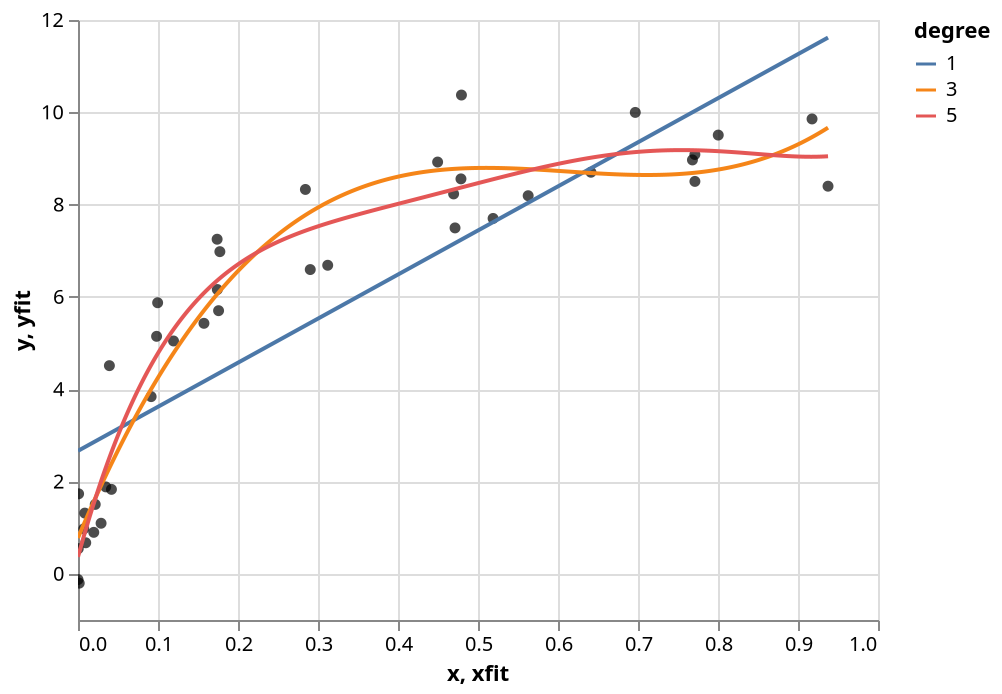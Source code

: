 {"config": {"view": {"height": 300, "width": 400}}, "layer": [{"encoding": {"y": {"title": "y", "field": "properties.y", "type": "quantitative", "axis": {"title": "y"}}, "x": {"title": "x", "field": "properties.x", "type": "quantitative", "axis": {"title": "x"}}}, "data": {"values": {"features": [{"properties": {"y": 7.249986444610934, "x": 0.17390735240615365}, "geometry": {"coordinates": [125.6, 10.1], "type": "Point"}, "type": "Feature"}, {"properties": {"y": 7.700417049705122, "x": 0.5188673758527017}, "geometry": {"coordinates": [125.6, 10.1], "type": "Point"}, "type": "Feature"}, {"properties": {"y": -0.12288891735893429, "x": 1.308159884267618e-08}, "geometry": {"coordinates": [125.6, 10.1], "type": "Point"}, "type": "Feature"}, {"properties": {"y": 3.839706226695507, "x": 0.09140498447418667}, "geometry": {"coordinates": [125.6, 10.1], "type": "Point"}, "type": "Feature"}, {"properties": {"y": 1.5041846089759645, "x": 0.021537291489524404}, "geometry": {"coordinates": [125.6, 10.1], "type": "Point"}, "type": "Feature"}, {"properties": {"y": 1.3160089870098304, "x": 0.008526416083876252}, "geometry": {"coordinates": [125.6, 10.1], "type": "Point"}, "type": "Feature"}, {"properties": {"y": 1.8840410864290986, "x": 0.034692866342454644}, "geometry": {"coordinates": [125.6, 10.1], "type": "Point"}, "type": "Feature"}, {"properties": {"y": 5.045615098324098, "x": 0.11941221607451975}, "geometry": {"coordinates": [125.6, 10.1], "type": "Point"}, "type": "Feature"}, {"properties": {"y": 5.42819208709271, "x": 0.15742442860738534}, "geometry": {"coordinates": [125.6, 10.1], "type": "Point"}, "type": "Feature"}, {"properties": {"y": 6.592816743579108, "x": 0.2903234728420443}, "geometry": {"coordinates": [125.6, 10.1], "type": "Point"}, "type": "Feature"}, {"properties": {"y": 5.7019391862114155, "x": 0.17572404090581414}, "geometry": {"coordinates": [125.6, 10.1], "type": "Point"}, "type": "Feature"}, {"properties": {"y": 8.231488583087733, "x": 0.4695257637239847}, "geometry": {"coordinates": [125.6, 10.1], "type": "Point"}, "type": "Feature"}, {"properties": {"y": 1.8305394018326293, "x": 0.04180072242027877}, "geometry": {"coordinates": [125.6, 10.1], "type": "Point"}, "type": "Feature"}, {"properties": {"y": 9.086428998900335, "x": 0.7710902320938061}, "geometry": {"coordinates": [125.6, 10.1], "type": "Point"}, "type": "Feature"}, {"properties": {"y": 1.7342517715152217, "x": 0.0007500802611750914}, "geometry": {"coordinates": [125.6, 10.1], "type": "Point"}, "type": "Feature"}, {"properties": {"y": 8.92229630777468, "x": 0.4495266822048259}, "geometry": {"coordinates": [125.6, 10.1], "type": "Point"}, "type": "Feature"}, {"properties": {"y": 6.1604371203300055, "x": 0.1741432980786669}, "geometry": {"coordinates": [125.6, 10.1], "type": "Point"}, "type": "Feature"}, {"properties": {"y": 6.685977647219328, "x": 0.3121343244087434}, "geometry": {"coordinates": [125.6, 10.1], "type": "Point"}, "type": "Feature"}, {"properties": {"y": 0.8992155024531971, "x": 0.019708492528141937}, "geometry": {"coordinates": [125.6, 10.1], "type": "Point"}, "type": "Feature"}, {"properties": {"y": 4.510826927052562, "x": 0.03924419997764635}, "geometry": {"coordinates": [125.6, 10.1], "type": "Point"}, "type": "Feature"}, {"properties": {"y": 8.701629426983882, "x": 0.6411918642633713}, "geometry": {"coordinates": [125.6, 10.1], "type": "Point"}, "type": "Feature"}, {"properties": {"y": 8.399177246443154, "x": 0.9375304790146106}, "geometry": {"coordinates": [125.6, 10.1], "type": "Point"}, "type": "Feature"}, {"properties": {"y": 5.14639037358505, "x": 0.0982347154547968}, "geometry": {"coordinates": [125.6, 10.1], "type": "Point"}, "type": "Feature"}, {"properties": {"y": 10.374065433050973, "x": 0.4793106041672008}, "geometry": {"coordinates": [125.6, 10.1], "type": "Point"}, "type": "Feature"}, {"properties": {"y": 8.9681621251892, "x": 0.7680579462621686}, "geometry": {"coordinates": [125.6, 10.1], "type": "Point"}, "type": "Feature"}, {"properties": {"y": 9.506488255235274, "x": 0.8003210823854859}, "geometry": {"coordinates": [125.6, 10.1], "type": "Point"}, "type": "Feature"}, {"properties": {"y": 0.9746409031323562, "x": 0.007232517887507462}, "geometry": {"coordinates": [125.6, 10.1], "type": "Point"}, "type": "Feature"}, {"properties": {"y": -0.202013752383839, "x": 0.0015252760933674293}, "geometry": {"coordinates": [125.6, 10.1], "type": "Point"}, "type": "Feature"}, {"properties": {"y": 1.0960599260805883, "x": 0.028842371409477506}, "geometry": {"coordinates": [125.6, 10.1], "type": "Point"}, "type": "Feature"}, {"properties": {"y": 8.502728594109872, "x": 0.7711342563292769}, "geometry": {"coordinates": [125.6, 10.1], "type": "Point"}, "type": "Feature"}, {"properties": {"y": 0.673016457606737, "x": 0.009672099724985566}, "geometry": {"coordinates": [125.6, 10.1], "type": "Point"}, "type": "Feature"}, {"properties": {"y": 6.9808318381557335, "x": 0.17733163183739564}, "geometry": {"coordinates": [125.6, 10.1], "type": "Point"}, "type": "Feature"}, {"properties": {"y": 9.856232995124978, "x": 0.9175523519719494}, "geometry": {"coordinates": [125.6, 10.1], "type": "Point"}, "type": "Feature"}, {"properties": {"y": 8.328732818905934, "x": 0.2842652211003585}, "geometry": {"coordinates": [125.6, 10.1], "type": "Point"}, "type": "Feature"}, {"properties": {"y": 8.557558172913389, "x": 0.4786939408084363}, "geometry": {"coordinates": [125.6, 10.1], "type": "Point"}, "type": "Feature"}, {"properties": {"y": 5.873868642718122, "x": 0.09955011340915407}, "geometry": {"coordinates": [125.6, 10.1], "type": "Point"}, "type": "Feature"}, {"properties": {"y": 7.495157737574433, "x": 0.47128352370767496}, "geometry": {"coordinates": [125.6, 10.1], "type": "Point"}, "type": "Feature"}, {"properties": {"y": 9.997532999951734, "x": 0.6966000121901412}, "geometry": {"coordinates": [125.6, 10.1], "type": "Point"}, "type": "Feature"}, {"properties": {"y": 0.5462644379153829, "x": 0.0003344610882180793}, "geometry": {"coordinates": [125.6, 10.1], "type": "Point"}, "type": "Feature"}, {"properties": {"y": 8.192966297733088, "x": 0.5627164932442545}, "geometry": {"coordinates": [125.6, 10.1], "type": "Point"}, "type": "Feature"}], "type": "FeatureCollection"}, "format": {"type": "json", "property": "features"}}, "selection": {"selector014": {"encodings": ["x", "y"], "type": "interval", "bind": "scales"}}, "mark": {"color": "black", "type": "circle"}}, {"encoding": {"y": {"title": "yfit", "field": "properties.yfit", "type": "quantitative"}, "x": {"title": "xfit", "field": "properties.xfit", "type": "quantitative"}, "color": {"title": "degree", "field": "properties.degree", "type": "nominal"}}, "data": {"values": {"features": [{"properties": {"degree": "1", "xfit": 1.308159884267618e-08, "yfit": 2.664916142058311}, "geometry": {"coordinates": [125.6, 10.1], "type": "Point"}, "type": "Feature"}, {"properties": {"degree": "1", "xfit": 0.0018788316506028742, "yfit": 2.682860192343207}, "geometry": {"coordinates": [125.6, 10.1], "type": "Point"}, "type": "Feature"}, {"properties": {"degree": "1", "xfit": 0.003757650219606906, "yfit": 2.7008042426281027}, "geometry": {"coordinates": [125.6, 10.1], "type": "Point"}, "type": "Feature"}, {"properties": {"degree": "1", "xfit": 0.005636468788610937, "yfit": 2.718748292912998}, "geometry": {"coordinates": [125.6, 10.1], "type": "Point"}, "type": "Feature"}, {"properties": {"degree": "1", "xfit": 0.007515287357614969, "yfit": 2.736692343197894}, "geometry": {"coordinates": [125.6, 10.1], "type": "Point"}, "type": "Feature"}, {"properties": {"degree": "1", "xfit": 0.009394105926619, "yfit": 2.7546363934827895}, "geometry": {"coordinates": [125.6, 10.1], "type": "Point"}, "type": "Feature"}, {"properties": {"degree": "1", "xfit": 0.011272924495623032, "yfit": 2.772580443767685}, "geometry": {"coordinates": [125.6, 10.1], "type": "Point"}, "type": "Feature"}, {"properties": {"degree": "1", "xfit": 0.013151743064627063, "yfit": 2.7905244940525806}, "geometry": {"coordinates": [125.6, 10.1], "type": "Point"}, "type": "Feature"}, {"properties": {"degree": "1", "xfit": 0.015030561633631095, "yfit": 2.8084685443374764}, "geometry": {"coordinates": [125.6, 10.1], "type": "Point"}, "type": "Feature"}, {"properties": {"degree": "1", "xfit": 0.016909380202635126, "yfit": 2.826412594622372}, "geometry": {"coordinates": [125.6, 10.1], "type": "Point"}, "type": "Feature"}, {"properties": {"degree": "1", "xfit": 0.018788198771639158, "yfit": 2.8443566449072675}, "geometry": {"coordinates": [125.6, 10.1], "type": "Point"}, "type": "Feature"}, {"properties": {"degree": "1", "xfit": 0.02066701734064319, "yfit": 2.8623006951921632}, "geometry": {"coordinates": [125.6, 10.1], "type": "Point"}, "type": "Feature"}, {"properties": {"degree": "1", "xfit": 0.022545835909647222, "yfit": 2.880244745477059}, "geometry": {"coordinates": [125.6, 10.1], "type": "Point"}, "type": "Feature"}, {"properties": {"degree": "1", "xfit": 0.024424654478651255, "yfit": 2.8981887957619543}, "geometry": {"coordinates": [125.6, 10.1], "type": "Point"}, "type": "Feature"}, {"properties": {"degree": "1", "xfit": 0.026303473047655283, "yfit": 2.91613284604685}, "geometry": {"coordinates": [125.6, 10.1], "type": "Point"}, "type": "Feature"}, {"properties": {"degree": "1", "xfit": 0.028182291616659316, "yfit": 2.934076896331746}, "geometry": {"coordinates": [125.6, 10.1], "type": "Point"}, "type": "Feature"}, {"properties": {"degree": "1", "xfit": 0.030061110185663348, "yfit": 2.952020946616641}, "geometry": {"coordinates": [125.6, 10.1], "type": "Point"}, "type": "Feature"}, {"properties": {"degree": "1", "xfit": 0.031939928754667384, "yfit": 2.969964996901537}, "geometry": {"coordinates": [125.6, 10.1], "type": "Point"}, "type": "Feature"}, {"properties": {"degree": "1", "xfit": 0.03381874732367141, "yfit": 2.9879090471864327}, "geometry": {"coordinates": [125.6, 10.1], "type": "Point"}, "type": "Feature"}, {"properties": {"degree": "1", "xfit": 0.03569756589267545, "yfit": 3.005853097471328}, "geometry": {"coordinates": [125.6, 10.1], "type": "Point"}, "type": "Feature"}, {"properties": {"degree": "1", "xfit": 0.03757638446167948, "yfit": 3.0237971477562238}, "geometry": {"coordinates": [125.6, 10.1], "type": "Point"}, "type": "Feature"}, {"properties": {"degree": "1", "xfit": 0.03945520303068351, "yfit": 3.0417411980411195}, "geometry": {"coordinates": [125.6, 10.1], "type": "Point"}, "type": "Feature"}, {"properties": {"degree": "1", "xfit": 0.04133402159968754, "yfit": 3.0596852483260153}, "geometry": {"coordinates": [125.6, 10.1], "type": "Point"}, "type": "Feature"}, {"properties": {"degree": "1", "xfit": 0.04321284016869157, "yfit": 3.0776292986109106}, "geometry": {"coordinates": [125.6, 10.1], "type": "Point"}, "type": "Feature"}, {"properties": {"degree": "1", "xfit": 0.045091658737695606, "yfit": 3.0955733488958064}, "geometry": {"coordinates": [125.6, 10.1], "type": "Point"}, "type": "Feature"}, {"properties": {"degree": "1", "xfit": 0.046970477306699635, "yfit": 3.113517399180702}, "geometry": {"coordinates": [125.6, 10.1], "type": "Point"}, "type": "Feature"}, {"properties": {"degree": "1", "xfit": 0.04884929587570367, "yfit": 3.1314614494655975}, "geometry": {"coordinates": [125.6, 10.1], "type": "Point"}, "type": "Feature"}, {"properties": {"degree": "1", "xfit": 0.0507281144447077, "yfit": 3.149405499750493}, "geometry": {"coordinates": [125.6, 10.1], "type": "Point"}, "type": "Feature"}, {"properties": {"degree": "1", "xfit": 0.05260693301371173, "yfit": 3.167349550035389}, "geometry": {"coordinates": [125.6, 10.1], "type": "Point"}, "type": "Feature"}, {"properties": {"degree": "1", "xfit": 0.05448575158271576, "yfit": 3.1852936003202847}, "geometry": {"coordinates": [125.6, 10.1], "type": "Point"}, "type": "Feature"}, {"properties": {"degree": "1", "xfit": 0.05636457015171979, "yfit": 3.20323765060518}, "geometry": {"coordinates": [125.6, 10.1], "type": "Point"}, "type": "Feature"}, {"properties": {"degree": "1", "xfit": 0.05824338872072383, "yfit": 3.221181700890076}, "geometry": {"coordinates": [125.6, 10.1], "type": "Point"}, "type": "Feature"}, {"properties": {"degree": "1", "xfit": 0.06012220728972786, "yfit": 3.2391257511749716}, "geometry": {"coordinates": [125.6, 10.1], "type": "Point"}, "type": "Feature"}, {"properties": {"degree": "1", "xfit": 0.062001025858731885, "yfit": 3.257069801459867}, "geometry": {"coordinates": [125.6, 10.1], "type": "Point"}, "type": "Feature"}, {"properties": {"degree": "1", "xfit": 0.06387984442773592, "yfit": 3.2750138517447627}, "geometry": {"coordinates": [125.6, 10.1], "type": "Point"}, "type": "Feature"}, {"properties": {"degree": "1", "xfit": 0.06575866299673995, "yfit": 3.2929579020296584}, "geometry": {"coordinates": [125.6, 10.1], "type": "Point"}, "type": "Feature"}, {"properties": {"degree": "1", "xfit": 0.06763748156574398, "yfit": 3.3109019523145538}, "geometry": {"coordinates": [125.6, 10.1], "type": "Point"}, "type": "Feature"}, {"properties": {"degree": "1", "xfit": 0.06951630013474802, "yfit": 3.3288460025994495}, "geometry": {"coordinates": [125.6, 10.1], "type": "Point"}, "type": "Feature"}, {"properties": {"degree": "1", "xfit": 0.07139511870375205, "yfit": 3.3467900528843453}, "geometry": {"coordinates": [125.6, 10.1], "type": "Point"}, "type": "Feature"}, {"properties": {"degree": "1", "xfit": 0.07327393727275608, "yfit": 3.3647341031692406}, "geometry": {"coordinates": [125.6, 10.1], "type": "Point"}, "type": "Feature"}, {"properties": {"degree": "1", "xfit": 0.07515275584176011, "yfit": 3.3826781534541364}, "geometry": {"coordinates": [125.6, 10.1], "type": "Point"}, "type": "Feature"}, {"properties": {"degree": "1", "xfit": 0.07703157441076414, "yfit": 3.400622203739032}, "geometry": {"coordinates": [125.6, 10.1], "type": "Point"}, "type": "Feature"}, {"properties": {"degree": "1", "xfit": 0.07891039297976818, "yfit": 3.4185662540239274}, "geometry": {"coordinates": [125.6, 10.1], "type": "Point"}, "type": "Feature"}, {"properties": {"degree": "1", "xfit": 0.08078921154877221, "yfit": 3.436510304308823}, "geometry": {"coordinates": [125.6, 10.1], "type": "Point"}, "type": "Feature"}, {"properties": {"degree": "1", "xfit": 0.08266803011777624, "yfit": 3.454454354593719}, "geometry": {"coordinates": [125.6, 10.1], "type": "Point"}, "type": "Feature"}, {"properties": {"degree": "1", "xfit": 0.08454684868678027, "yfit": 3.4723984048786143}, "geometry": {"coordinates": [125.6, 10.1], "type": "Point"}, "type": "Feature"}, {"properties": {"degree": "1", "xfit": 0.0864256672557843, "yfit": 3.49034245516351}, "geometry": {"coordinates": [125.6, 10.1], "type": "Point"}, "type": "Feature"}, {"properties": {"degree": "1", "xfit": 0.08830448582478834, "yfit": 3.508286505448406}, "geometry": {"coordinates": [125.6, 10.1], "type": "Point"}, "type": "Feature"}, {"properties": {"degree": "1", "xfit": 0.09018330439379237, "yfit": 3.5262305557333016}, "geometry": {"coordinates": [125.6, 10.1], "type": "Point"}, "type": "Feature"}, {"properties": {"degree": "1", "xfit": 0.0920621229627964, "yfit": 3.544174606018197}, "geometry": {"coordinates": [125.6, 10.1], "type": "Point"}, "type": "Feature"}, {"properties": {"degree": "1", "xfit": 0.09394094153180042, "yfit": 3.5621186563030927}, "geometry": {"coordinates": [125.6, 10.1], "type": "Point"}, "type": "Feature"}, {"properties": {"degree": "1", "xfit": 0.09581976010080445, "yfit": 3.580062706587988}, "geometry": {"coordinates": [125.6, 10.1], "type": "Point"}, "type": "Feature"}, {"properties": {"degree": "1", "xfit": 0.0976985786698085, "yfit": 3.598006756872884}, "geometry": {"coordinates": [125.6, 10.1], "type": "Point"}, "type": "Feature"}, {"properties": {"degree": "1", "xfit": 0.09957739723881252, "yfit": 3.6159508071577795}, "geometry": {"coordinates": [125.6, 10.1], "type": "Point"}, "type": "Feature"}, {"properties": {"degree": "1", "xfit": 0.10145621580781655, "yfit": 3.6338948574426753}, "geometry": {"coordinates": [125.6, 10.1], "type": "Point"}, "type": "Feature"}, {"properties": {"degree": "1", "xfit": 0.10333503437682058, "yfit": 3.6518389077275706}, "geometry": {"coordinates": [125.6, 10.1], "type": "Point"}, "type": "Feature"}, {"properties": {"degree": "1", "xfit": 0.10521385294582461, "yfit": 3.6697829580124663}, "geometry": {"coordinates": [125.6, 10.1], "type": "Point"}, "type": "Feature"}, {"properties": {"degree": "1", "xfit": 0.10709267151482865, "yfit": 3.687727008297362}, "geometry": {"coordinates": [125.6, 10.1], "type": "Point"}, "type": "Feature"}, {"properties": {"degree": "1", "xfit": 0.10897149008383268, "yfit": 3.705671058582258}, "geometry": {"coordinates": [125.6, 10.1], "type": "Point"}, "type": "Feature"}, {"properties": {"degree": "1", "xfit": 0.11085030865283671, "yfit": 3.723615108867153}, "geometry": {"coordinates": [125.6, 10.1], "type": "Point"}, "type": "Feature"}, {"properties": {"degree": "1", "xfit": 0.11272912722184074, "yfit": 3.741559159152049}, "geometry": {"coordinates": [125.6, 10.1], "type": "Point"}, "type": "Feature"}, {"properties": {"degree": "1", "xfit": 0.11460794579084477, "yfit": 3.7595032094369447}, "geometry": {"coordinates": [125.6, 10.1], "type": "Point"}, "type": "Feature"}, {"properties": {"degree": "1", "xfit": 0.11648676435984881, "yfit": 3.77744725972184}, "geometry": {"coordinates": [125.6, 10.1], "type": "Point"}, "type": "Feature"}, {"properties": {"degree": "1", "xfit": 0.11836558292885284, "yfit": 3.795391310006736}, "geometry": {"coordinates": [125.6, 10.1], "type": "Point"}, "type": "Feature"}, {"properties": {"degree": "1", "xfit": 0.12024440149785687, "yfit": 3.8133353602916316}, "geometry": {"coordinates": [125.6, 10.1], "type": "Point"}, "type": "Feature"}, {"properties": {"degree": "1", "xfit": 0.1221232200668609, "yfit": 3.831279410576527}, "geometry": {"coordinates": [125.6, 10.1], "type": "Point"}, "type": "Feature"}, {"properties": {"degree": "1", "xfit": 0.12400203863586493, "yfit": 3.8492234608614226}, "geometry": {"coordinates": [125.6, 10.1], "type": "Point"}, "type": "Feature"}, {"properties": {"degree": "1", "xfit": 0.12588085720486894, "yfit": 3.867167511146318}, "geometry": {"coordinates": [125.6, 10.1], "type": "Point"}, "type": "Feature"}, {"properties": {"degree": "1", "xfit": 0.12775967577387298, "yfit": 3.8851115614312137}, "geometry": {"coordinates": [125.6, 10.1], "type": "Point"}, "type": "Feature"}, {"properties": {"degree": "1", "xfit": 0.12963849434287703, "yfit": 3.9030556117161095}, "geometry": {"coordinates": [125.6, 10.1], "type": "Point"}, "type": "Feature"}, {"properties": {"degree": "1", "xfit": 0.13151731291188104, "yfit": 3.9209996620010052}, "geometry": {"coordinates": [125.6, 10.1], "type": "Point"}, "type": "Feature"}, {"properties": {"degree": "1", "xfit": 0.13339613148088508, "yfit": 3.9389437122859006}, "geometry": {"coordinates": [125.6, 10.1], "type": "Point"}, "type": "Feature"}, {"properties": {"degree": "1", "xfit": 0.1352749500498891, "yfit": 3.956887762570796}, "geometry": {"coordinates": [125.6, 10.1], "type": "Point"}, "type": "Feature"}, {"properties": {"degree": "1", "xfit": 0.13715376861889314, "yfit": 3.974831812855692}, "geometry": {"coordinates": [125.6, 10.1], "type": "Point"}, "type": "Feature"}, {"properties": {"degree": "1", "xfit": 0.13903258718789718, "yfit": 3.9927758631405874}, "geometry": {"coordinates": [125.6, 10.1], "type": "Point"}, "type": "Feature"}, {"properties": {"degree": "1", "xfit": 0.1409114057569012, "yfit": 4.010719913425483}, "geometry": {"coordinates": [125.6, 10.1], "type": "Point"}, "type": "Feature"}, {"properties": {"degree": "1", "xfit": 0.14279022432590524, "yfit": 4.028663963710379}, "geometry": {"coordinates": [125.6, 10.1], "type": "Point"}, "type": "Feature"}, {"properties": {"degree": "1", "xfit": 0.14466904289490926, "yfit": 4.046608013995274}, "geometry": {"coordinates": [125.6, 10.1], "type": "Point"}, "type": "Feature"}, {"properties": {"degree": "1", "xfit": 0.1465478614639133, "yfit": 4.06455206428017}, "geometry": {"coordinates": [125.6, 10.1], "type": "Point"}, "type": "Feature"}, {"properties": {"degree": "1", "xfit": 0.14842668003291734, "yfit": 4.082496114565066}, "geometry": {"coordinates": [125.6, 10.1], "type": "Point"}, "type": "Feature"}, {"properties": {"degree": "1", "xfit": 0.15030549860192136, "yfit": 4.100440164849961}, "geometry": {"coordinates": [125.6, 10.1], "type": "Point"}, "type": "Feature"}, {"properties": {"degree": "1", "xfit": 0.1521843171709254, "yfit": 4.118384215134857}, "geometry": {"coordinates": [125.6, 10.1], "type": "Point"}, "type": "Feature"}, {"properties": {"degree": "1", "xfit": 0.1540631357399294, "yfit": 4.136328265419753}, "geometry": {"coordinates": [125.6, 10.1], "type": "Point"}, "type": "Feature"}, {"properties": {"degree": "1", "xfit": 0.15594195430893346, "yfit": 4.154272315704648}, "geometry": {"coordinates": [125.6, 10.1], "type": "Point"}, "type": "Feature"}, {"properties": {"degree": "1", "xfit": 0.1578207728779375, "yfit": 4.172216365989544}, "geometry": {"coordinates": [125.6, 10.1], "type": "Point"}, "type": "Feature"}, {"properties": {"degree": "1", "xfit": 0.1596995914469415, "yfit": 4.1901604162744395}, "geometry": {"coordinates": [125.6, 10.1], "type": "Point"}, "type": "Feature"}, {"properties": {"degree": "1", "xfit": 0.16157841001594556, "yfit": 4.208104466559335}, "geometry": {"coordinates": [125.6, 10.1], "type": "Point"}, "type": "Feature"}, {"properties": {"degree": "1", "xfit": 0.16345722858494957, "yfit": 4.22604851684423}, "geometry": {"coordinates": [125.6, 10.1], "type": "Point"}, "type": "Feature"}, {"properties": {"degree": "1", "xfit": 0.1653360471539536, "yfit": 4.243992567129126}, "geometry": {"coordinates": [125.6, 10.1], "type": "Point"}, "type": "Feature"}, {"properties": {"degree": "1", "xfit": 0.16721486572295766, "yfit": 4.2619366174140225}, "geometry": {"coordinates": [125.6, 10.1], "type": "Point"}, "type": "Feature"}, {"properties": {"degree": "1", "xfit": 0.16909368429196167, "yfit": 4.279880667698918}, "geometry": {"coordinates": [125.6, 10.1], "type": "Point"}, "type": "Feature"}, {"properties": {"degree": "1", "xfit": 0.1709725028609657, "yfit": 4.297824717983813}, "geometry": {"coordinates": [125.6, 10.1], "type": "Point"}, "type": "Feature"}, {"properties": {"degree": "1", "xfit": 0.17285132142996973, "yfit": 4.3157687682687085}, "geometry": {"coordinates": [125.6, 10.1], "type": "Point"}, "type": "Feature"}, {"properties": {"degree": "1", "xfit": 0.17473013999897377, "yfit": 4.333712818553605}, "geometry": {"coordinates": [125.6, 10.1], "type": "Point"}, "type": "Feature"}, {"properties": {"degree": "1", "xfit": 0.17660895856797781, "yfit": 4.3516568688385}, "geometry": {"coordinates": [125.6, 10.1], "type": "Point"}, "type": "Feature"}, {"properties": {"degree": "1", "xfit": 0.17848777713698183, "yfit": 4.369600919123395}, "geometry": {"coordinates": [125.6, 10.1], "type": "Point"}, "type": "Feature"}, {"properties": {"degree": "1", "xfit": 0.18036659570598587, "yfit": 4.3875449694082915}, "geometry": {"coordinates": [125.6, 10.1], "type": "Point"}, "type": "Feature"}, {"properties": {"degree": "1", "xfit": 0.1822454142749899, "yfit": 4.405489019693187}, "geometry": {"coordinates": [125.6, 10.1], "type": "Point"}, "type": "Feature"}, {"properties": {"degree": "1", "xfit": 0.18412423284399393, "yfit": 4.423433069978083}, "geometry": {"coordinates": [125.6, 10.1], "type": "Point"}, "type": "Feature"}, {"properties": {"degree": "1", "xfit": 0.18600305141299797, "yfit": 4.441377120262978}, "geometry": {"coordinates": [125.6, 10.1], "type": "Point"}, "type": "Feature"}, {"properties": {"degree": "1", "xfit": 0.187881869982002, "yfit": 4.459321170547874}, "geometry": {"coordinates": [125.6, 10.1], "type": "Point"}, "type": "Feature"}, {"properties": {"degree": "1", "xfit": 0.18976068855100603, "yfit": 4.47726522083277}, "geometry": {"coordinates": [125.6, 10.1], "type": "Point"}, "type": "Feature"}, {"properties": {"degree": "1", "xfit": 0.19163950712001004, "yfit": 4.495209271117665}, "geometry": {"coordinates": [125.6, 10.1], "type": "Point"}, "type": "Feature"}, {"properties": {"degree": "1", "xfit": 0.1935183256890141, "yfit": 4.5131533214025605}, "geometry": {"coordinates": [125.6, 10.1], "type": "Point"}, "type": "Feature"}, {"properties": {"degree": "1", "xfit": 0.19539714425801813, "yfit": 4.531097371687457}, "geometry": {"coordinates": [125.6, 10.1], "type": "Point"}, "type": "Feature"}, {"properties": {"degree": "1", "xfit": 0.19727596282702214, "yfit": 4.549041421972352}, "geometry": {"coordinates": [125.6, 10.1], "type": "Point"}, "type": "Feature"}, {"properties": {"degree": "1", "xfit": 0.1991547813960262, "yfit": 4.566985472257247}, "geometry": {"coordinates": [125.6, 10.1], "type": "Point"}, "type": "Feature"}, {"properties": {"degree": "1", "xfit": 0.2010335999650302, "yfit": 4.584929522542144}, "geometry": {"coordinates": [125.6, 10.1], "type": "Point"}, "type": "Feature"}, {"properties": {"degree": "1", "xfit": 0.20291241853403424, "yfit": 4.602873572827039}, "geometry": {"coordinates": [125.6, 10.1], "type": "Point"}, "type": "Feature"}, {"properties": {"degree": "1", "xfit": 0.2047912371030383, "yfit": 4.620817623111934}, "geometry": {"coordinates": [125.6, 10.1], "type": "Point"}, "type": "Feature"}, {"properties": {"degree": "1", "xfit": 0.2066700556720423, "yfit": 4.63876167339683}, "geometry": {"coordinates": [125.6, 10.1], "type": "Point"}, "type": "Feature"}, {"properties": {"degree": "1", "xfit": 0.20854887424104634, "yfit": 4.656705723681726}, "geometry": {"coordinates": [125.6, 10.1], "type": "Point"}, "type": "Feature"}, {"properties": {"degree": "1", "xfit": 0.21042769281005036, "yfit": 4.674649773966621}, "geometry": {"coordinates": [125.6, 10.1], "type": "Point"}, "type": "Feature"}, {"properties": {"degree": "1", "xfit": 0.2123065113790544, "yfit": 4.692593824251517}, "geometry": {"coordinates": [125.6, 10.1], "type": "Point"}, "type": "Feature"}, {"properties": {"degree": "1", "xfit": 0.21418532994805844, "yfit": 4.710537874536413}, "geometry": {"coordinates": [125.6, 10.1], "type": "Point"}, "type": "Feature"}, {"properties": {"degree": "1", "xfit": 0.21606414851706246, "yfit": 4.728481924821308}, "geometry": {"coordinates": [125.6, 10.1], "type": "Point"}, "type": "Feature"}, {"properties": {"degree": "1", "xfit": 0.2179429670860665, "yfit": 4.746425975106204}, "geometry": {"coordinates": [125.6, 10.1], "type": "Point"}, "type": "Feature"}, {"properties": {"degree": "1", "xfit": 0.21982178565507052, "yfit": 4.764370025391099}, "geometry": {"coordinates": [125.6, 10.1], "type": "Point"}, "type": "Feature"}, {"properties": {"degree": "1", "xfit": 0.22170060422407456, "yfit": 4.782314075675995}, "geometry": {"coordinates": [125.6, 10.1], "type": "Point"}, "type": "Feature"}, {"properties": {"degree": "1", "xfit": 0.2235794227930786, "yfit": 4.800258125960891}, "geometry": {"coordinates": [125.6, 10.1], "type": "Point"}, "type": "Feature"}, {"properties": {"degree": "1", "xfit": 0.22545824136208262, "yfit": 4.818202176245786}, "geometry": {"coordinates": [125.6, 10.1], "type": "Point"}, "type": "Feature"}, {"properties": {"degree": "1", "xfit": 0.22733705993108666, "yfit": 4.836146226530682}, "geometry": {"coordinates": [125.6, 10.1], "type": "Point"}, "type": "Feature"}, {"properties": {"degree": "1", "xfit": 0.22921587850009068, "yfit": 4.854090276815578}, "geometry": {"coordinates": [125.6, 10.1], "type": "Point"}, "type": "Feature"}, {"properties": {"degree": "1", "xfit": 0.23109469706909472, "yfit": 4.872034327100473}, "geometry": {"coordinates": [125.6, 10.1], "type": "Point"}, "type": "Feature"}, {"properties": {"degree": "1", "xfit": 0.23297351563809876, "yfit": 4.8899783773853684}, "geometry": {"coordinates": [125.6, 10.1], "type": "Point"}, "type": "Feature"}, {"properties": {"degree": "1", "xfit": 0.23485233420710278, "yfit": 4.907922427670265}, "geometry": {"coordinates": [125.6, 10.1], "type": "Point"}, "type": "Feature"}, {"properties": {"degree": "1", "xfit": 0.23673115277610682, "yfit": 4.92586647795516}, "geometry": {"coordinates": [125.6, 10.1], "type": "Point"}, "type": "Feature"}, {"properties": {"degree": "1", "xfit": 0.23860997134511083, "yfit": 4.943810528240055}, "geometry": {"coordinates": [125.6, 10.1], "type": "Point"}, "type": "Feature"}, {"properties": {"degree": "1", "xfit": 0.24048878991411488, "yfit": 4.9617545785249515}, "geometry": {"coordinates": [125.6, 10.1], "type": "Point"}, "type": "Feature"}, {"properties": {"degree": "1", "xfit": 0.24236760848311892, "yfit": 4.979698628809848}, "geometry": {"coordinates": [125.6, 10.1], "type": "Point"}, "type": "Feature"}, {"properties": {"degree": "1", "xfit": 0.24424642705212293, "yfit": 4.997642679094742}, "geometry": {"coordinates": [125.6, 10.1], "type": "Point"}, "type": "Feature"}, {"properties": {"degree": "1", "xfit": 0.24612524562112698, "yfit": 5.015586729379638}, "geometry": {"coordinates": [125.6, 10.1], "type": "Point"}, "type": "Feature"}, {"properties": {"degree": "1", "xfit": 0.248004064190131, "yfit": 5.033530779664534}, "geometry": {"coordinates": [125.6, 10.1], "type": "Point"}, "type": "Feature"}, {"properties": {"degree": "1", "xfit": 0.24988288275913503, "yfit": 5.051474829949429}, "geometry": {"coordinates": [125.6, 10.1], "type": "Point"}, "type": "Feature"}, {"properties": {"degree": "1", "xfit": 0.2517617013281391, "yfit": 5.069418880234325}, "geometry": {"coordinates": [125.6, 10.1], "type": "Point"}, "type": "Feature"}, {"properties": {"degree": "1", "xfit": 0.25364051989714315, "yfit": 5.087362930519221}, "geometry": {"coordinates": [125.6, 10.1], "type": "Point"}, "type": "Feature"}, {"properties": {"degree": "1", "xfit": 0.25551933846614716, "yfit": 5.105306980804117}, "geometry": {"coordinates": [125.6, 10.1], "type": "Point"}, "type": "Feature"}, {"properties": {"degree": "1", "xfit": 0.2573981570351512, "yfit": 5.123251031089012}, "geometry": {"coordinates": [125.6, 10.1], "type": "Point"}, "type": "Feature"}, {"properties": {"degree": "1", "xfit": 0.25927697560415525, "yfit": 5.141195081373908}, "geometry": {"coordinates": [125.6, 10.1], "type": "Point"}, "type": "Feature"}, {"properties": {"degree": "1", "xfit": 0.26115579417315926, "yfit": 5.159139131658804}, "geometry": {"coordinates": [125.6, 10.1], "type": "Point"}, "type": "Feature"}, {"properties": {"degree": "1", "xfit": 0.2630346127421633, "yfit": 5.177083181943699}, "geometry": {"coordinates": [125.6, 10.1], "type": "Point"}, "type": "Feature"}, {"properties": {"degree": "1", "xfit": 0.2649134313111673, "yfit": 5.195027232228595}, "geometry": {"coordinates": [125.6, 10.1], "type": "Point"}, "type": "Feature"}, {"properties": {"degree": "1", "xfit": 0.26679224988017136, "yfit": 5.21297128251349}, "geometry": {"coordinates": [125.6, 10.1], "type": "Point"}, "type": "Feature"}, {"properties": {"degree": "1", "xfit": 0.2686710684491754, "yfit": 5.230915332798386}, "geometry": {"coordinates": [125.6, 10.1], "type": "Point"}, "type": "Feature"}, {"properties": {"degree": "1", "xfit": 0.2705498870181794, "yfit": 5.248859383083282}, "geometry": {"coordinates": [125.6, 10.1], "type": "Point"}, "type": "Feature"}, {"properties": {"degree": "1", "xfit": 0.27242870558718346, "yfit": 5.266803433368177}, "geometry": {"coordinates": [125.6, 10.1], "type": "Point"}, "type": "Feature"}, {"properties": {"degree": "1", "xfit": 0.2743075241561875, "yfit": 5.284747483653073}, "geometry": {"coordinates": [125.6, 10.1], "type": "Point"}, "type": "Feature"}, {"properties": {"degree": "1", "xfit": 0.2761863427251915, "yfit": 5.302691533937969}, "geometry": {"coordinates": [125.6, 10.1], "type": "Point"}, "type": "Feature"}, {"properties": {"degree": "1", "xfit": 0.27806516129419556, "yfit": 5.320635584222865}, "geometry": {"coordinates": [125.6, 10.1], "type": "Point"}, "type": "Feature"}, {"properties": {"degree": "1", "xfit": 0.2799439798631996, "yfit": 5.338579634507759}, "geometry": {"coordinates": [125.6, 10.1], "type": "Point"}, "type": "Feature"}, {"properties": {"degree": "1", "xfit": 0.2818227984322036, "yfit": 5.356523684792656}, "geometry": {"coordinates": [125.6, 10.1], "type": "Point"}, "type": "Feature"}, {"properties": {"degree": "1", "xfit": 0.2837016170012076, "yfit": 5.374467735077551}, "geometry": {"coordinates": [125.6, 10.1], "type": "Point"}, "type": "Feature"}, {"properties": {"degree": "1", "xfit": 0.2855804355702117, "yfit": 5.392411785362446}, "geometry": {"coordinates": [125.6, 10.1], "type": "Point"}, "type": "Feature"}, {"properties": {"degree": "1", "xfit": 0.2874592541392157, "yfit": 5.4103558356473425}, "geometry": {"coordinates": [125.6, 10.1], "type": "Point"}, "type": "Feature"}, {"properties": {"degree": "1", "xfit": 0.2893380727082197, "yfit": 5.428299885932238}, "geometry": {"coordinates": [125.6, 10.1], "type": "Point"}, "type": "Feature"}, {"properties": {"degree": "1", "xfit": 0.2912168912772238, "yfit": 5.446243936217133}, "geometry": {"coordinates": [125.6, 10.1], "type": "Point"}, "type": "Feature"}, {"properties": {"degree": "1", "xfit": 0.2930957098462278, "yfit": 5.464187986502029}, "geometry": {"coordinates": [125.6, 10.1], "type": "Point"}, "type": "Feature"}, {"properties": {"degree": "1", "xfit": 0.2949745284152318, "yfit": 5.482132036786925}, "geometry": {"coordinates": [125.6, 10.1], "type": "Point"}, "type": "Feature"}, {"properties": {"degree": "1", "xfit": 0.2968533469842359, "yfit": 5.500076087071821}, "geometry": {"coordinates": [125.6, 10.1], "type": "Point"}, "type": "Feature"}, {"properties": {"degree": "1", "xfit": 0.2987321655532399, "yfit": 5.518020137356716}, "geometry": {"coordinates": [125.6, 10.1], "type": "Point"}, "type": "Feature"}, {"properties": {"degree": "1", "xfit": 0.3006109841222439, "yfit": 5.5359641876416115}, "geometry": {"coordinates": [125.6, 10.1], "type": "Point"}, "type": "Feature"}, {"properties": {"degree": "1", "xfit": 0.3024898026912479, "yfit": 5.553908237926507}, "geometry": {"coordinates": [125.6, 10.1], "type": "Point"}, "type": "Feature"}, {"properties": {"degree": "1", "xfit": 0.304368621260252, "yfit": 5.571852288211403}, "geometry": {"coordinates": [125.6, 10.1], "type": "Point"}, "type": "Feature"}, {"properties": {"degree": "1", "xfit": 0.306247439829256, "yfit": 5.589796338496298}, "geometry": {"coordinates": [125.6, 10.1], "type": "Point"}, "type": "Feature"}, {"properties": {"degree": "1", "xfit": 0.30812625839826, "yfit": 5.607740388781194}, "geometry": {"coordinates": [125.6, 10.1], "type": "Point"}, "type": "Feature"}, {"properties": {"degree": "1", "xfit": 0.3100050769672641, "yfit": 5.62568443906609}, "geometry": {"coordinates": [125.6, 10.1], "type": "Point"}, "type": "Feature"}, {"properties": {"degree": "1", "xfit": 0.3118838955362681, "yfit": 5.643628489350986}, "geometry": {"coordinates": [125.6, 10.1], "type": "Point"}, "type": "Feature"}, {"properties": {"degree": "1", "xfit": 0.3137627141052721, "yfit": 5.6615725396358805}, "geometry": {"coordinates": [125.6, 10.1], "type": "Point"}, "type": "Feature"}, {"properties": {"degree": "1", "xfit": 0.3156415326742762, "yfit": 5.679516589920777}, "geometry": {"coordinates": [125.6, 10.1], "type": "Point"}, "type": "Feature"}, {"properties": {"degree": "1", "xfit": 0.3175203512432802, "yfit": 5.697460640205673}, "geometry": {"coordinates": [125.6, 10.1], "type": "Point"}, "type": "Feature"}, {"properties": {"degree": "1", "xfit": 0.3193991698122842, "yfit": 5.715404690490567}, "geometry": {"coordinates": [125.6, 10.1], "type": "Point"}, "type": "Feature"}, {"properties": {"degree": "1", "xfit": 0.32127798838128824, "yfit": 5.7333487407754635}, "geometry": {"coordinates": [125.6, 10.1], "type": "Point"}, "type": "Feature"}, {"properties": {"degree": "1", "xfit": 0.3231568069502923, "yfit": 5.75129279106036}, "geometry": {"coordinates": [125.6, 10.1], "type": "Point"}, "type": "Feature"}, {"properties": {"degree": "1", "xfit": 0.3250356255192963, "yfit": 5.769236841345254}, "geometry": {"coordinates": [125.6, 10.1], "type": "Point"}, "type": "Feature"}, {"properties": {"degree": "1", "xfit": 0.32691444408830034, "yfit": 5.78718089163015}, "geometry": {"coordinates": [125.6, 10.1], "type": "Point"}, "type": "Feature"}, {"properties": {"degree": "1", "xfit": 0.3287932626573044, "yfit": 5.805124941915047}, "geometry": {"coordinates": [125.6, 10.1], "type": "Point"}, "type": "Feature"}, {"properties": {"degree": "1", "xfit": 0.3306720812263084, "yfit": 5.823068992199942}, "geometry": {"coordinates": [125.6, 10.1], "type": "Point"}, "type": "Feature"}, {"properties": {"degree": "1", "xfit": 0.33255089979531244, "yfit": 5.841013042484837}, "geometry": {"coordinates": [125.6, 10.1], "type": "Point"}, "type": "Feature"}, {"properties": {"degree": "1", "xfit": 0.3344297183643165, "yfit": 5.858957092769733}, "geometry": {"coordinates": [125.6, 10.1], "type": "Point"}, "type": "Feature"}, {"properties": {"degree": "1", "xfit": 0.3363085369333205, "yfit": 5.876901143054629}, "geometry": {"coordinates": [125.6, 10.1], "type": "Point"}, "type": "Feature"}, {"properties": {"degree": "1", "xfit": 0.33818735550232454, "yfit": 5.894845193339524}, "geometry": {"coordinates": [125.6, 10.1], "type": "Point"}, "type": "Feature"}, {"properties": {"degree": "1", "xfit": 0.34006617407132855, "yfit": 5.912789243624419}, "geometry": {"coordinates": [125.6, 10.1], "type": "Point"}, "type": "Feature"}, {"properties": {"degree": "1", "xfit": 0.3419449926403326, "yfit": 5.930733293909316}, "geometry": {"coordinates": [125.6, 10.1], "type": "Point"}, "type": "Feature"}, {"properties": {"degree": "1", "xfit": 0.34382381120933664, "yfit": 5.948677344194211}, "geometry": {"coordinates": [125.6, 10.1], "type": "Point"}, "type": "Feature"}, {"properties": {"degree": "1", "xfit": 0.34570262977834065, "yfit": 5.966621394479107}, "geometry": {"coordinates": [125.6, 10.1], "type": "Point"}, "type": "Feature"}, {"properties": {"degree": "1", "xfit": 0.3475814483473447, "yfit": 5.984565444764002}, "geometry": {"coordinates": [125.6, 10.1], "type": "Point"}, "type": "Feature"}, {"properties": {"degree": "1", "xfit": 0.34946026691634874, "yfit": 6.002509495048898}, "geometry": {"coordinates": [125.6, 10.1], "type": "Point"}, "type": "Feature"}, {"properties": {"degree": "1", "xfit": 0.35133908548535275, "yfit": 6.020453545333794}, "geometry": {"coordinates": [125.6, 10.1], "type": "Point"}, "type": "Feature"}, {"properties": {"degree": "1", "xfit": 0.3532179040543568, "yfit": 6.038397595618689}, "geometry": {"coordinates": [125.6, 10.1], "type": "Point"}, "type": "Feature"}, {"properties": {"degree": "1", "xfit": 0.35509672262336084, "yfit": 6.056341645903585}, "geometry": {"coordinates": [125.6, 10.1], "type": "Point"}, "type": "Feature"}, {"properties": {"degree": "1", "xfit": 0.35697554119236485, "yfit": 6.074285696188481}, "geometry": {"coordinates": [125.6, 10.1], "type": "Point"}, "type": "Feature"}, {"properties": {"degree": "1", "xfit": 0.35885435976136887, "yfit": 6.092229746473375}, "geometry": {"coordinates": [125.6, 10.1], "type": "Point"}, "type": "Feature"}, {"properties": {"degree": "1", "xfit": 0.36073317833037294, "yfit": 6.110173796758271}, "geometry": {"coordinates": [125.6, 10.1], "type": "Point"}, "type": "Feature"}, {"properties": {"degree": "1", "xfit": 0.36261199689937695, "yfit": 6.128117847043168}, "geometry": {"coordinates": [125.6, 10.1], "type": "Point"}, "type": "Feature"}, {"properties": {"degree": "1", "xfit": 0.36449081546838097, "yfit": 6.146061897328063}, "geometry": {"coordinates": [125.6, 10.1], "type": "Point"}, "type": "Feature"}, {"properties": {"degree": "1", "xfit": 0.36636963403738504, "yfit": 6.164005947612958}, "geometry": {"coordinates": [125.6, 10.1], "type": "Point"}, "type": "Feature"}, {"properties": {"degree": "1", "xfit": 0.36824845260638905, "yfit": 6.1819499978978545}, "geometry": {"coordinates": [125.6, 10.1], "type": "Point"}, "type": "Feature"}, {"properties": {"degree": "1", "xfit": 0.37012727117539307, "yfit": 6.19989404818275}, "geometry": {"coordinates": [125.6, 10.1], "type": "Point"}, "type": "Feature"}, {"properties": {"degree": "1", "xfit": 0.37200608974439714, "yfit": 6.217838098467645}, "geometry": {"coordinates": [125.6, 10.1], "type": "Point"}, "type": "Feature"}, {"properties": {"degree": "1", "xfit": 0.37388490831340115, "yfit": 6.235782148752541}, "geometry": {"coordinates": [125.6, 10.1], "type": "Point"}, "type": "Feature"}, {"properties": {"degree": "1", "xfit": 0.37576372688240517, "yfit": 6.253726199037437}, "geometry": {"coordinates": [125.6, 10.1], "type": "Point"}, "type": "Feature"}, {"properties": {"degree": "1", "xfit": 0.3776425454514092, "yfit": 6.271670249322332}, "geometry": {"coordinates": [125.6, 10.1], "type": "Point"}, "type": "Feature"}, {"properties": {"degree": "1", "xfit": 0.37952136402041325, "yfit": 6.289614299607228}, "geometry": {"coordinates": [125.6, 10.1], "type": "Point"}, "type": "Feature"}, {"properties": {"degree": "1", "xfit": 0.38140018258941727, "yfit": 6.3075583498921235}, "geometry": {"coordinates": [125.6, 10.1], "type": "Point"}, "type": "Feature"}, {"properties": {"degree": "1", "xfit": 0.3832790011584213, "yfit": 6.325502400177019}, "geometry": {"coordinates": [125.6, 10.1], "type": "Point"}, "type": "Feature"}, {"properties": {"degree": "1", "xfit": 0.38515781972742535, "yfit": 6.343446450461915}, "geometry": {"coordinates": [125.6, 10.1], "type": "Point"}, "type": "Feature"}, {"properties": {"degree": "1", "xfit": 0.38703663829642937, "yfit": 6.36139050074681}, "geometry": {"coordinates": [125.6, 10.1], "type": "Point"}, "type": "Feature"}, {"properties": {"degree": "1", "xfit": 0.3889154568654334, "yfit": 6.379334551031706}, "geometry": {"coordinates": [125.6, 10.1], "type": "Point"}, "type": "Feature"}, {"properties": {"degree": "1", "xfit": 0.39079427543443745, "yfit": 6.397278601316602}, "geometry": {"coordinates": [125.6, 10.1], "type": "Point"}, "type": "Feature"}, {"properties": {"degree": "1", "xfit": 0.39267309400344147, "yfit": 6.415222651601497}, "geometry": {"coordinates": [125.6, 10.1], "type": "Point"}, "type": "Feature"}, {"properties": {"degree": "1", "xfit": 0.3945519125724455, "yfit": 6.4331667018863925}, "geometry": {"coordinates": [125.6, 10.1], "type": "Point"}, "type": "Feature"}, {"properties": {"degree": "1", "xfit": 0.3964307311414495, "yfit": 6.451110752171289}, "geometry": {"coordinates": [125.6, 10.1], "type": "Point"}, "type": "Feature"}, {"properties": {"degree": "1", "xfit": 0.39830954971045357, "yfit": 6.469054802456185}, "geometry": {"coordinates": [125.6, 10.1], "type": "Point"}, "type": "Feature"}, {"properties": {"degree": "1", "xfit": 0.4001883682794576, "yfit": 6.486998852741079}, "geometry": {"coordinates": [125.6, 10.1], "type": "Point"}, "type": "Feature"}, {"properties": {"degree": "1", "xfit": 0.4020671868484616, "yfit": 6.5049429030259756}, "geometry": {"coordinates": [125.6, 10.1], "type": "Point"}, "type": "Feature"}, {"properties": {"degree": "1", "xfit": 0.40394600541746567, "yfit": 6.522886953310872}, "geometry": {"coordinates": [125.6, 10.1], "type": "Point"}, "type": "Feature"}, {"properties": {"degree": "1", "xfit": 0.4058248239864697, "yfit": 6.540831003595766}, "geometry": {"coordinates": [125.6, 10.1], "type": "Point"}, "type": "Feature"}, {"properties": {"degree": "1", "xfit": 0.4077036425554737, "yfit": 6.558775053880662}, "geometry": {"coordinates": [125.6, 10.1], "type": "Point"}, "type": "Feature"}, {"properties": {"degree": "1", "xfit": 0.40958246112447777, "yfit": 6.576719104165559}, "geometry": {"coordinates": [125.6, 10.1], "type": "Point"}, "type": "Feature"}, {"properties": {"degree": "1", "xfit": 0.4114612796934818, "yfit": 6.594663154450453}, "geometry": {"coordinates": [125.6, 10.1], "type": "Point"}, "type": "Feature"}, {"properties": {"degree": "1", "xfit": 0.4133400982624858, "yfit": 6.612607204735349}, "geometry": {"coordinates": [125.6, 10.1], "type": "Point"}, "type": "Feature"}, {"properties": {"degree": "1", "xfit": 0.4152189168314898, "yfit": 6.630551255020245}, "geometry": {"coordinates": [125.6, 10.1], "type": "Point"}, "type": "Feature"}, {"properties": {"degree": "1", "xfit": 0.4170977354004939, "yfit": 6.648495305305141}, "geometry": {"coordinates": [125.6, 10.1], "type": "Point"}, "type": "Feature"}, {"properties": {"degree": "1", "xfit": 0.4189765539694979, "yfit": 6.666439355590036}, "geometry": {"coordinates": [125.6, 10.1], "type": "Point"}, "type": "Feature"}, {"properties": {"degree": "1", "xfit": 0.4208553725385019, "yfit": 6.684383405874931}, "geometry": {"coordinates": [125.6, 10.1], "type": "Point"}, "type": "Feature"}, {"properties": {"degree": "1", "xfit": 0.422734191107506, "yfit": 6.702327456159828}, "geometry": {"coordinates": [125.6, 10.1], "type": "Point"}, "type": "Feature"}, {"properties": {"degree": "1", "xfit": 0.42461300967651, "yfit": 6.720271506444723}, "geometry": {"coordinates": [125.6, 10.1], "type": "Point"}, "type": "Feature"}, {"properties": {"degree": "1", "xfit": 0.426491828245514, "yfit": 6.738215556729618}, "geometry": {"coordinates": [125.6, 10.1], "type": "Point"}, "type": "Feature"}, {"properties": {"degree": "1", "xfit": 0.4283706468145181, "yfit": 6.7561596070145145}, "geometry": {"coordinates": [125.6, 10.1], "type": "Point"}, "type": "Feature"}, {"properties": {"degree": "1", "xfit": 0.4302494653835221, "yfit": 6.77410365729941}, "geometry": {"coordinates": [125.6, 10.1], "type": "Point"}, "type": "Feature"}, {"properties": {"degree": "1", "xfit": 0.4321282839525261, "yfit": 6.792047707584305}, "geometry": {"coordinates": [125.6, 10.1], "type": "Point"}, "type": "Feature"}, {"properties": {"degree": "1", "xfit": 0.43400710252153013, "yfit": 6.8099917578692}, "geometry": {"coordinates": [125.6, 10.1], "type": "Point"}, "type": "Feature"}, {"properties": {"degree": "1", "xfit": 0.4358859210905342, "yfit": 6.827935808154097}, "geometry": {"coordinates": [125.6, 10.1], "type": "Point"}, "type": "Feature"}, {"properties": {"degree": "1", "xfit": 0.4377647396595382, "yfit": 6.845879858438992}, "geometry": {"coordinates": [125.6, 10.1], "type": "Point"}, "type": "Feature"}, {"properties": {"degree": "1", "xfit": 0.43964355822854223, "yfit": 6.863823908723888}, "geometry": {"coordinates": [125.6, 10.1], "type": "Point"}, "type": "Feature"}, {"properties": {"degree": "1", "xfit": 0.4415223767975463, "yfit": 6.8817679590087835}, "geometry": {"coordinates": [125.6, 10.1], "type": "Point"}, "type": "Feature"}, {"properties": {"degree": "1", "xfit": 0.4434011953665503, "yfit": 6.89971200929368}, "geometry": {"coordinates": [125.6, 10.1], "type": "Point"}, "type": "Feature"}, {"properties": {"degree": "1", "xfit": 0.44528001393555433, "yfit": 6.917656059578575}, "geometry": {"coordinates": [125.6, 10.1], "type": "Point"}, "type": "Feature"}, {"properties": {"degree": "1", "xfit": 0.4471588325045584, "yfit": 6.93560010986347}, "geometry": {"coordinates": [125.6, 10.1], "type": "Point"}, "type": "Feature"}, {"properties": {"degree": "1", "xfit": 0.4490376510735624, "yfit": 6.9535441601483665}, "geometry": {"coordinates": [125.6, 10.1], "type": "Point"}, "type": "Feature"}, {"properties": {"degree": "1", "xfit": 0.45091646964256643, "yfit": 6.971488210433262}, "geometry": {"coordinates": [125.6, 10.1], "type": "Point"}, "type": "Feature"}, {"properties": {"degree": "1", "xfit": 0.45279528821157045, "yfit": 6.989432260718157}, "geometry": {"coordinates": [125.6, 10.1], "type": "Point"}, "type": "Feature"}, {"properties": {"degree": "1", "xfit": 0.4546741067805745, "yfit": 7.007376311003053}, "geometry": {"coordinates": [125.6, 10.1], "type": "Point"}, "type": "Feature"}, {"properties": {"degree": "1", "xfit": 0.45655292534957853, "yfit": 7.025320361287949}, "geometry": {"coordinates": [125.6, 10.1], "type": "Point"}, "type": "Feature"}, {"properties": {"degree": "1", "xfit": 0.45843174391858255, "yfit": 7.043264411572844}, "geometry": {"coordinates": [125.6, 10.1], "type": "Point"}, "type": "Feature"}, {"properties": {"degree": "1", "xfit": 0.4603105624875866, "yfit": 7.06120846185774}, "geometry": {"coordinates": [125.6, 10.1], "type": "Point"}, "type": "Feature"}, {"properties": {"degree": "1", "xfit": 0.46218938105659063, "yfit": 7.0791525121426355}, "geometry": {"coordinates": [125.6, 10.1], "type": "Point"}, "type": "Feature"}, {"properties": {"degree": "1", "xfit": 0.46406819962559465, "yfit": 7.097096562427531}, "geometry": {"coordinates": [125.6, 10.1], "type": "Point"}, "type": "Feature"}, {"properties": {"degree": "1", "xfit": 0.4659470181945987, "yfit": 7.115040612712427}, "geometry": {"coordinates": [125.6, 10.1], "type": "Point"}, "type": "Feature"}, {"properties": {"degree": "1", "xfit": 0.46782583676360273, "yfit": 7.132984662997322}, "geometry": {"coordinates": [125.6, 10.1], "type": "Point"}, "type": "Feature"}, {"properties": {"degree": "1", "xfit": 0.46970465533260675, "yfit": 7.150928713282218}, "geometry": {"coordinates": [125.6, 10.1], "type": "Point"}, "type": "Feature"}, {"properties": {"degree": "1", "xfit": 0.47158347390161076, "yfit": 7.168872763567113}, "geometry": {"coordinates": [125.6, 10.1], "type": "Point"}, "type": "Feature"}, {"properties": {"degree": "1", "xfit": 0.47346229247061483, "yfit": 7.186816813852009}, "geometry": {"coordinates": [125.6, 10.1], "type": "Point"}, "type": "Feature"}, {"properties": {"degree": "1", "xfit": 0.47534111103961885, "yfit": 7.2047608641369045}, "geometry": {"coordinates": [125.6, 10.1], "type": "Point"}, "type": "Feature"}, {"properties": {"degree": "1", "xfit": 0.47721992960862286, "yfit": 7.2227049144218}, "geometry": {"coordinates": [125.6, 10.1], "type": "Point"}, "type": "Feature"}, {"properties": {"degree": "1", "xfit": 0.47909874817762693, "yfit": 7.240648964706696}, "geometry": {"coordinates": [125.6, 10.1], "type": "Point"}, "type": "Feature"}, {"properties": {"degree": "1", "xfit": 0.48097756674663095, "yfit": 7.258593014991591}, "geometry": {"coordinates": [125.6, 10.1], "type": "Point"}, "type": "Feature"}, {"properties": {"degree": "1", "xfit": 0.48285638531563496, "yfit": 7.276537065276488}, "geometry": {"coordinates": [125.6, 10.1], "type": "Point"}, "type": "Feature"}, {"properties": {"degree": "1", "xfit": 0.48473520388463903, "yfit": 7.294481115561383}, "geometry": {"coordinates": [125.6, 10.1], "type": "Point"}, "type": "Feature"}, {"properties": {"degree": "1", "xfit": 0.48661402245364305, "yfit": 7.312425165846279}, "geometry": {"coordinates": [125.6, 10.1], "type": "Point"}, "type": "Feature"}, {"properties": {"degree": "1", "xfit": 0.48849284102264706, "yfit": 7.330369216131174}, "geometry": {"coordinates": [125.6, 10.1], "type": "Point"}, "type": "Feature"}, {"properties": {"degree": "1", "xfit": 0.49037165959165113, "yfit": 7.34831326641607}, "geometry": {"coordinates": [125.6, 10.1], "type": "Point"}, "type": "Feature"}, {"properties": {"degree": "1", "xfit": 0.49225047816065515, "yfit": 7.366257316700966}, "geometry": {"coordinates": [125.6, 10.1], "type": "Point"}, "type": "Feature"}, {"properties": {"degree": "1", "xfit": 0.49412929672965916, "yfit": 7.384201366985861}, "geometry": {"coordinates": [125.6, 10.1], "type": "Point"}, "type": "Feature"}, {"properties": {"degree": "1", "xfit": 0.4960081152986632, "yfit": 7.402145417270757}, "geometry": {"coordinates": [125.6, 10.1], "type": "Point"}, "type": "Feature"}, {"properties": {"degree": "1", "xfit": 0.49788693386766725, "yfit": 7.420089467555653}, "geometry": {"coordinates": [125.6, 10.1], "type": "Point"}, "type": "Feature"}, {"properties": {"degree": "1", "xfit": 0.49976575243667126, "yfit": 7.438033517840548}, "geometry": {"coordinates": [125.6, 10.1], "type": "Point"}, "type": "Feature"}, {"properties": {"degree": "1", "xfit": 0.5016445710056753, "yfit": 7.455977568125443}, "geometry": {"coordinates": [125.6, 10.1], "type": "Point"}, "type": "Feature"}, {"properties": {"degree": "1", "xfit": 0.5035233895746792, "yfit": 7.473921618410339}, "geometry": {"coordinates": [125.6, 10.1], "type": "Point"}, "type": "Feature"}, {"properties": {"degree": "1", "xfit": 0.5054022081436833, "yfit": 7.491865668695234}, "geometry": {"coordinates": [125.6, 10.1], "type": "Point"}, "type": "Feature"}, {"properties": {"degree": "1", "xfit": 0.5072810267126874, "yfit": 7.50980971898013}, "geometry": {"coordinates": [125.6, 10.1], "type": "Point"}, "type": "Feature"}, {"properties": {"degree": "1", "xfit": 0.5091598452816913, "yfit": 7.527753769265026}, "geometry": {"coordinates": [125.6, 10.1], "type": "Point"}, "type": "Feature"}, {"properties": {"degree": "1", "xfit": 0.5110386638506954, "yfit": 7.545697819549921}, "geometry": {"coordinates": [125.6, 10.1], "type": "Point"}, "type": "Feature"}, {"properties": {"degree": "1", "xfit": 0.5129174824196995, "yfit": 7.563641869834817}, "geometry": {"coordinates": [125.6, 10.1], "type": "Point"}, "type": "Feature"}, {"properties": {"degree": "1", "xfit": 0.5147963009887034, "yfit": 7.581585920119712}, "geometry": {"coordinates": [125.6, 10.1], "type": "Point"}, "type": "Feature"}, {"properties": {"degree": "1", "xfit": 0.5166751195577075, "yfit": 7.599529970404609}, "geometry": {"coordinates": [125.6, 10.1], "type": "Point"}, "type": "Feature"}, {"properties": {"degree": "1", "xfit": 0.5185539381267116, "yfit": 7.617474020689504}, "geometry": {"coordinates": [125.6, 10.1], "type": "Point"}, "type": "Feature"}, {"properties": {"degree": "1", "xfit": 0.5204327566957155, "yfit": 7.635418070974399}, "geometry": {"coordinates": [125.6, 10.1], "type": "Point"}, "type": "Feature"}, {"properties": {"degree": "1", "xfit": 0.5223115752647196, "yfit": 7.6533621212592955}, "geometry": {"coordinates": [125.6, 10.1], "type": "Point"}, "type": "Feature"}, {"properties": {"degree": "1", "xfit": 0.5241903938337236, "yfit": 7.67130617154419}, "geometry": {"coordinates": [125.6, 10.1], "type": "Point"}, "type": "Feature"}, {"properties": {"degree": "1", "xfit": 0.5260692124027276, "yfit": 7.689250221829086}, "geometry": {"coordinates": [125.6, 10.1], "type": "Point"}, "type": "Feature"}, {"properties": {"degree": "1", "xfit": 0.5279480309717317, "yfit": 7.707194272113982}, "geometry": {"coordinates": [125.6, 10.1], "type": "Point"}, "type": "Feature"}, {"properties": {"degree": "1", "xfit": 0.5298268495407357, "yfit": 7.725138322398877}, "geometry": {"coordinates": [125.6, 10.1], "type": "Point"}, "type": "Feature"}, {"properties": {"degree": "1", "xfit": 0.5317056681097397, "yfit": 7.743082372683773}, "geometry": {"coordinates": [125.6, 10.1], "type": "Point"}, "type": "Feature"}, {"properties": {"degree": "1", "xfit": 0.5335844866787438, "yfit": 7.761026422968669}, "geometry": {"coordinates": [125.6, 10.1], "type": "Point"}, "type": "Feature"}, {"properties": {"degree": "1", "xfit": 0.5354633052477478, "yfit": 7.778970473253564}, "geometry": {"coordinates": [125.6, 10.1], "type": "Point"}, "type": "Feature"}, {"properties": {"degree": "1", "xfit": 0.5373421238167518, "yfit": 7.79691452353846}, "geometry": {"coordinates": [125.6, 10.1], "type": "Point"}, "type": "Feature"}, {"properties": {"degree": "1", "xfit": 0.5392209423857559, "yfit": 7.814858573823356}, "geometry": {"coordinates": [125.6, 10.1], "type": "Point"}, "type": "Feature"}, {"properties": {"degree": "1", "xfit": 0.5410997609547599, "yfit": 7.832802624108251}, "geometry": {"coordinates": [125.6, 10.1], "type": "Point"}, "type": "Feature"}, {"properties": {"degree": "1", "xfit": 0.5429785795237639, "yfit": 7.850746674393147}, "geometry": {"coordinates": [125.6, 10.1], "type": "Point"}, "type": "Feature"}, {"properties": {"degree": "1", "xfit": 0.544857398092768, "yfit": 7.868690724678043}, "geometry": {"coordinates": [125.6, 10.1], "type": "Point"}, "type": "Feature"}, {"properties": {"degree": "1", "xfit": 0.546736216661772, "yfit": 7.886634774962938}, "geometry": {"coordinates": [125.6, 10.1], "type": "Point"}, "type": "Feature"}, {"properties": {"degree": "1", "xfit": 0.548615035230776, "yfit": 7.9045788252478335}, "geometry": {"coordinates": [125.6, 10.1], "type": "Point"}, "type": "Feature"}, {"properties": {"degree": "1", "xfit": 0.5504938537997801, "yfit": 7.92252287553273}, "geometry": {"coordinates": [125.6, 10.1], "type": "Point"}, "type": "Feature"}, {"properties": {"degree": "1", "xfit": 0.5523726723687841, "yfit": 7.940466925817625}, "geometry": {"coordinates": [125.6, 10.1], "type": "Point"}, "type": "Feature"}, {"properties": {"degree": "1", "xfit": 0.5542514909377881, "yfit": 7.95841097610252}, "geometry": {"coordinates": [125.6, 10.1], "type": "Point"}, "type": "Feature"}, {"properties": {"degree": "1", "xfit": 0.5561303095067922, "yfit": 7.976355026387417}, "geometry": {"coordinates": [125.6, 10.1], "type": "Point"}, "type": "Feature"}, {"properties": {"degree": "1", "xfit": 0.5580091280757962, "yfit": 7.994299076672312}, "geometry": {"coordinates": [125.6, 10.1], "type": "Point"}, "type": "Feature"}, {"properties": {"degree": "1", "xfit": 0.5598879466448002, "yfit": 8.012243126957209}, "geometry": {"coordinates": [125.6, 10.1], "type": "Point"}, "type": "Feature"}, {"properties": {"degree": "1", "xfit": 0.5617667652138042, "yfit": 8.030187177242102}, "geometry": {"coordinates": [125.6, 10.1], "type": "Point"}, "type": "Feature"}, {"properties": {"degree": "1", "xfit": 0.5636455837828083, "yfit": 8.048131227526998}, "geometry": {"coordinates": [125.6, 10.1], "type": "Point"}, "type": "Feature"}, {"properties": {"degree": "1", "xfit": 0.5655244023518123, "yfit": 8.066075277811894}, "geometry": {"coordinates": [125.6, 10.1], "type": "Point"}, "type": "Feature"}, {"properties": {"degree": "1", "xfit": 0.5674032209208163, "yfit": 8.08401932809679}, "geometry": {"coordinates": [125.6, 10.1], "type": "Point"}, "type": "Feature"}, {"properties": {"degree": "1", "xfit": 0.5692820394898204, "yfit": 8.101963378381686}, "geometry": {"coordinates": [125.6, 10.1], "type": "Point"}, "type": "Feature"}, {"properties": {"degree": "1", "xfit": 0.5711608580588244, "yfit": 8.119907428666583}, "geometry": {"coordinates": [125.6, 10.1], "type": "Point"}, "type": "Feature"}, {"properties": {"degree": "1", "xfit": 0.5730396766278284, "yfit": 8.137851478951475}, "geometry": {"coordinates": [125.6, 10.1], "type": "Point"}, "type": "Feature"}, {"properties": {"degree": "1", "xfit": 0.5749184951968325, "yfit": 8.155795529236372}, "geometry": {"coordinates": [125.6, 10.1], "type": "Point"}, "type": "Feature"}, {"properties": {"degree": "1", "xfit": 0.5767973137658365, "yfit": 8.173739579521268}, "geometry": {"coordinates": [125.6, 10.1], "type": "Point"}, "type": "Feature"}, {"properties": {"degree": "1", "xfit": 0.5786761323348405, "yfit": 8.191683629806164}, "geometry": {"coordinates": [125.6, 10.1], "type": "Point"}, "type": "Feature"}, {"properties": {"degree": "1", "xfit": 0.5805549509038446, "yfit": 8.20962768009106}, "geometry": {"coordinates": [125.6, 10.1], "type": "Point"}, "type": "Feature"}, {"properties": {"degree": "1", "xfit": 0.5824337694728486, "yfit": 8.227571730375956}, "geometry": {"coordinates": [125.6, 10.1], "type": "Point"}, "type": "Feature"}, {"properties": {"degree": "1", "xfit": 0.5843125880418526, "yfit": 8.24551578066085}, "geometry": {"coordinates": [125.6, 10.1], "type": "Point"}, "type": "Feature"}, {"properties": {"degree": "1", "xfit": 0.5861914066108567, "yfit": 8.263459830945745}, "geometry": {"coordinates": [125.6, 10.1], "type": "Point"}, "type": "Feature"}, {"properties": {"degree": "1", "xfit": 0.5880702251798607, "yfit": 8.281403881230641}, "geometry": {"coordinates": [125.6, 10.1], "type": "Point"}, "type": "Feature"}, {"properties": {"degree": "1", "xfit": 0.5899490437488647, "yfit": 8.299347931515538}, "geometry": {"coordinates": [125.6, 10.1], "type": "Point"}, "type": "Feature"}, {"properties": {"degree": "1", "xfit": 0.5918278623178688, "yfit": 8.317291981800434}, "geometry": {"coordinates": [125.6, 10.1], "type": "Point"}, "type": "Feature"}, {"properties": {"degree": "1", "xfit": 0.5937066808868728, "yfit": 8.33523603208533}, "geometry": {"coordinates": [125.6, 10.1], "type": "Point"}, "type": "Feature"}, {"properties": {"degree": "1", "xfit": 0.5955854994558768, "yfit": 8.353180082370224}, "geometry": {"coordinates": [125.6, 10.1], "type": "Point"}, "type": "Feature"}, {"properties": {"degree": "1", "xfit": 0.5974643180248809, "yfit": 8.37112413265512}, "geometry": {"coordinates": [125.6, 10.1], "type": "Point"}, "type": "Feature"}, {"properties": {"degree": "1", "xfit": 0.5993431365938848, "yfit": 8.389068182940015}, "geometry": {"coordinates": [125.6, 10.1], "type": "Point"}, "type": "Feature"}, {"properties": {"degree": "1", "xfit": 0.6012219551628889, "yfit": 8.407012233224911}, "geometry": {"coordinates": [125.6, 10.1], "type": "Point"}, "type": "Feature"}, {"properties": {"degree": "1", "xfit": 0.603100773731893, "yfit": 8.424956283509808}, "geometry": {"coordinates": [125.6, 10.1], "type": "Point"}, "type": "Feature"}, {"properties": {"degree": "1", "xfit": 0.6049795923008969, "yfit": 8.442900333794702}, "geometry": {"coordinates": [125.6, 10.1], "type": "Point"}, "type": "Feature"}, {"properties": {"degree": "1", "xfit": 0.606858410869901, "yfit": 8.460844384079598}, "geometry": {"coordinates": [125.6, 10.1], "type": "Point"}, "type": "Feature"}, {"properties": {"degree": "1", "xfit": 0.6087372294389051, "yfit": 8.478788434364494}, "geometry": {"coordinates": [125.6, 10.1], "type": "Point"}, "type": "Feature"}, {"properties": {"degree": "1", "xfit": 0.610616048007909, "yfit": 8.496732484649389}, "geometry": {"coordinates": [125.6, 10.1], "type": "Point"}, "type": "Feature"}, {"properties": {"degree": "1", "xfit": 0.6124948665769131, "yfit": 8.514676534934285}, "geometry": {"coordinates": [125.6, 10.1], "type": "Point"}, "type": "Feature"}, {"properties": {"degree": "1", "xfit": 0.6143736851459172, "yfit": 8.532620585219181}, "geometry": {"coordinates": [125.6, 10.1], "type": "Point"}, "type": "Feature"}, {"properties": {"degree": "1", "xfit": 0.6162525037149211, "yfit": 8.550564635504076}, "geometry": {"coordinates": [125.6, 10.1], "type": "Point"}, "type": "Feature"}, {"properties": {"degree": "1", "xfit": 0.6181313222839252, "yfit": 8.568508685788972}, "geometry": {"coordinates": [125.6, 10.1], "type": "Point"}, "type": "Feature"}, {"properties": {"degree": "1", "xfit": 0.6200101408529293, "yfit": 8.586452736073868}, "geometry": {"coordinates": [125.6, 10.1], "type": "Point"}, "type": "Feature"}, {"properties": {"degree": "1", "xfit": 0.6218889594219332, "yfit": 8.604396786358762}, "geometry": {"coordinates": [125.6, 10.1], "type": "Point"}, "type": "Feature"}, {"properties": {"degree": "1", "xfit": 0.6237677779909373, "yfit": 8.622340836643659}, "geometry": {"coordinates": [125.6, 10.1], "type": "Point"}, "type": "Feature"}, {"properties": {"degree": "1", "xfit": 0.6256465965599414, "yfit": 8.640284886928555}, "geometry": {"coordinates": [125.6, 10.1], "type": "Point"}, "type": "Feature"}, {"properties": {"degree": "1", "xfit": 0.6275254151289453, "yfit": 8.658228937213451}, "geometry": {"coordinates": [125.6, 10.1], "type": "Point"}, "type": "Feature"}, {"properties": {"degree": "1", "xfit": 0.6294042336979494, "yfit": 8.676172987498346}, "geometry": {"coordinates": [125.6, 10.1], "type": "Point"}, "type": "Feature"}, {"properties": {"degree": "1", "xfit": 0.6312830522669535, "yfit": 8.694117037783242}, "geometry": {"coordinates": [125.6, 10.1], "type": "Point"}, "type": "Feature"}, {"properties": {"degree": "1", "xfit": 0.6331618708359574, "yfit": 8.712061088068136}, "geometry": {"coordinates": [125.6, 10.1], "type": "Point"}, "type": "Feature"}, {"properties": {"degree": "1", "xfit": 0.6350406894049615, "yfit": 8.730005138353032}, "geometry": {"coordinates": [125.6, 10.1], "type": "Point"}, "type": "Feature"}, {"properties": {"degree": "1", "xfit": 0.6369195079739655, "yfit": 8.747949188637929}, "geometry": {"coordinates": [125.6, 10.1], "type": "Point"}, "type": "Feature"}, {"properties": {"degree": "1", "xfit": 0.6387983265429695, "yfit": 8.765893238922825}, "geometry": {"coordinates": [125.6, 10.1], "type": "Point"}, "type": "Feature"}, {"properties": {"degree": "1", "xfit": 0.6406771451119736, "yfit": 8.783837289207721}, "geometry": {"coordinates": [125.6, 10.1], "type": "Point"}, "type": "Feature"}, {"properties": {"degree": "1", "xfit": 0.6425559636809776, "yfit": 8.801781339492614}, "geometry": {"coordinates": [125.6, 10.1], "type": "Point"}, "type": "Feature"}, {"properties": {"degree": "1", "xfit": 0.6444347822499816, "yfit": 8.81972538977751}, "geometry": {"coordinates": [125.6, 10.1], "type": "Point"}, "type": "Feature"}, {"properties": {"degree": "1", "xfit": 0.6463136008189857, "yfit": 8.837669440062406}, "geometry": {"coordinates": [125.6, 10.1], "type": "Point"}, "type": "Feature"}, {"properties": {"degree": "1", "xfit": 0.6481924193879897, "yfit": 8.855613490347302}, "geometry": {"coordinates": [125.6, 10.1], "type": "Point"}, "type": "Feature"}, {"properties": {"degree": "1", "xfit": 0.6500712379569937, "yfit": 8.873557540632198}, "geometry": {"coordinates": [125.6, 10.1], "type": "Point"}, "type": "Feature"}, {"properties": {"degree": "1", "xfit": 0.6519500565259978, "yfit": 8.891501590917095}, "geometry": {"coordinates": [125.6, 10.1], "type": "Point"}, "type": "Feature"}, {"properties": {"degree": "1", "xfit": 0.6538288750950018, "yfit": 8.909445641201987}, "geometry": {"coordinates": [125.6, 10.1], "type": "Point"}, "type": "Feature"}, {"properties": {"degree": "1", "xfit": 0.6557076936640058, "yfit": 8.927389691486884}, "geometry": {"coordinates": [125.6, 10.1], "type": "Point"}, "type": "Feature"}, {"properties": {"degree": "1", "xfit": 0.6575865122330099, "yfit": 8.94533374177178}, "geometry": {"coordinates": [125.6, 10.1], "type": "Point"}, "type": "Feature"}, {"properties": {"degree": "1", "xfit": 0.6594653308020139, "yfit": 8.963277792056676}, "geometry": {"coordinates": [125.6, 10.1], "type": "Point"}, "type": "Feature"}, {"properties": {"degree": "1", "xfit": 0.6613441493710179, "yfit": 8.981221842341572}, "geometry": {"coordinates": [125.6, 10.1], "type": "Point"}, "type": "Feature"}, {"properties": {"degree": "1", "xfit": 0.663222967940022, "yfit": 8.999165892626468}, "geometry": {"coordinates": [125.6, 10.1], "type": "Point"}, "type": "Feature"}, {"properties": {"degree": "1", "xfit": 0.665101786509026, "yfit": 9.017109942911361}, "geometry": {"coordinates": [125.6, 10.1], "type": "Point"}, "type": "Feature"}, {"properties": {"degree": "1", "xfit": 0.66698060507803, "yfit": 9.035053993196257}, "geometry": {"coordinates": [125.6, 10.1], "type": "Point"}, "type": "Feature"}, {"properties": {"degree": "1", "xfit": 0.6688594236470341, "yfit": 9.052998043481153}, "geometry": {"coordinates": [125.6, 10.1], "type": "Point"}, "type": "Feature"}, {"properties": {"degree": "1", "xfit": 0.6707382422160381, "yfit": 9.07094209376605}, "geometry": {"coordinates": [125.6, 10.1], "type": "Point"}, "type": "Feature"}, {"properties": {"degree": "1", "xfit": 0.6726170607850421, "yfit": 9.088886144050946}, "geometry": {"coordinates": [125.6, 10.1], "type": "Point"}, "type": "Feature"}, {"properties": {"degree": "1", "xfit": 0.6744958793540461, "yfit": 9.10683019433584}, "geometry": {"coordinates": [125.6, 10.1], "type": "Point"}, "type": "Feature"}, {"properties": {"degree": "1", "xfit": 0.6763746979230502, "yfit": 9.124774244620736}, "geometry": {"coordinates": [125.6, 10.1], "type": "Point"}, "type": "Feature"}, {"properties": {"degree": "1", "xfit": 0.6782535164920542, "yfit": 9.142718294905631}, "geometry": {"coordinates": [125.6, 10.1], "type": "Point"}, "type": "Feature"}, {"properties": {"degree": "1", "xfit": 0.6801323350610582, "yfit": 9.160662345190527}, "geometry": {"coordinates": [125.6, 10.1], "type": "Point"}, "type": "Feature"}, {"properties": {"degree": "1", "xfit": 0.6820111536300623, "yfit": 9.178606395475423}, "geometry": {"coordinates": [125.6, 10.1], "type": "Point"}, "type": "Feature"}, {"properties": {"degree": "1", "xfit": 0.6838899721990663, "yfit": 9.19655044576032}, "geometry": {"coordinates": [125.6, 10.1], "type": "Point"}, "type": "Feature"}, {"properties": {"degree": "1", "xfit": 0.6857687907680703, "yfit": 9.214494496045214}, "geometry": {"coordinates": [125.6, 10.1], "type": "Point"}, "type": "Feature"}, {"properties": {"degree": "1", "xfit": 0.6876476093370744, "yfit": 9.23243854633011}, "geometry": {"coordinates": [125.6, 10.1], "type": "Point"}, "type": "Feature"}, {"properties": {"degree": "1", "xfit": 0.6895264279060784, "yfit": 9.250382596615006}, "geometry": {"coordinates": [125.6, 10.1], "type": "Point"}, "type": "Feature"}, {"properties": {"degree": "1", "xfit": 0.6914052464750824, "yfit": 9.2683266468999}, "geometry": {"coordinates": [125.6, 10.1], "type": "Point"}, "type": "Feature"}, {"properties": {"degree": "1", "xfit": 0.6932840650440865, "yfit": 9.286270697184797}, "geometry": {"coordinates": [125.6, 10.1], "type": "Point"}, "type": "Feature"}, {"properties": {"degree": "1", "xfit": 0.6951628836130905, "yfit": 9.304214747469693}, "geometry": {"coordinates": [125.6, 10.1], "type": "Point"}, "type": "Feature"}, {"properties": {"degree": "1", "xfit": 0.6970417021820945, "yfit": 9.322158797754588}, "geometry": {"coordinates": [125.6, 10.1], "type": "Point"}, "type": "Feature"}, {"properties": {"degree": "1", "xfit": 0.6989205207510986, "yfit": 9.340102848039484}, "geometry": {"coordinates": [125.6, 10.1], "type": "Point"}, "type": "Feature"}, {"properties": {"degree": "1", "xfit": 0.7007993393201026, "yfit": 9.35804689832438}, "geometry": {"coordinates": [125.6, 10.1], "type": "Point"}, "type": "Feature"}, {"properties": {"degree": "1", "xfit": 0.7026781578891066, "yfit": 9.375990948609275}, "geometry": {"coordinates": [125.6, 10.1], "type": "Point"}, "type": "Feature"}, {"properties": {"degree": "1", "xfit": 0.7045569764581107, "yfit": 9.39393499889417}, "geometry": {"coordinates": [125.6, 10.1], "type": "Point"}, "type": "Feature"}, {"properties": {"degree": "1", "xfit": 0.7064357950271147, "yfit": 9.411879049179067}, "geometry": {"coordinates": [125.6, 10.1], "type": "Point"}, "type": "Feature"}, {"properties": {"degree": "1", "xfit": 0.7083146135961187, "yfit": 9.429823099463961}, "geometry": {"coordinates": [125.6, 10.1], "type": "Point"}, "type": "Feature"}, {"properties": {"degree": "1", "xfit": 0.7101934321651228, "yfit": 9.447767149748858}, "geometry": {"coordinates": [125.6, 10.1], "type": "Point"}, "type": "Feature"}, {"properties": {"degree": "1", "xfit": 0.7120722507341267, "yfit": 9.465711200033752}, "geometry": {"coordinates": [125.6, 10.1], "type": "Point"}, "type": "Feature"}, {"properties": {"degree": "1", "xfit": 0.7139510693031308, "yfit": 9.483655250318648}, "geometry": {"coordinates": [125.6, 10.1], "type": "Point"}, "type": "Feature"}, {"properties": {"degree": "1", "xfit": 0.7158298878721349, "yfit": 9.501599300603544}, "geometry": {"coordinates": [125.6, 10.1], "type": "Point"}, "type": "Feature"}, {"properties": {"degree": "1", "xfit": 0.7177087064411388, "yfit": 9.51954335088844}, "geometry": {"coordinates": [125.6, 10.1], "type": "Point"}, "type": "Feature"}, {"properties": {"degree": "1", "xfit": 0.7195875250101429, "yfit": 9.537487401173337}, "geometry": {"coordinates": [125.6, 10.1], "type": "Point"}, "type": "Feature"}, {"properties": {"degree": "1", "xfit": 0.721466343579147, "yfit": 9.555431451458231}, "geometry": {"coordinates": [125.6, 10.1], "type": "Point"}, "type": "Feature"}, {"properties": {"degree": "1", "xfit": 0.7233451621481509, "yfit": 9.573375501743126}, "geometry": {"coordinates": [125.6, 10.1], "type": "Point"}, "type": "Feature"}, {"properties": {"degree": "1", "xfit": 0.725223980717155, "yfit": 9.591319552028022}, "geometry": {"coordinates": [125.6, 10.1], "type": "Point"}, "type": "Feature"}, {"properties": {"degree": "1", "xfit": 0.7271027992861591, "yfit": 9.609263602312918}, "geometry": {"coordinates": [125.6, 10.1], "type": "Point"}, "type": "Feature"}, {"properties": {"degree": "1", "xfit": 0.728981617855163, "yfit": 9.627207652597814}, "geometry": {"coordinates": [125.6, 10.1], "type": "Point"}, "type": "Feature"}, {"properties": {"degree": "1", "xfit": 0.7308604364241671, "yfit": 9.64515170288271}, "geometry": {"coordinates": [125.6, 10.1], "type": "Point"}, "type": "Feature"}, {"properties": {"degree": "1", "xfit": 0.7327392549931712, "yfit": 9.663095753167607}, "geometry": {"coordinates": [125.6, 10.1], "type": "Point"}, "type": "Feature"}, {"properties": {"degree": "1", "xfit": 0.7346180735621751, "yfit": 9.6810398034525}, "geometry": {"coordinates": [125.6, 10.1], "type": "Point"}, "type": "Feature"}, {"properties": {"degree": "1", "xfit": 0.7364968921311792, "yfit": 9.698983853737396}, "geometry": {"coordinates": [125.6, 10.1], "type": "Point"}, "type": "Feature"}, {"properties": {"degree": "1", "xfit": 0.7383757107001833, "yfit": 9.716927904022292}, "geometry": {"coordinates": [125.6, 10.1], "type": "Point"}, "type": "Feature"}, {"properties": {"degree": "1", "xfit": 0.7402545292691872, "yfit": 9.734871954307188}, "geometry": {"coordinates": [125.6, 10.1], "type": "Point"}, "type": "Feature"}, {"properties": {"degree": "1", "xfit": 0.7421333478381913, "yfit": 9.752816004592084}, "geometry": {"coordinates": [125.6, 10.1], "type": "Point"}, "type": "Feature"}, {"properties": {"degree": "1", "xfit": 0.7440121664071954, "yfit": 9.77076005487698}, "geometry": {"coordinates": [125.6, 10.1], "type": "Point"}, "type": "Feature"}, {"properties": {"degree": "1", "xfit": 0.7458909849761993, "yfit": 9.788704105161873}, "geometry": {"coordinates": [125.6, 10.1], "type": "Point"}, "type": "Feature"}, {"properties": {"degree": "1", "xfit": 0.7477698035452034, "yfit": 9.80664815544677}, "geometry": {"coordinates": [125.6, 10.1], "type": "Point"}, "type": "Feature"}, {"properties": {"degree": "1", "xfit": 0.7496486221142075, "yfit": 9.824592205731665}, "geometry": {"coordinates": [125.6, 10.1], "type": "Point"}, "type": "Feature"}, {"properties": {"degree": "1", "xfit": 0.7515274406832114, "yfit": 9.842536256016562}, "geometry": {"coordinates": [125.6, 10.1], "type": "Point"}, "type": "Feature"}, {"properties": {"degree": "1", "xfit": 0.7534062592522155, "yfit": 9.860480306301458}, "geometry": {"coordinates": [125.6, 10.1], "type": "Point"}, "type": "Feature"}, {"properties": {"degree": "1", "xfit": 0.7552850778212195, "yfit": 9.878424356586352}, "geometry": {"coordinates": [125.6, 10.1], "type": "Point"}, "type": "Feature"}, {"properties": {"degree": "1", "xfit": 0.7571638963902235, "yfit": 9.896368406871249}, "geometry": {"coordinates": [125.6, 10.1], "type": "Point"}, "type": "Feature"}, {"properties": {"degree": "1", "xfit": 0.7590427149592276, "yfit": 9.914312457156143}, "geometry": {"coordinates": [125.6, 10.1], "type": "Point"}, "type": "Feature"}, {"properties": {"degree": "1", "xfit": 0.7609215335282316, "yfit": 9.93225650744104}, "geometry": {"coordinates": [125.6, 10.1], "type": "Point"}, "type": "Feature"}, {"properties": {"degree": "1", "xfit": 0.7628003520972356, "yfit": 9.950200557725935}, "geometry": {"coordinates": [125.6, 10.1], "type": "Point"}, "type": "Feature"}, {"properties": {"degree": "1", "xfit": 0.7646791706662397, "yfit": 9.968144608010832}, "geometry": {"coordinates": [125.6, 10.1], "type": "Point"}, "type": "Feature"}, {"properties": {"degree": "1", "xfit": 0.7665579892352437, "yfit": 9.986088658295726}, "geometry": {"coordinates": [125.6, 10.1], "type": "Point"}, "type": "Feature"}, {"properties": {"degree": "1", "xfit": 0.7684368078042477, "yfit": 10.004032708580622}, "geometry": {"coordinates": [125.6, 10.1], "type": "Point"}, "type": "Feature"}, {"properties": {"degree": "1", "xfit": 0.7703156263732518, "yfit": 10.021976758865518}, "geometry": {"coordinates": [125.6, 10.1], "type": "Point"}, "type": "Feature"}, {"properties": {"degree": "1", "xfit": 0.7721944449422558, "yfit": 10.039920809150413}, "geometry": {"coordinates": [125.6, 10.1], "type": "Point"}, "type": "Feature"}, {"properties": {"degree": "1", "xfit": 0.7740732635112598, "yfit": 10.057864859435309}, "geometry": {"coordinates": [125.6, 10.1], "type": "Point"}, "type": "Feature"}, {"properties": {"degree": "1", "xfit": 0.7759520820802639, "yfit": 10.075808909720205}, "geometry": {"coordinates": [125.6, 10.1], "type": "Point"}, "type": "Feature"}, {"properties": {"degree": "1", "xfit": 0.7778309006492679, "yfit": 10.0937529600051}, "geometry": {"coordinates": [125.6, 10.1], "type": "Point"}, "type": "Feature"}, {"properties": {"degree": "1", "xfit": 0.7797097192182719, "yfit": 10.111697010289996}, "geometry": {"coordinates": [125.6, 10.1], "type": "Point"}, "type": "Feature"}, {"properties": {"degree": "1", "xfit": 0.781588537787276, "yfit": 10.129641060574892}, "geometry": {"coordinates": [125.6, 10.1], "type": "Point"}, "type": "Feature"}, {"properties": {"degree": "1", "xfit": 0.78346735635628, "yfit": 10.147585110859787}, "geometry": {"coordinates": [125.6, 10.1], "type": "Point"}, "type": "Feature"}, {"properties": {"degree": "1", "xfit": 0.785346174925284, "yfit": 10.165529161144683}, "geometry": {"coordinates": [125.6, 10.1], "type": "Point"}, "type": "Feature"}, {"properties": {"degree": "1", "xfit": 0.7872249934942881, "yfit": 10.183473211429579}, "geometry": {"coordinates": [125.6, 10.1], "type": "Point"}, "type": "Feature"}, {"properties": {"degree": "1", "xfit": 0.789103812063292, "yfit": 10.201417261714473}, "geometry": {"coordinates": [125.6, 10.1], "type": "Point"}, "type": "Feature"}, {"properties": {"degree": "1", "xfit": 0.7909826306322961, "yfit": 10.21936131199937}, "geometry": {"coordinates": [125.6, 10.1], "type": "Point"}, "type": "Feature"}, {"properties": {"degree": "1", "xfit": 0.7928614492013001, "yfit": 10.237305362284264}, "geometry": {"coordinates": [125.6, 10.1], "type": "Point"}, "type": "Feature"}, {"properties": {"degree": "1", "xfit": 0.7947402677703042, "yfit": 10.25524941256916}, "geometry": {"coordinates": [125.6, 10.1], "type": "Point"}, "type": "Feature"}, {"properties": {"degree": "1", "xfit": 0.7966190863393082, "yfit": 10.273193462854056}, "geometry": {"coordinates": [125.6, 10.1], "type": "Point"}, "type": "Feature"}, {"properties": {"degree": "1", "xfit": 0.7984979049083122, "yfit": 10.291137513138953}, "geometry": {"coordinates": [125.6, 10.1], "type": "Point"}, "type": "Feature"}, {"properties": {"degree": "1", "xfit": 0.8003767234773163, "yfit": 10.309081563423849}, "geometry": {"coordinates": [125.6, 10.1], "type": "Point"}, "type": "Feature"}, {"properties": {"degree": "1", "xfit": 0.8022555420463203, "yfit": 10.327025613708743}, "geometry": {"coordinates": [125.6, 10.1], "type": "Point"}, "type": "Feature"}, {"properties": {"degree": "1", "xfit": 0.8041343606153243, "yfit": 10.344969663993638}, "geometry": {"coordinates": [125.6, 10.1], "type": "Point"}, "type": "Feature"}, {"properties": {"degree": "1", "xfit": 0.8060131791843284, "yfit": 10.362913714278534}, "geometry": {"coordinates": [125.6, 10.1], "type": "Point"}, "type": "Feature"}, {"properties": {"degree": "1", "xfit": 0.8078919977533324, "yfit": 10.38085776456343}, "geometry": {"coordinates": [125.6, 10.1], "type": "Point"}, "type": "Feature"}, {"properties": {"degree": "1", "xfit": 0.8097708163223364, "yfit": 10.398801814848326}, "geometry": {"coordinates": [125.6, 10.1], "type": "Point"}, "type": "Feature"}, {"properties": {"degree": "1", "xfit": 0.8116496348913405, "yfit": 10.416745865133223}, "geometry": {"coordinates": [125.6, 10.1], "type": "Point"}, "type": "Feature"}, {"properties": {"degree": "1", "xfit": 0.8135284534603445, "yfit": 10.434689915418119}, "geometry": {"coordinates": [125.6, 10.1], "type": "Point"}, "type": "Feature"}, {"properties": {"degree": "1", "xfit": 0.8154072720293485, "yfit": 10.452633965703011}, "geometry": {"coordinates": [125.6, 10.1], "type": "Point"}, "type": "Feature"}, {"properties": {"degree": "1", "xfit": 0.8172860905983526, "yfit": 10.470578015987908}, "geometry": {"coordinates": [125.6, 10.1], "type": "Point"}, "type": "Feature"}, {"properties": {"degree": "1", "xfit": 0.8191649091673566, "yfit": 10.488522066272804}, "geometry": {"coordinates": [125.6, 10.1], "type": "Point"}, "type": "Feature"}, {"properties": {"degree": "1", "xfit": 0.8210437277363606, "yfit": 10.5064661165577}, "geometry": {"coordinates": [125.6, 10.1], "type": "Point"}, "type": "Feature"}, {"properties": {"degree": "1", "xfit": 0.8229225463053647, "yfit": 10.524410166842596}, "geometry": {"coordinates": [125.6, 10.1], "type": "Point"}, "type": "Feature"}, {"properties": {"degree": "1", "xfit": 0.8248013648743687, "yfit": 10.542354217127492}, "geometry": {"coordinates": [125.6, 10.1], "type": "Point"}, "type": "Feature"}, {"properties": {"degree": "1", "xfit": 0.8266801834433727, "yfit": 10.560298267412385}, "geometry": {"coordinates": [125.6, 10.1], "type": "Point"}, "type": "Feature"}, {"properties": {"degree": "1", "xfit": 0.8285590020123768, "yfit": 10.578242317697281}, "geometry": {"coordinates": [125.6, 10.1], "type": "Point"}, "type": "Feature"}, {"properties": {"degree": "1", "xfit": 0.8304378205813807, "yfit": 10.596186367982178}, "geometry": {"coordinates": [125.6, 10.1], "type": "Point"}, "type": "Feature"}, {"properties": {"degree": "1", "xfit": 0.8323166391503848, "yfit": 10.614130418267074}, "geometry": {"coordinates": [125.6, 10.1], "type": "Point"}, "type": "Feature"}, {"properties": {"degree": "1", "xfit": 0.8341954577193889, "yfit": 10.63207446855197}, "geometry": {"coordinates": [125.6, 10.1], "type": "Point"}, "type": "Feature"}, {"properties": {"degree": "1", "xfit": 0.8360742762883928, "yfit": 10.650018518836864}, "geometry": {"coordinates": [125.6, 10.1], "type": "Point"}, "type": "Feature"}, {"properties": {"degree": "1", "xfit": 0.8379530948573969, "yfit": 10.66796256912176}, "geometry": {"coordinates": [125.6, 10.1], "type": "Point"}, "type": "Feature"}, {"properties": {"degree": "1", "xfit": 0.839831913426401, "yfit": 10.685906619406657}, "geometry": {"coordinates": [125.6, 10.1], "type": "Point"}, "type": "Feature"}, {"properties": {"degree": "1", "xfit": 0.8417107319954049, "yfit": 10.703850669691551}, "geometry": {"coordinates": [125.6, 10.1], "type": "Point"}, "type": "Feature"}, {"properties": {"degree": "1", "xfit": 0.843589550564409, "yfit": 10.721794719976447}, "geometry": {"coordinates": [125.6, 10.1], "type": "Point"}, "type": "Feature"}, {"properties": {"degree": "1", "xfit": 0.8454683691334131, "yfit": 10.739738770261344}, "geometry": {"coordinates": [125.6, 10.1], "type": "Point"}, "type": "Feature"}, {"properties": {"degree": "1", "xfit": 0.847347187702417, "yfit": 10.757682820546238}, "geometry": {"coordinates": [125.6, 10.1], "type": "Point"}, "type": "Feature"}, {"properties": {"degree": "1", "xfit": 0.8492260062714211, "yfit": 10.775626870831134}, "geometry": {"coordinates": [125.6, 10.1], "type": "Point"}, "type": "Feature"}, {"properties": {"degree": "1", "xfit": 0.8511048248404252, "yfit": 10.79357092111603}, "geometry": {"coordinates": [125.6, 10.1], "type": "Point"}, "type": "Feature"}, {"properties": {"degree": "1", "xfit": 0.8529836434094291, "yfit": 10.811514971400925}, "geometry": {"coordinates": [125.6, 10.1], "type": "Point"}, "type": "Feature"}, {"properties": {"degree": "1", "xfit": 0.8548624619784332, "yfit": 10.829459021685821}, "geometry": {"coordinates": [125.6, 10.1], "type": "Point"}, "type": "Feature"}, {"properties": {"degree": "1", "xfit": 0.8567412805474373, "yfit": 10.847403071970717}, "geometry": {"coordinates": [125.6, 10.1], "type": "Point"}, "type": "Feature"}, {"properties": {"degree": "1", "xfit": 0.8586200991164412, "yfit": 10.865347122255612}, "geometry": {"coordinates": [125.6, 10.1], "type": "Point"}, "type": "Feature"}, {"properties": {"degree": "1", "xfit": 0.8604989176854453, "yfit": 10.883291172540508}, "geometry": {"coordinates": [125.6, 10.1], "type": "Point"}, "type": "Feature"}, {"properties": {"degree": "1", "xfit": 0.8623777362544494, "yfit": 10.901235222825404}, "geometry": {"coordinates": [125.6, 10.1], "type": "Point"}, "type": "Feature"}, {"properties": {"degree": "1", "xfit": 0.8642565548234533, "yfit": 10.919179273110299}, "geometry": {"coordinates": [125.6, 10.1], "type": "Point"}, "type": "Feature"}, {"properties": {"degree": "1", "xfit": 0.8661353733924574, "yfit": 10.937123323395195}, "geometry": {"coordinates": [125.6, 10.1], "type": "Point"}, "type": "Feature"}, {"properties": {"degree": "1", "xfit": 0.8680141919614613, "yfit": 10.95506737368009}, "geometry": {"coordinates": [125.6, 10.1], "type": "Point"}, "type": "Feature"}, {"properties": {"degree": "1", "xfit": 0.8698930105304654, "yfit": 10.973011423964985}, "geometry": {"coordinates": [125.6, 10.1], "type": "Point"}, "type": "Feature"}, {"properties": {"degree": "1", "xfit": 0.8717718290994695, "yfit": 10.990955474249882}, "geometry": {"coordinates": [125.6, 10.1], "type": "Point"}, "type": "Feature"}, {"properties": {"degree": "1", "xfit": 0.8736506476684734, "yfit": 11.008899524534776}, "geometry": {"coordinates": [125.6, 10.1], "type": "Point"}, "type": "Feature"}, {"properties": {"degree": "1", "xfit": 0.8755294662374775, "yfit": 11.026843574819672}, "geometry": {"coordinates": [125.6, 10.1], "type": "Point"}, "type": "Feature"}, {"properties": {"degree": "1", "xfit": 0.8774082848064816, "yfit": 11.044787625104568}, "geometry": {"coordinates": [125.6, 10.1], "type": "Point"}, "type": "Feature"}, {"properties": {"degree": "1", "xfit": 0.8792871033754855, "yfit": 11.062731675389463}, "geometry": {"coordinates": [125.6, 10.1], "type": "Point"}, "type": "Feature"}, {"properties": {"degree": "1", "xfit": 0.8811659219444896, "yfit": 11.080675725674359}, "geometry": {"coordinates": [125.6, 10.1], "type": "Point"}, "type": "Feature"}, {"properties": {"degree": "1", "xfit": 0.8830447405134937, "yfit": 11.098619775959255}, "geometry": {"coordinates": [125.6, 10.1], "type": "Point"}, "type": "Feature"}, {"properties": {"degree": "1", "xfit": 0.8849235590824976, "yfit": 11.11656382624415}, "geometry": {"coordinates": [125.6, 10.1], "type": "Point"}, "type": "Feature"}, {"properties": {"degree": "1", "xfit": 0.8868023776515017, "yfit": 11.134507876529046}, "geometry": {"coordinates": [125.6, 10.1], "type": "Point"}, "type": "Feature"}, {"properties": {"degree": "1", "xfit": 0.8886811962205058, "yfit": 11.152451926813942}, "geometry": {"coordinates": [125.6, 10.1], "type": "Point"}, "type": "Feature"}, {"properties": {"degree": "1", "xfit": 0.8905600147895097, "yfit": 11.170395977098837}, "geometry": {"coordinates": [125.6, 10.1], "type": "Point"}, "type": "Feature"}, {"properties": {"degree": "1", "xfit": 0.8924388333585138, "yfit": 11.188340027383733}, "geometry": {"coordinates": [125.6, 10.1], "type": "Point"}, "type": "Feature"}, {"properties": {"degree": "1", "xfit": 0.8943176519275179, "yfit": 11.206284077668629}, "geometry": {"coordinates": [125.6, 10.1], "type": "Point"}, "type": "Feature"}, {"properties": {"degree": "1", "xfit": 0.8961964704965218, "yfit": 11.224228127953525}, "geometry": {"coordinates": [125.6, 10.1], "type": "Point"}, "type": "Feature"}, {"properties": {"degree": "1", "xfit": 0.8980752890655259, "yfit": 11.24217217823842}, "geometry": {"coordinates": [125.6, 10.1], "type": "Point"}, "type": "Feature"}, {"properties": {"degree": "1", "xfit": 0.89995410763453, "yfit": 11.260116228523316}, "geometry": {"coordinates": [125.6, 10.1], "type": "Point"}, "type": "Feature"}, {"properties": {"degree": "1", "xfit": 0.901832926203534, "yfit": 11.278060278808212}, "geometry": {"coordinates": [125.6, 10.1], "type": "Point"}, "type": "Feature"}, {"properties": {"degree": "1", "xfit": 0.903711744772538, "yfit": 11.296004329093106}, "geometry": {"coordinates": [125.6, 10.1], "type": "Point"}, "type": "Feature"}, {"properties": {"degree": "1", "xfit": 0.905590563341542, "yfit": 11.313948379378003}, "geometry": {"coordinates": [125.6, 10.1], "type": "Point"}, "type": "Feature"}, {"properties": {"degree": "1", "xfit": 0.907469381910546, "yfit": 11.331892429662899}, "geometry": {"coordinates": [125.6, 10.1], "type": "Point"}, "type": "Feature"}, {"properties": {"degree": "1", "xfit": 0.9093482004795501, "yfit": 11.349836479947795}, "geometry": {"coordinates": [125.6, 10.1], "type": "Point"}, "type": "Feature"}, {"properties": {"degree": "1", "xfit": 0.9112270190485541, "yfit": 11.36778053023269}, "geometry": {"coordinates": [125.6, 10.1], "type": "Point"}, "type": "Feature"}, {"properties": {"degree": "1", "xfit": 0.9131058376175581, "yfit": 11.385724580517586}, "geometry": {"coordinates": [125.6, 10.1], "type": "Point"}, "type": "Feature"}, {"properties": {"degree": "1", "xfit": 0.9149846561865622, "yfit": 11.403668630802482}, "geometry": {"coordinates": [125.6, 10.1], "type": "Point"}, "type": "Feature"}, {"properties": {"degree": "1", "xfit": 0.9168634747555662, "yfit": 11.421612681087376}, "geometry": {"coordinates": [125.6, 10.1], "type": "Point"}, "type": "Feature"}, {"properties": {"degree": "1", "xfit": 0.9187422933245702, "yfit": 11.439556731372273}, "geometry": {"coordinates": [125.6, 10.1], "type": "Point"}, "type": "Feature"}, {"properties": {"degree": "1", "xfit": 0.9206211118935743, "yfit": 11.457500781657169}, "geometry": {"coordinates": [125.6, 10.1], "type": "Point"}, "type": "Feature"}, {"properties": {"degree": "1", "xfit": 0.9224999304625783, "yfit": 11.475444831942063}, "geometry": {"coordinates": [125.6, 10.1], "type": "Point"}, "type": "Feature"}, {"properties": {"degree": "1", "xfit": 0.9243787490315823, "yfit": 11.49338888222696}, "geometry": {"coordinates": [125.6, 10.1], "type": "Point"}, "type": "Feature"}, {"properties": {"degree": "1", "xfit": 0.9262575676005864, "yfit": 11.511332932511856}, "geometry": {"coordinates": [125.6, 10.1], "type": "Point"}, "type": "Feature"}, {"properties": {"degree": "1", "xfit": 0.9281363861695904, "yfit": 11.52927698279675}, "geometry": {"coordinates": [125.6, 10.1], "type": "Point"}, "type": "Feature"}, {"properties": {"degree": "1", "xfit": 0.9300152047385944, "yfit": 11.547221033081646}, "geometry": {"coordinates": [125.6, 10.1], "type": "Point"}, "type": "Feature"}, {"properties": {"degree": "1", "xfit": 0.9318940233075985, "yfit": 11.565165083366542}, "geometry": {"coordinates": [125.6, 10.1], "type": "Point"}, "type": "Feature"}, {"properties": {"degree": "1", "xfit": 0.9337728418766025, "yfit": 11.583109133651437}, "geometry": {"coordinates": [125.6, 10.1], "type": "Point"}, "type": "Feature"}, {"properties": {"degree": "1", "xfit": 0.9356516604456065, "yfit": 11.601053183936333}, "geometry": {"coordinates": [125.6, 10.1], "type": "Point"}, "type": "Feature"}, {"properties": {"degree": "1", "xfit": 0.9375304790146106, "yfit": 11.61899723422123}, "geometry": {"coordinates": [125.6, 10.1], "type": "Point"}, "type": "Feature"}, {"properties": {"degree": "3", "xfit": 1.308159884267618e-08, "yfit": 0.778812458094275}, "geometry": {"coordinates": [125.6, 10.1], "type": "Point"}, "type": "Feature"}, {"properties": {"degree": "3", "xfit": 0.0018788316506028742, "yfit": 0.8561576846531503}, "geometry": {"coordinates": [125.6, 10.1], "type": "Point"}, "type": "Feature"}, {"properties": {"degree": "3", "xfit": 0.003757650219606906, "yfit": 0.9330137633909783}, "geometry": {"coordinates": [125.6, 10.1], "type": "Point"}, "type": "Feature"}, {"properties": {"degree": "3", "xfit": 0.005636468788610937, "yfit": 1.009382203731737}, "geometry": {"coordinates": [125.6, 10.1], "type": "Point"}, "type": "Feature"}, {"properties": {"degree": "3", "xfit": 0.007515287357614969, "yfit": 1.0852645150994051}, "geometry": {"coordinates": [125.6, 10.1], "type": "Point"}, "type": "Feature"}, {"properties": {"degree": "3", "xfit": 0.009394105926619, "yfit": 1.1606622069179604}, "geometry": {"coordinates": [125.6, 10.1], "type": "Point"}, "type": "Feature"}, {"properties": {"degree": "3", "xfit": 0.011272924495623032, "yfit": 1.2355767886113815}, "geometry": {"coordinates": [125.6, 10.1], "type": "Point"}, "type": "Feature"}, {"properties": {"degree": "3", "xfit": 0.013151743064627063, "yfit": 1.3100097696036468}, "geometry": {"coordinates": [125.6, 10.1], "type": "Point"}, "type": "Feature"}, {"properties": {"degree": "3", "xfit": 0.015030561633631095, "yfit": 1.3839626593187344}, "geometry": {"coordinates": [125.6, 10.1], "type": "Point"}, "type": "Feature"}, {"properties": {"degree": "3", "xfit": 0.016909380202635126, "yfit": 1.4574369671806224}, "geometry": {"coordinates": [125.6, 10.1], "type": "Point"}, "type": "Feature"}, {"properties": {"degree": "3", "xfit": 0.018788198771639158, "yfit": 1.5304342026132896}, "geometry": {"coordinates": [125.6, 10.1], "type": "Point"}, "type": "Feature"}, {"properties": {"degree": "3", "xfit": 0.02066701734064319, "yfit": 1.602955875040714}, "geometry": {"coordinates": [125.6, 10.1], "type": "Point"}, "type": "Feature"}, {"properties": {"degree": "3", "xfit": 0.022545835909647222, "yfit": 1.6750034938868739}, "geometry": {"coordinates": [125.6, 10.1], "type": "Point"}, "type": "Feature"}, {"properties": {"degree": "3", "xfit": 0.024424654478651255, "yfit": 1.7465785685757476}, "geometry": {"coordinates": [125.6, 10.1], "type": "Point"}, "type": "Feature"}, {"properties": {"degree": "3", "xfit": 0.026303473047655283, "yfit": 1.8176826085313134}, "geometry": {"coordinates": [125.6, 10.1], "type": "Point"}, "type": "Feature"}, {"properties": {"degree": "3", "xfit": 0.028182291616659316, "yfit": 1.8883171231775497}, "geometry": {"coordinates": [125.6, 10.1], "type": "Point"}, "type": "Feature"}, {"properties": {"degree": "3", "xfit": 0.030061110185663348, "yfit": 1.9584836219384347}, "geometry": {"coordinates": [125.6, 10.1], "type": "Point"}, "type": "Feature"}, {"properties": {"degree": "3", "xfit": 0.031939928754667384, "yfit": 2.0281836142379466}, "geometry": {"coordinates": [125.6, 10.1], "type": "Point"}, "type": "Feature"}, {"properties": {"degree": "3", "xfit": 0.03381874732367141, "yfit": 2.097418609500064}, "geometry": {"coordinates": [125.6, 10.1], "type": "Point"}, "type": "Feature"}, {"properties": {"degree": "3", "xfit": 0.03569756589267545, "yfit": 2.166190117148765}, "geometry": {"coordinates": [125.6, 10.1], "type": "Point"}, "type": "Feature"}, {"properties": {"degree": "3", "xfit": 0.03757638446167948, "yfit": 2.2344996466080276}, "geometry": {"coordinates": [125.6, 10.1], "type": "Point"}, "type": "Feature"}, {"properties": {"degree": "3", "xfit": 0.03945520303068351, "yfit": 2.3023487073018307}, "geometry": {"coordinates": [125.6, 10.1], "type": "Point"}, "type": "Feature"}, {"properties": {"degree": "3", "xfit": 0.04133402159968754, "yfit": 2.369738808654152}, "geometry": {"coordinates": [125.6, 10.1], "type": "Point"}, "type": "Feature"}, {"properties": {"degree": "3", "xfit": 0.04321284016869157, "yfit": 2.4366714600889705}, "geometry": {"coordinates": [125.6, 10.1], "type": "Point"}, "type": "Feature"}, {"properties": {"degree": "3", "xfit": 0.045091658737695606, "yfit": 2.5031481710302637}, "geometry": {"coordinates": [125.6, 10.1], "type": "Point"}, "type": "Feature"}, {"properties": {"degree": "3", "xfit": 0.046970477306699635, "yfit": 2.5691704509020106}, "geometry": {"coordinates": [125.6, 10.1], "type": "Point"}, "type": "Feature"}, {"properties": {"degree": "3", "xfit": 0.04884929587570367, "yfit": 2.634739809128189}, "geometry": {"coordinates": [125.6, 10.1], "type": "Point"}, "type": "Feature"}, {"properties": {"degree": "3", "xfit": 0.0507281144447077, "yfit": 2.6998577551327774}, "geometry": {"coordinates": [125.6, 10.1], "type": "Point"}, "type": "Feature"}, {"properties": {"degree": "3", "xfit": 0.05260693301371173, "yfit": 2.764525798339754}, "geometry": {"coordinates": [125.6, 10.1], "type": "Point"}, "type": "Feature"}, {"properties": {"degree": "3", "xfit": 0.05448575158271576, "yfit": 2.8287454481730974}, "geometry": {"coordinates": [125.6, 10.1], "type": "Point"}, "type": "Feature"}, {"properties": {"degree": "3", "xfit": 0.05636457015171979, "yfit": 2.8925182140567856}, "geometry": {"coordinates": [125.6, 10.1], "type": "Point"}, "type": "Feature"}, {"properties": {"degree": "3", "xfit": 0.05824338872072383, "yfit": 2.955845605414797}, "geometry": {"coordinates": [125.6, 10.1], "type": "Point"}, "type": "Feature"}, {"properties": {"degree": "3", "xfit": 0.06012220728972786, "yfit": 3.0187291316711096}, "geometry": {"coordinates": [125.6, 10.1], "type": "Point"}, "type": "Feature"}, {"properties": {"degree": "3", "xfit": 0.062001025858731885, "yfit": 3.0811703022497023}, "geometry": {"coordinates": [125.6, 10.1], "type": "Point"}, "type": "Feature"}, {"properties": {"degree": "3", "xfit": 0.06387984442773592, "yfit": 3.1431706265745527}, "geometry": {"coordinates": [125.6, 10.1], "type": "Point"}, "type": "Feature"}, {"properties": {"degree": "3", "xfit": 0.06575866299673995, "yfit": 3.20473161406964}, "geometry": {"coordinates": [125.6, 10.1], "type": "Point"}, "type": "Feature"}, {"properties": {"degree": "3", "xfit": 0.06763748156574398, "yfit": 3.265854774158941}, "geometry": {"coordinates": [125.6, 10.1], "type": "Point"}, "type": "Feature"}, {"properties": {"degree": "3", "xfit": 0.06951630013474802, "yfit": 3.326541616266436}, "geometry": {"coordinates": [125.6, 10.1], "type": "Point"}, "type": "Feature"}, {"properties": {"degree": "3", "xfit": 0.07139511870375205, "yfit": 3.3867936498161018}, "geometry": {"coordinates": [125.6, 10.1], "type": "Point"}, "type": "Feature"}, {"properties": {"degree": "3", "xfit": 0.07327393727275608, "yfit": 3.446612384231917}, "geometry": {"coordinates": [125.6, 10.1], "type": "Point"}, "type": "Feature"}, {"properties": {"degree": "3", "xfit": 0.07515275584176011, "yfit": 3.5059993289378597}, "geometry": {"coordinates": [125.6, 10.1], "type": "Point"}, "type": "Feature"}, {"properties": {"degree": "3", "xfit": 0.07703157441076414, "yfit": 3.5649559933579096}, "geometry": {"coordinates": [125.6, 10.1], "type": "Point"}, "type": "Feature"}, {"properties": {"degree": "3", "xfit": 0.07891039297976818, "yfit": 3.623483886916043}, "geometry": {"coordinates": [125.6, 10.1], "type": "Point"}, "type": "Feature"}, {"properties": {"degree": "3", "xfit": 0.08078921154877221, "yfit": 3.6815845190362397}, "geometry": {"coordinates": [125.6, 10.1], "type": "Point"}, "type": "Feature"}, {"properties": {"degree": "3", "xfit": 0.08266803011777624, "yfit": 3.739259399142477}, "geometry": {"coordinates": [125.6, 10.1], "type": "Point"}, "type": "Feature"}, {"properties": {"degree": "3", "xfit": 0.08454684868678027, "yfit": 3.7965100366587334}, "geometry": {"coordinates": [125.6, 10.1], "type": "Point"}, "type": "Feature"}, {"properties": {"degree": "3", "xfit": 0.0864256672557843, "yfit": 3.8533379410089883}, "geometry": {"coordinates": [125.6, 10.1], "type": "Point"}, "type": "Feature"}, {"properties": {"degree": "3", "xfit": 0.08830448582478834, "yfit": 3.909744621617219}, "geometry": {"coordinates": [125.6, 10.1], "type": "Point"}, "type": "Feature"}, {"properties": {"degree": "3", "xfit": 0.09018330439379237, "yfit": 3.965731587907403}, "geometry": {"coordinates": [125.6, 10.1], "type": "Point"}, "type": "Feature"}, {"properties": {"degree": "3", "xfit": 0.0920621229627964, "yfit": 4.02130034930352}, "geometry": {"coordinates": [125.6, 10.1], "type": "Point"}, "type": "Feature"}, {"properties": {"degree": "3", "xfit": 0.09394094153180042, "yfit": 4.076452415229548}, "geometry": {"coordinates": [125.6, 10.1], "type": "Point"}, "type": "Feature"}, {"properties": {"degree": "3", "xfit": 0.09581976010080445, "yfit": 4.131189295109465}, "geometry": {"coordinates": [125.6, 10.1], "type": "Point"}, "type": "Feature"}, {"properties": {"degree": "3", "xfit": 0.0976985786698085, "yfit": 4.18551249836725}, "geometry": {"coordinates": [125.6, 10.1], "type": "Point"}, "type": "Feature"}, {"properties": {"degree": "3", "xfit": 0.09957739723881252, "yfit": 4.239423534426879}, "geometry": {"coordinates": [125.6, 10.1], "type": "Point"}, "type": "Feature"}, {"properties": {"degree": "3", "xfit": 0.10145621580781655, "yfit": 4.292923912712333}, "geometry": {"coordinates": [125.6, 10.1], "type": "Point"}, "type": "Feature"}, {"properties": {"degree": "3", "xfit": 0.10333503437682058, "yfit": 4.34601514264759}, "geometry": {"coordinates": [125.6, 10.1], "type": "Point"}, "type": "Feature"}, {"properties": {"degree": "3", "xfit": 0.10521385294582461, "yfit": 4.3986987336566274}, "geometry": {"coordinates": [125.6, 10.1], "type": "Point"}, "type": "Feature"}, {"properties": {"degree": "3", "xfit": 0.10709267151482865, "yfit": 4.450976195163423}, "geometry": {"coordinates": [125.6, 10.1], "type": "Point"}, "type": "Feature"}, {"properties": {"degree": "3", "xfit": 0.10897149008383268, "yfit": 4.502849036591956}, "geometry": {"coordinates": [125.6, 10.1], "type": "Point"}, "type": "Feature"}, {"properties": {"degree": "3", "xfit": 0.11085030865283671, "yfit": 4.554318767366204}, "geometry": {"coordinates": [125.6, 10.1], "type": "Point"}, "type": "Feature"}, {"properties": {"degree": "3", "xfit": 0.11272912722184074, "yfit": 4.605386896910146}, "geometry": {"coordinates": [125.6, 10.1], "type": "Point"}, "type": "Feature"}, {"properties": {"degree": "3", "xfit": 0.11460794579084477, "yfit": 4.65605493464776}, "geometry": {"coordinates": [125.6, 10.1], "type": "Point"}, "type": "Feature"}, {"properties": {"degree": "3", "xfit": 0.11648676435984881, "yfit": 4.706324390003025}, "geometry": {"coordinates": [125.6, 10.1], "type": "Point"}, "type": "Feature"}, {"properties": {"degree": "3", "xfit": 0.11836558292885284, "yfit": 4.756196772399918}, "geometry": {"coordinates": [125.6, 10.1], "type": "Point"}, "type": "Feature"}, {"properties": {"degree": "3", "xfit": 0.12024440149785687, "yfit": 4.805673591262418}, "geometry": {"coordinates": [125.6, 10.1], "type": "Point"}, "type": "Feature"}, {"properties": {"degree": "3", "xfit": 0.1221232200668609, "yfit": 4.854756356014504}, "geometry": {"coordinates": [125.6, 10.1], "type": "Point"}, "type": "Feature"}, {"properties": {"degree": "3", "xfit": 0.12400203863586493, "yfit": 4.903446576080153}, "geometry": {"coordinates": [125.6, 10.1], "type": "Point"}, "type": "Feature"}, {"properties": {"degree": "3", "xfit": 0.12588085720486894, "yfit": 4.951745760883344}, "geometry": {"coordinates": [125.6, 10.1], "type": "Point"}, "type": "Feature"}, {"properties": {"degree": "3", "xfit": 0.12775967577387298, "yfit": 4.999655419848055}, "geometry": {"coordinates": [125.6, 10.1], "type": "Point"}, "type": "Feature"}, {"properties": {"degree": "3", "xfit": 0.12963849434287703, "yfit": 5.047177062398264}, "geometry": {"coordinates": [125.6, 10.1], "type": "Point"}, "type": "Feature"}, {"properties": {"degree": "3", "xfit": 0.13151731291188104, "yfit": 5.09431219795795}, "geometry": {"coordinates": [125.6, 10.1], "type": "Point"}, "type": "Feature"}, {"properties": {"degree": "3", "xfit": 0.13339613148088508, "yfit": 5.1410623359510925}, "geometry": {"coordinates": [125.6, 10.1], "type": "Point"}, "type": "Feature"}, {"properties": {"degree": "3", "xfit": 0.1352749500498891, "yfit": 5.187428985801666}, "geometry": {"coordinates": [125.6, 10.1], "type": "Point"}, "type": "Feature"}, {"properties": {"degree": "3", "xfit": 0.13715376861889314, "yfit": 5.233413656933653}, "geometry": {"coordinates": [125.6, 10.1], "type": "Point"}, "type": "Feature"}, {"properties": {"degree": "3", "xfit": 0.13903258718789718, "yfit": 5.279017858771029}, "geometry": {"coordinates": [125.6, 10.1], "type": "Point"}, "type": "Feature"}, {"properties": {"degree": "3", "xfit": 0.1409114057569012, "yfit": 5.324243100737773}, "geometry": {"coordinates": [125.6, 10.1], "type": "Point"}, "type": "Feature"}, {"properties": {"degree": "3", "xfit": 0.14279022432590524, "yfit": 5.369090892257864}, "geometry": {"coordinates": [125.6, 10.1], "type": "Point"}, "type": "Feature"}, {"properties": {"degree": "3", "xfit": 0.14466904289490926, "yfit": 5.41356274275528}, "geometry": {"coordinates": [125.6, 10.1], "type": "Point"}, "type": "Feature"}, {"properties": {"degree": "3", "xfit": 0.1465478614639133, "yfit": 5.457660161653999}, "geometry": {"coordinates": [125.6, 10.1], "type": "Point"}, "type": "Feature"}, {"properties": {"degree": "3", "xfit": 0.14842668003291734, "yfit": 5.501384658377999}, "geometry": {"coordinates": [125.6, 10.1], "type": "Point"}, "type": "Feature"}, {"properties": {"degree": "3", "xfit": 0.15030549860192136, "yfit": 5.544737742351258}, "geometry": {"coordinates": [125.6, 10.1], "type": "Point"}, "type": "Feature"}, {"properties": {"degree": "3", "xfit": 0.1521843171709254, "yfit": 5.5877209229977565}, "geometry": {"coordinates": [125.6, 10.1], "type": "Point"}, "type": "Feature"}, {"properties": {"degree": "3", "xfit": 0.1540631357399294, "yfit": 5.630335709741471}, "geometry": {"coordinates": [125.6, 10.1], "type": "Point"}, "type": "Feature"}, {"properties": {"degree": "3", "xfit": 0.15594195430893346, "yfit": 5.67258361200638}, "geometry": {"coordinates": [125.6, 10.1], "type": "Point"}, "type": "Feature"}, {"properties": {"degree": "3", "xfit": 0.1578207728779375, "yfit": 5.714466139216461}, "geometry": {"coordinates": [125.6, 10.1], "type": "Point"}, "type": "Feature"}, {"properties": {"degree": "3", "xfit": 0.1596995914469415, "yfit": 5.755984800795694}, "geometry": {"coordinates": [125.6, 10.1], "type": "Point"}, "type": "Feature"}, {"properties": {"degree": "3", "xfit": 0.16157841001594556, "yfit": 5.7971411061680564}, "geometry": {"coordinates": [125.6, 10.1], "type": "Point"}, "type": "Feature"}, {"properties": {"degree": "3", "xfit": 0.16345722858494957, "yfit": 5.837936564757527}, "geometry": {"coordinates": [125.6, 10.1], "type": "Point"}, "type": "Feature"}, {"properties": {"degree": "3", "xfit": 0.1653360471539536, "yfit": 5.878372685988084}, "geometry": {"coordinates": [125.6, 10.1], "type": "Point"}, "type": "Feature"}, {"properties": {"degree": "3", "xfit": 0.16721486572295766, "yfit": 5.918450979283705}, "geometry": {"coordinates": [125.6, 10.1], "type": "Point"}, "type": "Feature"}, {"properties": {"degree": "3", "xfit": 0.16909368429196167, "yfit": 5.958172954068368}, "geometry": {"coordinates": [125.6, 10.1], "type": "Point"}, "type": "Feature"}, {"properties": {"degree": "3", "xfit": 0.1709725028609657, "yfit": 5.997540119766052}, "geometry": {"coordinates": [125.6, 10.1], "type": "Point"}, "type": "Feature"}, {"properties": {"degree": "3", "xfit": 0.17285132142996973, "yfit": 6.036553985800736}, "geometry": {"coordinates": [125.6, 10.1], "type": "Point"}, "type": "Feature"}, {"properties": {"degree": "3", "xfit": 0.17473013999897377, "yfit": 6.075216061596396}, "geometry": {"coordinates": [125.6, 10.1], "type": "Point"}, "type": "Feature"}, {"properties": {"degree": "3", "xfit": 0.17660895856797781, "yfit": 6.113527856577013}, "geometry": {"coordinates": [125.6, 10.1], "type": "Point"}, "type": "Feature"}, {"properties": {"degree": "3", "xfit": 0.17848777713698183, "yfit": 6.151490880166564}, "geometry": {"coordinates": [125.6, 10.1], "type": "Point"}, "type": "Feature"}, {"properties": {"degree": "3", "xfit": 0.18036659570598587, "yfit": 6.189106641789028}, "geometry": {"coordinates": [125.6, 10.1], "type": "Point"}, "type": "Feature"}, {"properties": {"degree": "3", "xfit": 0.1822454142749899, "yfit": 6.226376650868382}, "geometry": {"coordinates": [125.6, 10.1], "type": "Point"}, "type": "Feature"}, {"properties": {"degree": "3", "xfit": 0.18412423284399393, "yfit": 6.263302416828606}, "geometry": {"coordinates": [125.6, 10.1], "type": "Point"}, "type": "Feature"}, {"properties": {"degree": "3", "xfit": 0.18600305141299797, "yfit": 6.299885449093677}, "geometry": {"coordinates": [125.6, 10.1], "type": "Point"}, "type": "Feature"}, {"properties": {"degree": "3", "xfit": 0.187881869982002, "yfit": 6.336127257087573}, "geometry": {"coordinates": [125.6, 10.1], "type": "Point"}, "type": "Feature"}, {"properties": {"degree": "3", "xfit": 0.18976068855100603, "yfit": 6.372029350234273}, "geometry": {"coordinates": [125.6, 10.1], "type": "Point"}, "type": "Feature"}, {"properties": {"degree": "3", "xfit": 0.19163950712001004, "yfit": 6.407593237957756}, "geometry": {"coordinates": [125.6, 10.1], "type": "Point"}, "type": "Feature"}, {"properties": {"degree": "3", "xfit": 0.1935183256890141, "yfit": 6.442820429681999}, "geometry": {"coordinates": [125.6, 10.1], "type": "Point"}, "type": "Feature"}, {"properties": {"degree": "3", "xfit": 0.19539714425801813, "yfit": 6.4777124348309805}, "geometry": {"coordinates": [125.6, 10.1], "type": "Point"}, "type": "Feature"}, {"properties": {"degree": "3", "xfit": 0.19727596282702214, "yfit": 6.51227076282868}, "geometry": {"coordinates": [125.6, 10.1], "type": "Point"}, "type": "Feature"}, {"properties": {"degree": "3", "xfit": 0.1991547813960262, "yfit": 6.546496923099075}, "geometry": {"coordinates": [125.6, 10.1], "type": "Point"}, "type": "Feature"}, {"properties": {"degree": "3", "xfit": 0.2010335999650302, "yfit": 6.580392425066142}, "geometry": {"coordinates": [125.6, 10.1], "type": "Point"}, "type": "Feature"}, {"properties": {"degree": "3", "xfit": 0.20291241853403424, "yfit": 6.6139587781538625}, "geometry": {"coordinates": [125.6, 10.1], "type": "Point"}, "type": "Feature"}, {"properties": {"degree": "3", "xfit": 0.2047912371030383, "yfit": 6.647197491786214}, "geometry": {"coordinates": [125.6, 10.1], "type": "Point"}, "type": "Feature"}, {"properties": {"degree": "3", "xfit": 0.2066700556720423, "yfit": 6.680110075387172}, "geometry": {"coordinates": [125.6, 10.1], "type": "Point"}, "type": "Feature"}, {"properties": {"degree": "3", "xfit": 0.20854887424104634, "yfit": 6.712698038380718}, "geometry": {"coordinates": [125.6, 10.1], "type": "Point"}, "type": "Feature"}, {"properties": {"degree": "3", "xfit": 0.21042769281005036, "yfit": 6.744962890190829}, "geometry": {"coordinates": [125.6, 10.1], "type": "Point"}, "type": "Feature"}, {"properties": {"degree": "3", "xfit": 0.2123065113790544, "yfit": 6.7769061402414845}, "geometry": {"coordinates": [125.6, 10.1], "type": "Point"}, "type": "Feature"}, {"properties": {"degree": "3", "xfit": 0.21418532994805844, "yfit": 6.808529297956661}, "geometry": {"coordinates": [125.6, 10.1], "type": "Point"}, "type": "Feature"}, {"properties": {"degree": "3", "xfit": 0.21606414851706246, "yfit": 6.839833872760337}, "geometry": {"coordinates": [125.6, 10.1], "type": "Point"}, "type": "Feature"}, {"properties": {"degree": "3", "xfit": 0.2179429670860665, "yfit": 6.870821374076492}, "geometry": {"coordinates": [125.6, 10.1], "type": "Point"}, "type": "Feature"}, {"properties": {"degree": "3", "xfit": 0.21982178565507052, "yfit": 6.901493311329103}, "geometry": {"coordinates": [125.6, 10.1], "type": "Point"}, "type": "Feature"}, {"properties": {"degree": "3", "xfit": 0.22170060422407456, "yfit": 6.93185119394215}, "geometry": {"coordinates": [125.6, 10.1], "type": "Point"}, "type": "Feature"}, {"properties": {"degree": "3", "xfit": 0.2235794227930786, "yfit": 6.961896531339611}, "geometry": {"coordinates": [125.6, 10.1], "type": "Point"}, "type": "Feature"}, {"properties": {"degree": "3", "xfit": 0.22545824136208262, "yfit": 6.991630832945462}, "geometry": {"coordinates": [125.6, 10.1], "type": "Point"}, "type": "Feature"}, {"properties": {"degree": "3", "xfit": 0.22733705993108666, "yfit": 7.021055608183683}, "geometry": {"coordinates": [125.6, 10.1], "type": "Point"}, "type": "Feature"}, {"properties": {"degree": "3", "xfit": 0.22921587850009068, "yfit": 7.050172366478253}, "geometry": {"coordinates": [125.6, 10.1], "type": "Point"}, "type": "Feature"}, {"properties": {"degree": "3", "xfit": 0.23109469706909472, "yfit": 7.078982617253149}, "geometry": {"coordinates": [125.6, 10.1], "type": "Point"}, "type": "Feature"}, {"properties": {"degree": "3", "xfit": 0.23297351563809876, "yfit": 7.10748786993235}, "geometry": {"coordinates": [125.6, 10.1], "type": "Point"}, "type": "Feature"}, {"properties": {"degree": "3", "xfit": 0.23485233420710278, "yfit": 7.135689633939833}, "geometry": {"coordinates": [125.6, 10.1], "type": "Point"}, "type": "Feature"}, {"properties": {"degree": "3", "xfit": 0.23673115277610682, "yfit": 7.163589418699579}, "geometry": {"coordinates": [125.6, 10.1], "type": "Point"}, "type": "Feature"}, {"properties": {"degree": "3", "xfit": 0.23860997134511083, "yfit": 7.191188733635562}, "geometry": {"coordinates": [125.6, 10.1], "type": "Point"}, "type": "Feature"}, {"properties": {"degree": "3", "xfit": 0.24048878991411488, "yfit": 7.218489088171766}, "geometry": {"coordinates": [125.6, 10.1], "type": "Point"}, "type": "Feature"}, {"properties": {"degree": "3", "xfit": 0.24236760848311892, "yfit": 7.245491991732165}, "geometry": {"coordinates": [125.6, 10.1], "type": "Point"}, "type": "Feature"}, {"properties": {"degree": "3", "xfit": 0.24424642705212293, "yfit": 7.272198953740737}, "geometry": {"coordinates": [125.6, 10.1], "type": "Point"}, "type": "Feature"}, {"properties": {"degree": "3", "xfit": 0.24612524562112698, "yfit": 7.298611483621465}, "geometry": {"coordinates": [125.6, 10.1], "type": "Point"}, "type": "Feature"}, {"properties": {"degree": "3", "xfit": 0.248004064190131, "yfit": 7.3247310907983225}, "geometry": {"coordinates": [125.6, 10.1], "type": "Point"}, "type": "Feature"}, {"properties": {"degree": "3", "xfit": 0.24988288275913503, "yfit": 7.350559284695289}, "geometry": {"coordinates": [125.6, 10.1], "type": "Point"}, "type": "Feature"}, {"properties": {"degree": "3", "xfit": 0.2517617013281391, "yfit": 7.376097574736344}, "geometry": {"coordinates": [125.6, 10.1], "type": "Point"}, "type": "Feature"}, {"properties": {"degree": "3", "xfit": 0.25364051989714315, "yfit": 7.401347470345465}, "geometry": {"coordinates": [125.6, 10.1], "type": "Point"}, "type": "Feature"}, {"properties": {"degree": "3", "xfit": 0.25551933846614716, "yfit": 7.42631048094663}, "geometry": {"coordinates": [125.6, 10.1], "type": "Point"}, "type": "Feature"}, {"properties": {"degree": "3", "xfit": 0.2573981570351512, "yfit": 7.450988115963818}, "geometry": {"coordinates": [125.6, 10.1], "type": "Point"}, "type": "Feature"}, {"properties": {"degree": "3", "xfit": 0.25927697560415525, "yfit": 7.475381884821006}, "geometry": {"coordinates": [125.6, 10.1], "type": "Point"}, "type": "Feature"}, {"properties": {"degree": "3", "xfit": 0.26115579417315926, "yfit": 7.499493296942174}, "geometry": {"coordinates": [125.6, 10.1], "type": "Point"}, "type": "Feature"}, {"properties": {"degree": "3", "xfit": 0.2630346127421633, "yfit": 7.523323861751299}, "geometry": {"coordinates": [125.6, 10.1], "type": "Point"}, "type": "Feature"}, {"properties": {"degree": "3", "xfit": 0.2649134313111673, "yfit": 7.54687508867236}, "geometry": {"coordinates": [125.6, 10.1], "type": "Point"}, "type": "Feature"}, {"properties": {"degree": "3", "xfit": 0.26679224988017136, "yfit": 7.570148487129336}, "geometry": {"coordinates": [125.6, 10.1], "type": "Point"}, "type": "Feature"}, {"properties": {"degree": "3", "xfit": 0.2686710684491754, "yfit": 7.5931455665462035}, "geometry": {"coordinates": [125.6, 10.1], "type": "Point"}, "type": "Feature"}, {"properties": {"degree": "3", "xfit": 0.2705498870181794, "yfit": 7.615867836346941}, "geometry": {"coordinates": [125.6, 10.1], "type": "Point"}, "type": "Feature"}, {"properties": {"degree": "3", "xfit": 0.27242870558718346, "yfit": 7.638316805955529}, "geometry": {"coordinates": [125.6, 10.1], "type": "Point"}, "type": "Feature"}, {"properties": {"degree": "3", "xfit": 0.2743075241561875, "yfit": 7.660493984795943}, "geometry": {"coordinates": [125.6, 10.1], "type": "Point"}, "type": "Feature"}, {"properties": {"degree": "3", "xfit": 0.2761863427251915, "yfit": 7.682400882292163}, "geometry": {"coordinates": [125.6, 10.1], "type": "Point"}, "type": "Feature"}, {"properties": {"degree": "3", "xfit": 0.27806516129419556, "yfit": 7.704039007868168}, "geometry": {"coordinates": [125.6, 10.1], "type": "Point"}, "type": "Feature"}, {"properties": {"degree": "3", "xfit": 0.2799439798631996, "yfit": 7.725409870947934}, "geometry": {"coordinates": [125.6, 10.1], "type": "Point"}, "type": "Feature"}, {"properties": {"degree": "3", "xfit": 0.2818227984322036, "yfit": 7.74651498095544}, "geometry": {"coordinates": [125.6, 10.1], "type": "Point"}, "type": "Feature"}, {"properties": {"degree": "3", "xfit": 0.2837016170012076, "yfit": 7.767355847314666}, "geometry": {"coordinates": [125.6, 10.1], "type": "Point"}, "type": "Feature"}, {"properties": {"degree": "3", "xfit": 0.2855804355702117, "yfit": 7.787933979449589}, "geometry": {"coordinates": [125.6, 10.1], "type": "Point"}, "type": "Feature"}, {"properties": {"degree": "3", "xfit": 0.2874592541392157, "yfit": 7.808250886784187}, "geometry": {"coordinates": [125.6, 10.1], "type": "Point"}, "type": "Feature"}, {"properties": {"degree": "3", "xfit": 0.2893380727082197, "yfit": 7.828308078742438}, "geometry": {"coordinates": [125.6, 10.1], "type": "Point"}, "type": "Feature"}, {"properties": {"degree": "3", "xfit": 0.2912168912772238, "yfit": 7.848107064748321}, "geometry": {"coordinates": [125.6, 10.1], "type": "Point"}, "type": "Feature"}, {"properties": {"degree": "3", "xfit": 0.2930957098462278, "yfit": 7.867649354225815}, "geometry": {"coordinates": [125.6, 10.1], "type": "Point"}, "type": "Feature"}, {"properties": {"degree": "3", "xfit": 0.2949745284152318, "yfit": 7.886936456598897}, "geometry": {"coordinates": [125.6, 10.1], "type": "Point"}, "type": "Feature"}, {"properties": {"degree": "3", "xfit": 0.2968533469842359, "yfit": 7.905969881291546}, "geometry": {"coordinates": [125.6, 10.1], "type": "Point"}, "type": "Feature"}, {"properties": {"degree": "3", "xfit": 0.2987321655532399, "yfit": 7.924751137727741}, "geometry": {"coordinates": [125.6, 10.1], "type": "Point"}, "type": "Feature"}, {"properties": {"degree": "3", "xfit": 0.3006109841222439, "yfit": 7.943281735331459}, "geometry": {"coordinates": [125.6, 10.1], "type": "Point"}, "type": "Feature"}, {"properties": {"degree": "3", "xfit": 0.3024898026912479, "yfit": 7.961563183526677}, "geometry": {"coordinates": [125.6, 10.1], "type": "Point"}, "type": "Feature"}, {"properties": {"degree": "3", "xfit": 0.304368621260252, "yfit": 7.979596991737378}, "geometry": {"coordinates": [125.6, 10.1], "type": "Point"}, "type": "Feature"}, {"properties": {"degree": "3", "xfit": 0.306247439829256, "yfit": 7.997384669387536}, "geometry": {"coordinates": [125.6, 10.1], "type": "Point"}, "type": "Feature"}, {"properties": {"degree": "3", "xfit": 0.30812625839826, "yfit": 8.014927725901131}, "geometry": {"coordinates": [125.6, 10.1], "type": "Point"}, "type": "Feature"}, {"properties": {"degree": "3", "xfit": 0.3100050769672641, "yfit": 8.03222767070214}, "geometry": {"coordinates": [125.6, 10.1], "type": "Point"}, "type": "Feature"}, {"properties": {"degree": "3", "xfit": 0.3118838955362681, "yfit": 8.049286013214543}, "geometry": {"coordinates": [125.6, 10.1], "type": "Point"}, "type": "Feature"}, {"properties": {"degree": "3", "xfit": 0.3137627141052721, "yfit": 8.066104262862316}, "geometry": {"coordinates": [125.6, 10.1], "type": "Point"}, "type": "Feature"}, {"properties": {"degree": "3", "xfit": 0.3156415326742762, "yfit": 8.082683929069441}, "geometry": {"coordinates": [125.6, 10.1], "type": "Point"}, "type": "Feature"}, {"properties": {"degree": "3", "xfit": 0.3175203512432802, "yfit": 8.099026521259892}, "geometry": {"coordinates": [125.6, 10.1], "type": "Point"}, "type": "Feature"}, {"properties": {"degree": "3", "xfit": 0.3193991698122842, "yfit": 8.115133548857651}, "geometry": {"coordinates": [125.6, 10.1], "type": "Point"}, "type": "Feature"}, {"properties": {"degree": "3", "xfit": 0.32127798838128824, "yfit": 8.131006521286695}, "geometry": {"coordinates": [125.6, 10.1], "type": "Point"}, "type": "Feature"}, {"properties": {"degree": "3", "xfit": 0.3231568069502923, "yfit": 8.146646947971}, "geometry": {"coordinates": [125.6, 10.1], "type": "Point"}, "type": "Feature"}, {"properties": {"degree": "3", "xfit": 0.3250356255192963, "yfit": 8.162056338334548}, "geometry": {"coordinates": [125.6, 10.1], "type": "Point"}, "type": "Feature"}, {"properties": {"degree": "3", "xfit": 0.32691444408830034, "yfit": 8.177236201801316}, "geometry": {"coordinates": [125.6, 10.1], "type": "Point"}, "type": "Feature"}, {"properties": {"degree": "3", "xfit": 0.3287932626573044, "yfit": 8.19218804779528}, "geometry": {"coordinates": [125.6, 10.1], "type": "Point"}, "type": "Feature"}, {"properties": {"degree": "3", "xfit": 0.3306720812263084, "yfit": 8.206913385740421}, "geometry": {"coordinates": [125.6, 10.1], "type": "Point"}, "type": "Feature"}, {"properties": {"degree": "3", "xfit": 0.33255089979531244, "yfit": 8.221413725060717}, "geometry": {"coordinates": [125.6, 10.1], "type": "Point"}, "type": "Feature"}, {"properties": {"degree": "3", "xfit": 0.3344297183643165, "yfit": 8.235690575180145}, "geometry": {"coordinates": [125.6, 10.1], "type": "Point"}, "type": "Feature"}, {"properties": {"degree": "3", "xfit": 0.3363085369333205, "yfit": 8.249745445522684}, "geometry": {"coordinates": [125.6, 10.1], "type": "Point"}, "type": "Feature"}, {"properties": {"degree": "3", "xfit": 0.33818735550232454, "yfit": 8.263579845512314}, "geometry": {"coordinates": [125.6, 10.1], "type": "Point"}, "type": "Feature"}, {"properties": {"degree": "3", "xfit": 0.34006617407132855, "yfit": 8.277195284573011}, "geometry": {"coordinates": [125.6, 10.1], "type": "Point"}, "type": "Feature"}, {"properties": {"degree": "3", "xfit": 0.3419449926403326, "yfit": 8.290593272128755}, "geometry": {"coordinates": [125.6, 10.1], "type": "Point"}, "type": "Feature"}, {"properties": {"degree": "3", "xfit": 0.34382381120933664, "yfit": 8.30377531760352}, "geometry": {"coordinates": [125.6, 10.1], "type": "Point"}, "type": "Feature"}, {"properties": {"degree": "3", "xfit": 0.34570262977834065, "yfit": 8.316742930421288}, "geometry": {"coordinates": [125.6, 10.1], "type": "Point"}, "type": "Feature"}, {"properties": {"degree": "3", "xfit": 0.3475814483473447, "yfit": 8.32949762000604}, "geometry": {"coordinates": [125.6, 10.1], "type": "Point"}, "type": "Feature"}, {"properties": {"degree": "3", "xfit": 0.34946026691634874, "yfit": 8.34204089578175}, "geometry": {"coordinates": [125.6, 10.1], "type": "Point"}, "type": "Feature"}, {"properties": {"degree": "3", "xfit": 0.35133908548535275, "yfit": 8.354374267172396}, "geometry": {"coordinates": [125.6, 10.1], "type": "Point"}, "type": "Feature"}, {"properties": {"degree": "3", "xfit": 0.3532179040543568, "yfit": 8.36649924360196}, "geometry": {"coordinates": [125.6, 10.1], "type": "Point"}, "type": "Feature"}, {"properties": {"degree": "3", "xfit": 0.35509672262336084, "yfit": 8.378417334494415}, "geometry": {"coordinates": [125.6, 10.1], "type": "Point"}, "type": "Feature"}, {"properties": {"degree": "3", "xfit": 0.35697554119236485, "yfit": 8.390130049273745}, "geometry": {"coordinates": [125.6, 10.1], "type": "Point"}, "type": "Feature"}, {"properties": {"degree": "3", "xfit": 0.35885435976136887, "yfit": 8.401638897363924}, "geometry": {"coordinates": [125.6, 10.1], "type": "Point"}, "type": "Feature"}, {"properties": {"degree": "3", "xfit": 0.36073317833037294, "yfit": 8.412945388188932}, "geometry": {"coordinates": [125.6, 10.1], "type": "Point"}, "type": "Feature"}, {"properties": {"degree": "3", "xfit": 0.36261199689937695, "yfit": 8.424051031172748}, "geometry": {"coordinates": [125.6, 10.1], "type": "Point"}, "type": "Feature"}, {"properties": {"degree": "3", "xfit": 0.36449081546838097, "yfit": 8.43495733573935}, "geometry": {"coordinates": [125.6, 10.1], "type": "Point"}, "type": "Feature"}, {"properties": {"degree": "3", "xfit": 0.36636963403738504, "yfit": 8.445665811312715}, "geometry": {"coordinates": [125.6, 10.1], "type": "Point"}, "type": "Feature"}, {"properties": {"degree": "3", "xfit": 0.36824845260638905, "yfit": 8.456177967316822}, "geometry": {"coordinates": [125.6, 10.1], "type": "Point"}, "type": "Feature"}, {"properties": {"degree": "3", "xfit": 0.37012727117539307, "yfit": 8.466495313175649}, "geometry": {"coordinates": [125.6, 10.1], "type": "Point"}, "type": "Feature"}, {"properties": {"degree": "3", "xfit": 0.37200608974439714, "yfit": 8.476619358313178}, "geometry": {"coordinates": [125.6, 10.1], "type": "Point"}, "type": "Feature"}, {"properties": {"degree": "3", "xfit": 0.37388490831340115, "yfit": 8.486551612153379}, "geometry": {"coordinates": [125.6, 10.1], "type": "Point"}, "type": "Feature"}, {"properties": {"degree": "3", "xfit": 0.37576372688240517, "yfit": 8.496293584120238}, "geometry": {"coordinates": [125.6, 10.1], "type": "Point"}, "type": "Feature"}, {"properties": {"degree": "3", "xfit": 0.3776425454514092, "yfit": 8.50584678363773}, "geometry": {"coordinates": [125.6, 10.1], "type": "Point"}, "type": "Feature"}, {"properties": {"degree": "3", "xfit": 0.37952136402041325, "yfit": 8.515212720129835}, "geometry": {"coordinates": [125.6, 10.1], "type": "Point"}, "type": "Feature"}, {"properties": {"degree": "3", "xfit": 0.38140018258941727, "yfit": 8.52439290302053}, "geometry": {"coordinates": [125.6, 10.1], "type": "Point"}, "type": "Feature"}, {"properties": {"degree": "3", "xfit": 0.3832790011584213, "yfit": 8.533388841733792}, "geometry": {"coordinates": [125.6, 10.1], "type": "Point"}, "type": "Feature"}, {"properties": {"degree": "3", "xfit": 0.38515781972742535, "yfit": 8.542202045693603}, "geometry": {"coordinates": [125.6, 10.1], "type": "Point"}, "type": "Feature"}, {"properties": {"degree": "3", "xfit": 0.38703663829642937, "yfit": 8.550834024323937}, "geometry": {"coordinates": [125.6, 10.1], "type": "Point"}, "type": "Feature"}, {"properties": {"degree": "3", "xfit": 0.3889154568654334, "yfit": 8.559286287048774}, "geometry": {"coordinates": [125.6, 10.1], "type": "Point"}, "type": "Feature"}, {"properties": {"degree": "3", "xfit": 0.39079427543443745, "yfit": 8.567560343292095}, "geometry": {"coordinates": [125.6, 10.1], "type": "Point"}, "type": "Feature"}, {"properties": {"degree": "3", "xfit": 0.39267309400344147, "yfit": 8.575657702477875}, "geometry": {"coordinates": [125.6, 10.1], "type": "Point"}, "type": "Feature"}, {"properties": {"degree": "3", "xfit": 0.3945519125724455, "yfit": 8.583579874030093}, "geometry": {"coordinates": [125.6, 10.1], "type": "Point"}, "type": "Feature"}, {"properties": {"degree": "3", "xfit": 0.3964307311414495, "yfit": 8.591328367372729}, "geometry": {"coordinates": [125.6, 10.1], "type": "Point"}, "type": "Feature"}, {"properties": {"degree": "3", "xfit": 0.39830954971045357, "yfit": 8.598904691929757}, "geometry": {"coordinates": [125.6, 10.1], "type": "Point"}, "type": "Feature"}, {"properties": {"degree": "3", "xfit": 0.4001883682794576, "yfit": 8.606310357125162}, "geometry": {"coordinates": [125.6, 10.1], "type": "Point"}, "type": "Feature"}, {"properties": {"degree": "3", "xfit": 0.4020671868484616, "yfit": 8.613546872382916}, "geometry": {"coordinates": [125.6, 10.1], "type": "Point"}, "type": "Feature"}, {"properties": {"degree": "3", "xfit": 0.40394600541746567, "yfit": 8.620615747126998}, "geometry": {"coordinates": [125.6, 10.1], "type": "Point"}, "type": "Feature"}, {"properties": {"degree": "3", "xfit": 0.4058248239864697, "yfit": 8.62751849078139}, "geometry": {"coordinates": [125.6, 10.1], "type": "Point"}, "type": "Feature"}, {"properties": {"degree": "3", "xfit": 0.4077036425554737, "yfit": 8.634256612770072}, "geometry": {"coordinates": [125.6, 10.1], "type": "Point"}, "type": "Feature"}, {"properties": {"degree": "3", "xfit": 0.40958246112447777, "yfit": 8.640831622517014}, "geometry": {"coordinates": [125.6, 10.1], "type": "Point"}, "type": "Feature"}, {"properties": {"degree": "3", "xfit": 0.4114612796934818, "yfit": 8.647245029446198}, "geometry": {"coordinates": [125.6, 10.1], "type": "Point"}, "type": "Feature"}, {"properties": {"degree": "3", "xfit": 0.4133400982624858, "yfit": 8.653498342981607}, "geometry": {"coordinates": [125.6, 10.1], "type": "Point"}, "type": "Feature"}, {"properties": {"degree": "3", "xfit": 0.4152189168314898, "yfit": 8.659593072547214}, "geometry": {"coordinates": [125.6, 10.1], "type": "Point"}, "type": "Feature"}, {"properties": {"degree": "3", "xfit": 0.4170977354004939, "yfit": 8.665530727566999}, "geometry": {"coordinates": [125.6, 10.1], "type": "Point"}, "type": "Feature"}, {"properties": {"degree": "3", "xfit": 0.4189765539694979, "yfit": 8.671312817464939}, "geometry": {"coordinates": [125.6, 10.1], "type": "Point"}, "type": "Feature"}, {"properties": {"degree": "3", "xfit": 0.4208553725385019, "yfit": 8.676940851665014}, "geometry": {"coordinates": [125.6, 10.1], "type": "Point"}, "type": "Feature"}, {"properties": {"degree": "3", "xfit": 0.422734191107506, "yfit": 8.682416339591203}, "geometry": {"coordinates": [125.6, 10.1], "type": "Point"}, "type": "Feature"}, {"properties": {"degree": "3", "xfit": 0.42461300967651, "yfit": 8.68774079066748}, "geometry": {"coordinates": [125.6, 10.1], "type": "Point"}, "type": "Feature"}, {"properties": {"degree": "3", "xfit": 0.426491828245514, "yfit": 8.692915714317829}, "geometry": {"coordinates": [125.6, 10.1], "type": "Point"}, "type": "Feature"}, {"properties": {"degree": "3", "xfit": 0.4283706468145181, "yfit": 8.697942619966225}, "geometry": {"coordinates": [125.6, 10.1], "type": "Point"}, "type": "Feature"}, {"properties": {"degree": "3", "xfit": 0.4302494653835221, "yfit": 8.702823017036648}, "geometry": {"coordinates": [125.6, 10.1], "type": "Point"}, "type": "Feature"}, {"properties": {"degree": "3", "xfit": 0.4321282839525261, "yfit": 8.707558414953072}, "geometry": {"coordinates": [125.6, 10.1], "type": "Point"}, "type": "Feature"}, {"properties": {"degree": "3", "xfit": 0.43400710252153013, "yfit": 8.712150323139483}, "geometry": {"coordinates": [125.6, 10.1], "type": "Point"}, "type": "Feature"}, {"properties": {"degree": "3", "xfit": 0.4358859210905342, "yfit": 8.716600251019852}, "geometry": {"coordinates": [125.6, 10.1], "type": "Point"}, "type": "Feature"}, {"properties": {"degree": "3", "xfit": 0.4377647396595382, "yfit": 8.72090970801816}, "geometry": {"coordinates": [125.6, 10.1], "type": "Point"}, "type": "Feature"}, {"properties": {"degree": "3", "xfit": 0.43964355822854223, "yfit": 8.725080203558385}, "geometry": {"coordinates": [125.6, 10.1], "type": "Point"}, "type": "Feature"}, {"properties": {"degree": "3", "xfit": 0.4415223767975463, "yfit": 8.729113247064506}, "geometry": {"coordinates": [125.6, 10.1], "type": "Point"}, "type": "Feature"}, {"properties": {"degree": "3", "xfit": 0.4434011953665503, "yfit": 8.733010347960503}, "geometry": {"coordinates": [125.6, 10.1], "type": "Point"}, "type": "Feature"}, {"properties": {"degree": "3", "xfit": 0.44528001393555433, "yfit": 8.73677301567035}, "geometry": {"coordinates": [125.6, 10.1], "type": "Point"}, "type": "Feature"}, {"properties": {"degree": "3", "xfit": 0.4471588325045584, "yfit": 8.740402759618028}, "geometry": {"coordinates": [125.6, 10.1], "type": "Point"}, "type": "Feature"}, {"properties": {"degree": "3", "xfit": 0.4490376510735624, "yfit": 8.743901089227515}, "geometry": {"coordinates": [125.6, 10.1], "type": "Point"}, "type": "Feature"}, {"properties": {"degree": "3", "xfit": 0.45091646964256643, "yfit": 8.747269513922792}, "geometry": {"coordinates": [125.6, 10.1], "type": "Point"}, "type": "Feature"}, {"properties": {"degree": "3", "xfit": 0.45279528821157045, "yfit": 8.750509543127832}, "geometry": {"coordinates": [125.6, 10.1], "type": "Point"}, "type": "Feature"}, {"properties": {"degree": "3", "xfit": 0.4546741067805745, "yfit": 8.753622686266613}, "geometry": {"coordinates": [125.6, 10.1], "type": "Point"}, "type": "Feature"}, {"properties": {"degree": "3", "xfit": 0.45655292534957853, "yfit": 8.75661045276312}, "geometry": {"coordinates": [125.6, 10.1], "type": "Point"}, "type": "Feature"}, {"properties": {"degree": "3", "xfit": 0.45843174391858255, "yfit": 8.759474352041329}, "geometry": {"coordinates": [125.6, 10.1], "type": "Point"}, "type": "Feature"}, {"properties": {"degree": "3", "xfit": 0.4603105624875866, "yfit": 8.762215893525212}, "geometry": {"coordinates": [125.6, 10.1], "type": "Point"}, "type": "Feature"}, {"properties": {"degree": "3", "xfit": 0.46218938105659063, "yfit": 8.764836586638753}, "geometry": {"coordinates": [125.6, 10.1], "type": "Point"}, "type": "Feature"}, {"properties": {"degree": "3", "xfit": 0.46406819962559465, "yfit": 8.767337940805932}, "geometry": {"coordinates": [125.6, 10.1], "type": "Point"}, "type": "Feature"}, {"properties": {"degree": "3", "xfit": 0.4659470181945987, "yfit": 8.769721465450722}, "geometry": {"coordinates": [125.6, 10.1], "type": "Point"}, "type": "Feature"}, {"properties": {"degree": "3", "xfit": 0.46782583676360273, "yfit": 8.771988669997103}, "geometry": {"coordinates": [125.6, 10.1], "type": "Point"}, "type": "Feature"}, {"properties": {"degree": "3", "xfit": 0.46970465533260675, "yfit": 8.774141063869056}, "geometry": {"coordinates": [125.6, 10.1], "type": "Point"}, "type": "Feature"}, {"properties": {"degree": "3", "xfit": 0.47158347390161076, "yfit": 8.77618015649056}, "geometry": {"coordinates": [125.6, 10.1], "type": "Point"}, "type": "Feature"}, {"properties": {"degree": "3", "xfit": 0.47346229247061483, "yfit": 8.778107457285588}, "geometry": {"coordinates": [125.6, 10.1], "type": "Point"}, "type": "Feature"}, {"properties": {"degree": "3", "xfit": 0.47534111103961885, "yfit": 8.779924475678117}, "geometry": {"coordinates": [125.6, 10.1], "type": "Point"}, "type": "Feature"}, {"properties": {"degree": "3", "xfit": 0.47721992960862286, "yfit": 8.781632721092134}, "geometry": {"coordinates": [125.6, 10.1], "type": "Point"}, "type": "Feature"}, {"properties": {"degree": "3", "xfit": 0.47909874817762693, "yfit": 8.783233702951614}, "geometry": {"coordinates": [125.6, 10.1], "type": "Point"}, "type": "Feature"}, {"properties": {"degree": "3", "xfit": 0.48097756674663095, "yfit": 8.784728930680531}, "geometry": {"coordinates": [125.6, 10.1], "type": "Point"}, "type": "Feature"}, {"properties": {"degree": "3", "xfit": 0.48285638531563496, "yfit": 8.786119913702866}, "geometry": {"coordinates": [125.6, 10.1], "type": "Point"}, "type": "Feature"}, {"properties": {"degree": "3", "xfit": 0.48473520388463903, "yfit": 8.787408161442599}, "geometry": {"coordinates": [125.6, 10.1], "type": "Point"}, "type": "Feature"}, {"properties": {"degree": "3", "xfit": 0.48661402245364305, "yfit": 8.788595183323707}, "geometry": {"coordinates": [125.6, 10.1], "type": "Point"}, "type": "Feature"}, {"properties": {"degree": "3", "xfit": 0.48849284102264706, "yfit": 8.789682488770167}, "geometry": {"coordinates": [125.6, 10.1], "type": "Point"}, "type": "Feature"}, {"properties": {"degree": "3", "xfit": 0.49037165959165113, "yfit": 8.790671587205956}, "geometry": {"coordinates": [125.6, 10.1], "type": "Point"}, "type": "Feature"}, {"properties": {"degree": "3", "xfit": 0.49225047816065515, "yfit": 8.79156398805506}, "geometry": {"coordinates": [125.6, 10.1], "type": "Point"}, "type": "Feature"}, {"properties": {"degree": "3", "xfit": 0.49412929672965916, "yfit": 8.79236120074145}, "geometry": {"coordinates": [125.6, 10.1], "type": "Point"}, "type": "Feature"}, {"properties": {"degree": "3", "xfit": 0.4960081152986632, "yfit": 8.793064734689105}, "geometry": {"coordinates": [125.6, 10.1], "type": "Point"}, "type": "Feature"}, {"properties": {"degree": "3", "xfit": 0.49788693386766725, "yfit": 8.793676099322004}, "geometry": {"coordinates": [125.6, 10.1], "type": "Point"}, "type": "Feature"}, {"properties": {"degree": "3", "xfit": 0.49976575243667126, "yfit": 8.79419680406413}, "geometry": {"coordinates": [125.6, 10.1], "type": "Point"}, "type": "Feature"}, {"properties": {"degree": "3", "xfit": 0.5016445710056753, "yfit": 8.794628358339455}, "geometry": {"coordinates": [125.6, 10.1], "type": "Point"}, "type": "Feature"}, {"properties": {"degree": "3", "xfit": 0.5035233895746792, "yfit": 8.794972271571957}, "geometry": {"coordinates": [125.6, 10.1], "type": "Point"}, "type": "Feature"}, {"properties": {"degree": "3", "xfit": 0.5054022081436833, "yfit": 8.79523005318562}, "geometry": {"coordinates": [125.6, 10.1], "type": "Point"}, "type": "Feature"}, {"properties": {"degree": "3", "xfit": 0.5072810267126874, "yfit": 8.79540321260442}, "geometry": {"coordinates": [125.6, 10.1], "type": "Point"}, "type": "Feature"}, {"properties": {"degree": "3", "xfit": 0.5091598452816913, "yfit": 8.79549325925233}, "geometry": {"coordinates": [125.6, 10.1], "type": "Point"}, "type": "Feature"}, {"properties": {"degree": "3", "xfit": 0.5110386638506954, "yfit": 8.795501702553334}, "geometry": {"coordinates": [125.6, 10.1], "type": "Point"}, "type": "Feature"}, {"properties": {"degree": "3", "xfit": 0.5129174824196995, "yfit": 8.79543005193141}, "geometry": {"coordinates": [125.6, 10.1], "type": "Point"}, "type": "Feature"}, {"properties": {"degree": "3", "xfit": 0.5147963009887034, "yfit": 8.795279816810538}, "geometry": {"coordinates": [125.6, 10.1], "type": "Point"}, "type": "Feature"}, {"properties": {"degree": "3", "xfit": 0.5166751195577075, "yfit": 8.795052506614688}, "geometry": {"coordinates": [125.6, 10.1], "type": "Point"}, "type": "Feature"}, {"properties": {"degree": "3", "xfit": 0.5185539381267116, "yfit": 8.794749630767848}, "geometry": {"coordinates": [125.6, 10.1], "type": "Point"}, "type": "Feature"}, {"properties": {"degree": "3", "xfit": 0.5204327566957155, "yfit": 8.794372698693989}, "geometry": {"coordinates": [125.6, 10.1], "type": "Point"}, "type": "Feature"}, {"properties": {"degree": "3", "xfit": 0.5223115752647196, "yfit": 8.793923219817096}, "geometry": {"coordinates": [125.6, 10.1], "type": "Point"}, "type": "Feature"}, {"properties": {"degree": "3", "xfit": 0.5241903938337236, "yfit": 8.79340270356114}, "geometry": {"coordinates": [125.6, 10.1], "type": "Point"}, "type": "Feature"}, {"properties": {"degree": "3", "xfit": 0.5260692124027276, "yfit": 8.792812659350107}, "geometry": {"coordinates": [125.6, 10.1], "type": "Point"}, "type": "Feature"}, {"properties": {"degree": "3", "xfit": 0.5279480309717317, "yfit": 8.792154596607968}, "geometry": {"coordinates": [125.6, 10.1], "type": "Point"}, "type": "Feature"}, {"properties": {"degree": "3", "xfit": 0.5298268495407357, "yfit": 8.791430024758707}, "geometry": {"coordinates": [125.6, 10.1], "type": "Point"}, "type": "Feature"}, {"properties": {"degree": "3", "xfit": 0.5317056681097397, "yfit": 8.790640453226299}, "geometry": {"coordinates": [125.6, 10.1], "type": "Point"}, "type": "Feature"}, {"properties": {"degree": "3", "xfit": 0.5335844866787438, "yfit": 8.789787391434723}, "geometry": {"coordinates": [125.6, 10.1], "type": "Point"}, "type": "Feature"}, {"properties": {"degree": "3", "xfit": 0.5354633052477478, "yfit": 8.788872348807958}, "geometry": {"coordinates": [125.6, 10.1], "type": "Point"}, "type": "Feature"}, {"properties": {"degree": "3", "xfit": 0.5373421238167518, "yfit": 8.787896834769983}, "geometry": {"coordinates": [125.6, 10.1], "type": "Point"}, "type": "Feature"}, {"properties": {"degree": "3", "xfit": 0.5392209423857559, "yfit": 8.786862358744772}, "geometry": {"coordinates": [125.6, 10.1], "type": "Point"}, "type": "Feature"}, {"properties": {"degree": "3", "xfit": 0.5410997609547599, "yfit": 8.785770430156308}, "geometry": {"coordinates": [125.6, 10.1], "type": "Point"}, "type": "Feature"}, {"properties": {"degree": "3", "xfit": 0.5429785795237639, "yfit": 8.784622558428568}, "geometry": {"coordinates": [125.6, 10.1], "type": "Point"}, "type": "Feature"}, {"properties": {"degree": "3", "xfit": 0.544857398092768, "yfit": 8.783420252985533}, "geometry": {"coordinates": [125.6, 10.1], "type": "Point"}, "type": "Feature"}, {"properties": {"degree": "3", "xfit": 0.546736216661772, "yfit": 8.78216502325117}, "geometry": {"coordinates": [125.6, 10.1], "type": "Point"}, "type": "Feature"}, {"properties": {"degree": "3", "xfit": 0.548615035230776, "yfit": 8.780858378649473}, "geometry": {"coordinates": [125.6, 10.1], "type": "Point"}, "type": "Feature"}, {"properties": {"degree": "3", "xfit": 0.5504938537997801, "yfit": 8.779501828604412}, "geometry": {"coordinates": [125.6, 10.1], "type": "Point"}, "type": "Feature"}, {"properties": {"degree": "3", "xfit": 0.5523726723687841, "yfit": 8.778096882539963}, "geometry": {"coordinates": [125.6, 10.1], "type": "Point"}, "type": "Feature"}, {"properties": {"degree": "3", "xfit": 0.5542514909377881, "yfit": 8.77664504988011}, "geometry": {"coordinates": [125.6, 10.1], "type": "Point"}, "type": "Feature"}, {"properties": {"degree": "3", "xfit": 0.5561303095067922, "yfit": 8.775147840048826}, "geometry": {"coordinates": [125.6, 10.1], "type": "Point"}, "type": "Feature"}, {"properties": {"degree": "3", "xfit": 0.5580091280757962, "yfit": 8.773606762470097}, "geometry": {"coordinates": [125.6, 10.1], "type": "Point"}, "type": "Feature"}, {"properties": {"degree": "3", "xfit": 0.5598879466448002, "yfit": 8.772023326567892}, "geometry": {"coordinates": [125.6, 10.1], "type": "Point"}, "type": "Feature"}, {"properties": {"degree": "3", "xfit": 0.5617667652138042, "yfit": 8.770399041766195}, "geometry": {"coordinates": [125.6, 10.1], "type": "Point"}, "type": "Feature"}, {"properties": {"degree": "3", "xfit": 0.5636455837828083, "yfit": 8.768735417488983}, "geometry": {"coordinates": [125.6, 10.1], "type": "Point"}, "type": "Feature"}, {"properties": {"degree": "3", "xfit": 0.5655244023518123, "yfit": 8.767033963160236}, "geometry": {"coordinates": [125.6, 10.1], "type": "Point"}, "type": "Feature"}, {"properties": {"degree": "3", "xfit": 0.5674032209208163, "yfit": 8.765296188203928}, "geometry": {"coordinates": [125.6, 10.1], "type": "Point"}, "type": "Feature"}, {"properties": {"degree": "3", "xfit": 0.5692820394898204, "yfit": 8.76352360204404}, "geometry": {"coordinates": [125.6, 10.1], "type": "Point"}, "type": "Feature"}, {"properties": {"degree": "3", "xfit": 0.5711608580588244, "yfit": 8.761717714104554}, "geometry": {"coordinates": [125.6, 10.1], "type": "Point"}, "type": "Feature"}, {"properties": {"degree": "3", "xfit": 0.5730396766278284, "yfit": 8.75988003380944}, "geometry": {"coordinates": [125.6, 10.1], "type": "Point"}, "type": "Feature"}, {"properties": {"degree": "3", "xfit": 0.5749184951968325, "yfit": 8.758012070582684}, "geometry": {"coordinates": [125.6, 10.1], "type": "Point"}, "type": "Feature"}, {"properties": {"degree": "3", "xfit": 0.5767973137658365, "yfit": 8.756115333848257}, "geometry": {"coordinates": [125.6, 10.1], "type": "Point"}, "type": "Feature"}, {"properties": {"degree": "3", "xfit": 0.5786761323348405, "yfit": 8.754191333030146}, "geometry": {"coordinates": [125.6, 10.1], "type": "Point"}, "type": "Feature"}, {"properties": {"degree": "3", "xfit": 0.5805549509038446, "yfit": 8.752241577552324}, "geometry": {"coordinates": [125.6, 10.1], "type": "Point"}, "type": "Feature"}, {"properties": {"degree": "3", "xfit": 0.5824337694728486, "yfit": 8.750267576838766}, "geometry": {"coordinates": [125.6, 10.1], "type": "Point"}, "type": "Feature"}, {"properties": {"degree": "3", "xfit": 0.5843125880418526, "yfit": 8.748270840313456}, "geometry": {"coordinates": [125.6, 10.1], "type": "Point"}, "type": "Feature"}, {"properties": {"degree": "3", "xfit": 0.5861914066108567, "yfit": 8.746252877400373}, "geometry": {"coordinates": [125.6, 10.1], "type": "Point"}, "type": "Feature"}, {"properties": {"degree": "3", "xfit": 0.5880702251798607, "yfit": 8.744215197523493}, "geometry": {"coordinates": [125.6, 10.1], "type": "Point"}, "type": "Feature"}, {"properties": {"degree": "3", "xfit": 0.5899490437488647, "yfit": 8.74215931010679}, "geometry": {"coordinates": [125.6, 10.1], "type": "Point"}, "type": "Feature"}, {"properties": {"degree": "3", "xfit": 0.5918278623178688, "yfit": 8.740086724574248}, "geometry": {"coordinates": [125.6, 10.1], "type": "Point"}, "type": "Feature"}, {"properties": {"degree": "3", "xfit": 0.5937066808868728, "yfit": 8.737998950349844}, "geometry": {"coordinates": [125.6, 10.1], "type": "Point"}, "type": "Feature"}, {"properties": {"degree": "3", "xfit": 0.5955854994558768, "yfit": 8.735897496857557}, "geometry": {"coordinates": [125.6, 10.1], "type": "Point"}, "type": "Feature"}, {"properties": {"degree": "3", "xfit": 0.5974643180248809, "yfit": 8.733783873521364}, "geometry": {"coordinates": [125.6, 10.1], "type": "Point"}, "type": "Feature"}, {"properties": {"degree": "3", "xfit": 0.5993431365938848, "yfit": 8.731659589765243}, "geometry": {"coordinates": [125.6, 10.1], "type": "Point"}, "type": "Feature"}, {"properties": {"degree": "3", "xfit": 0.6012219551628889, "yfit": 8.729526155013174}, "geometry": {"coordinates": [125.6, 10.1], "type": "Point"}, "type": "Feature"}, {"properties": {"degree": "3", "xfit": 0.603100773731893, "yfit": 8.727385078689135}, "geometry": {"coordinates": [125.6, 10.1], "type": "Point"}, "type": "Feature"}, {"properties": {"degree": "3", "xfit": 0.6049795923008969, "yfit": 8.7252378702171}, "geometry": {"coordinates": [125.6, 10.1], "type": "Point"}, "type": "Feature"}, {"properties": {"degree": "3", "xfit": 0.606858410869901, "yfit": 8.723086039021053}, "geometry": {"coordinates": [125.6, 10.1], "type": "Point"}, "type": "Feature"}, {"properties": {"degree": "3", "xfit": 0.6087372294389051, "yfit": 8.720931094524971}, "geometry": {"coordinates": [125.6, 10.1], "type": "Point"}, "type": "Feature"}, {"properties": {"degree": "3", "xfit": 0.610616048007909, "yfit": 8.71877454615283}, "geometry": {"coordinates": [125.6, 10.1], "type": "Point"}, "type": "Feature"}, {"properties": {"degree": "3", "xfit": 0.6124948665769131, "yfit": 8.716617903328608}, "geometry": {"coordinates": [125.6, 10.1], "type": "Point"}, "type": "Feature"}, {"properties": {"degree": "3", "xfit": 0.6143736851459172, "yfit": 8.714462675476288}, "geometry": {"coordinates": [125.6, 10.1], "type": "Point"}, "type": "Feature"}, {"properties": {"degree": "3", "xfit": 0.6162525037149211, "yfit": 8.712310372019846}, "geometry": {"coordinates": [125.6, 10.1], "type": "Point"}, "type": "Feature"}, {"properties": {"degree": "3", "xfit": 0.6181313222839252, "yfit": 8.710162502383255}, "geometry": {"coordinates": [125.6, 10.1], "type": "Point"}, "type": "Feature"}, {"properties": {"degree": "3", "xfit": 0.6200101408529293, "yfit": 8.708020575990501}, "geometry": {"coordinates": [125.6, 10.1], "type": "Point"}, "type": "Feature"}, {"properties": {"degree": "3", "xfit": 0.6218889594219332, "yfit": 8.705886102265561}, "geometry": {"coordinates": [125.6, 10.1], "type": "Point"}, "type": "Feature"}, {"properties": {"degree": "3", "xfit": 0.6237677779909373, "yfit": 8.703760590632411}, "geometry": {"coordinates": [125.6, 10.1], "type": "Point"}, "type": "Feature"}, {"properties": {"degree": "3", "xfit": 0.6256465965599414, "yfit": 8.701645550515027}, "geometry": {"coordinates": [125.6, 10.1], "type": "Point"}, "type": "Feature"}, {"properties": {"degree": "3", "xfit": 0.6275254151289453, "yfit": 8.69954249133739}, "geometry": {"coordinates": [125.6, 10.1], "type": "Point"}, "type": "Feature"}, {"properties": {"degree": "3", "xfit": 0.6294042336979494, "yfit": 8.697452922523482}, "geometry": {"coordinates": [125.6, 10.1], "type": "Point"}, "type": "Feature"}, {"properties": {"degree": "3", "xfit": 0.6312830522669535, "yfit": 8.695378353497274}, "geometry": {"coordinates": [125.6, 10.1], "type": "Point"}, "type": "Feature"}, {"properties": {"degree": "3", "xfit": 0.6331618708359574, "yfit": 8.693320293682747}, "geometry": {"coordinates": [125.6, 10.1], "type": "Point"}, "type": "Feature"}, {"properties": {"degree": "3", "xfit": 0.6350406894049615, "yfit": 8.691280252503882}, "geometry": {"coordinates": [125.6, 10.1], "type": "Point"}, "type": "Feature"}, {"properties": {"degree": "3", "xfit": 0.6369195079739655, "yfit": 8.68925973938466}, "geometry": {"coordinates": [125.6, 10.1], "type": "Point"}, "type": "Feature"}, {"properties": {"degree": "3", "xfit": 0.6387983265429695, "yfit": 8.68726026374905}, "geometry": {"coordinates": [125.6, 10.1], "type": "Point"}, "type": "Feature"}, {"properties": {"degree": "3", "xfit": 0.6406771451119736, "yfit": 8.685283335021037}, "geometry": {"coordinates": [125.6, 10.1], "type": "Point"}, "type": "Feature"}, {"properties": {"degree": "3", "xfit": 0.6425559636809776, "yfit": 8.683330462624596}, "geometry": {"coordinates": [125.6, 10.1], "type": "Point"}, "type": "Feature"}, {"properties": {"degree": "3", "xfit": 0.6444347822499816, "yfit": 8.681403155983705}, "geometry": {"coordinates": [125.6, 10.1], "type": "Point"}, "type": "Feature"}, {"properties": {"degree": "3", "xfit": 0.6463136008189857, "yfit": 8.67950292452235}, "geometry": {"coordinates": [125.6, 10.1], "type": "Point"}, "type": "Feature"}, {"properties": {"degree": "3", "xfit": 0.6481924193879897, "yfit": 8.677631277664496}, "geometry": {"coordinates": [125.6, 10.1], "type": "Point"}, "type": "Feature"}, {"properties": {"degree": "3", "xfit": 0.6500712379569937, "yfit": 8.675789724834132}, "geometry": {"coordinates": [125.6, 10.1], "type": "Point"}, "type": "Feature"}, {"properties": {"degree": "3", "xfit": 0.6519500565259978, "yfit": 8.673979775455233}, "geometry": {"coordinates": [125.6, 10.1], "type": "Point"}, "type": "Feature"}, {"properties": {"degree": "3", "xfit": 0.6538288750950018, "yfit": 8.67220293895178}, "geometry": {"coordinates": [125.6, 10.1], "type": "Point"}, "type": "Feature"}, {"properties": {"degree": "3", "xfit": 0.6557076936640058, "yfit": 8.670460724747743}, "geometry": {"coordinates": [125.6, 10.1], "type": "Point"}, "type": "Feature"}, {"properties": {"degree": "3", "xfit": 0.6575865122330099, "yfit": 8.66875464226711}, "geometry": {"coordinates": [125.6, 10.1], "type": "Point"}, "type": "Feature"}, {"properties": {"degree": "3", "xfit": 0.6594653308020139, "yfit": 8.667086200933857}, "geometry": {"coordinates": [125.6, 10.1], "type": "Point"}, "type": "Feature"}, {"properties": {"degree": "3", "xfit": 0.6613441493710179, "yfit": 8.665456910171955}, "geometry": {"coordinates": [125.6, 10.1], "type": "Point"}, "type": "Feature"}, {"properties": {"degree": "3", "xfit": 0.663222967940022, "yfit": 8.663868279405389}, "geometry": {"coordinates": [125.6, 10.1], "type": "Point"}, "type": "Feature"}, {"properties": {"degree": "3", "xfit": 0.665101786509026, "yfit": 8.662321818058137}, "geometry": {"coordinates": [125.6, 10.1], "type": "Point"}, "type": "Feature"}, {"properties": {"degree": "3", "xfit": 0.66698060507803, "yfit": 8.660819035554178}, "geometry": {"coordinates": [125.6, 10.1], "type": "Point"}, "type": "Feature"}, {"properties": {"degree": "3", "xfit": 0.6688594236470341, "yfit": 8.659361441317486}, "geometry": {"coordinates": [125.6, 10.1], "type": "Point"}, "type": "Feature"}, {"properties": {"degree": "3", "xfit": 0.6707382422160381, "yfit": 8.65795054477204}, "geometry": {"coordinates": [125.6, 10.1], "type": "Point"}, "type": "Feature"}, {"properties": {"degree": "3", "xfit": 0.6726170607850421, "yfit": 8.656587855341826}, "geometry": {"coordinates": [125.6, 10.1], "type": "Point"}, "type": "Feature"}, {"properties": {"degree": "3", "xfit": 0.6744958793540461, "yfit": 8.655274882450811}, "geometry": {"coordinates": [125.6, 10.1], "type": "Point"}, "type": "Feature"}, {"properties": {"degree": "3", "xfit": 0.6763746979230502, "yfit": 8.654013135522986}, "geometry": {"coordinates": [125.6, 10.1], "type": "Point"}, "type": "Feature"}, {"properties": {"degree": "3", "xfit": 0.6782535164920542, "yfit": 8.652804123982312}, "geometry": {"coordinates": [125.6, 10.1], "type": "Point"}, "type": "Feature"}, {"properties": {"degree": "3", "xfit": 0.6801323350610582, "yfit": 8.651649357252788}, "geometry": {"coordinates": [125.6, 10.1], "type": "Point"}, "type": "Feature"}, {"properties": {"degree": "3", "xfit": 0.6820111536300623, "yfit": 8.650550344758372}, "geometry": {"coordinates": [125.6, 10.1], "type": "Point"}, "type": "Feature"}, {"properties": {"degree": "3", "xfit": 0.6838899721990663, "yfit": 8.64950859592306}, "geometry": {"coordinates": [125.6, 10.1], "type": "Point"}, "type": "Feature"}, {"properties": {"degree": "3", "xfit": 0.6857687907680703, "yfit": 8.648525620170815}, "geometry": {"coordinates": [125.6, 10.1], "type": "Point"}, "type": "Feature"}, {"properties": {"degree": "3", "xfit": 0.6876476093370744, "yfit": 8.647602926925629}, "geometry": {"coordinates": [125.6, 10.1], "type": "Point"}, "type": "Feature"}, {"properties": {"degree": "3", "xfit": 0.6895264279060784, "yfit": 8.646742025611472}, "geometry": {"coordinates": [125.6, 10.1], "type": "Point"}, "type": "Feature"}, {"properties": {"degree": "3", "xfit": 0.6914052464750824, "yfit": 8.64594442565232}, "geometry": {"coordinates": [125.6, 10.1], "type": "Point"}, "type": "Feature"}, {"properties": {"degree": "3", "xfit": 0.6932840650440865, "yfit": 8.64521163647216}, "geometry": {"coordinates": [125.6, 10.1], "type": "Point"}, "type": "Feature"}, {"properties": {"degree": "3", "xfit": 0.6951628836130905, "yfit": 8.644545167494966}, "geometry": {"coordinates": [125.6, 10.1], "type": "Point"}, "type": "Feature"}, {"properties": {"degree": "3", "xfit": 0.6970417021820945, "yfit": 8.643946528144713}, "geometry": {"coordinates": [125.6, 10.1], "type": "Point"}, "type": "Feature"}, {"properties": {"degree": "3", "xfit": 0.6989205207510986, "yfit": 8.643417227845381}, "geometry": {"coordinates": [125.6, 10.1], "type": "Point"}, "type": "Feature"}, {"properties": {"degree": "3", "xfit": 0.7007993393201026, "yfit": 8.642958776020954}, "geometry": {"coordinates": [125.6, 10.1], "type": "Point"}, "type": "Feature"}, {"properties": {"degree": "3", "xfit": 0.7026781578891066, "yfit": 8.642572682095407}, "geometry": {"coordinates": [125.6, 10.1], "type": "Point"}, "type": "Feature"}, {"properties": {"degree": "3", "xfit": 0.7045569764581107, "yfit": 8.642260455492712}, "geometry": {"coordinates": [125.6, 10.1], "type": "Point"}, "type": "Feature"}, {"properties": {"degree": "3", "xfit": 0.7064357950271147, "yfit": 8.642023605636858}, "geometry": {"coordinates": [125.6, 10.1], "type": "Point"}, "type": "Feature"}, {"properties": {"degree": "3", "xfit": 0.7083146135961187, "yfit": 8.641863641951815}, "geometry": {"coordinates": [125.6, 10.1], "type": "Point"}, "type": "Feature"}, {"properties": {"degree": "3", "xfit": 0.7101934321651228, "yfit": 8.641782073861563}, "geometry": {"coordinates": [125.6, 10.1], "type": "Point"}, "type": "Feature"}, {"properties": {"degree": "3", "xfit": 0.7120722507341267, "yfit": 8.641780410790078}, "geometry": {"coordinates": [125.6, 10.1], "type": "Point"}, "type": "Feature"}, {"properties": {"degree": "3", "xfit": 0.7139510693031308, "yfit": 8.64186016216135}, "geometry": {"coordinates": [125.6, 10.1], "type": "Point"}, "type": "Feature"}, {"properties": {"degree": "3", "xfit": 0.7158298878721349, "yfit": 8.642022837399345}, "geometry": {"coordinates": [125.6, 10.1], "type": "Point"}, "type": "Feature"}, {"properties": {"degree": "3", "xfit": 0.7177087064411388, "yfit": 8.642269945928046}, "geometry": {"coordinates": [125.6, 10.1], "type": "Point"}, "type": "Feature"}, {"properties": {"degree": "3", "xfit": 0.7195875250101429, "yfit": 8.642602997171432}, "geometry": {"coordinates": [125.6, 10.1], "type": "Point"}, "type": "Feature"}, {"properties": {"degree": "3", "xfit": 0.721466343579147, "yfit": 8.643023500553474}, "geometry": {"coordinates": [125.6, 10.1], "type": "Point"}, "type": "Feature"}, {"properties": {"degree": "3", "xfit": 0.7233451621481509, "yfit": 8.643532965498164}, "geometry": {"coordinates": [125.6, 10.1], "type": "Point"}, "type": "Feature"}, {"properties": {"degree": "3", "xfit": 0.725223980717155, "yfit": 8.64413290142947}, "geometry": {"coordinates": [125.6, 10.1], "type": "Point"}, "type": "Feature"}, {"properties": {"degree": "3", "xfit": 0.7271027992861591, "yfit": 8.64482481777137}, "geometry": {"coordinates": [125.6, 10.1], "type": "Point"}, "type": "Feature"}, {"properties": {"degree": "3", "xfit": 0.728981617855163, "yfit": 8.645610223947847}, "geometry": {"coordinates": [125.6, 10.1], "type": "Point"}, "type": "Feature"}, {"properties": {"degree": "3", "xfit": 0.7308604364241671, "yfit": 8.646490629382878}, "geometry": {"coordinates": [125.6, 10.1], "type": "Point"}, "type": "Feature"}, {"properties": {"degree": "3", "xfit": 0.7327392549931712, "yfit": 8.647467543500442}, "geometry": {"coordinates": [125.6, 10.1], "type": "Point"}, "type": "Feature"}, {"properties": {"degree": "3", "xfit": 0.7346180735621751, "yfit": 8.648542475724508}, "geometry": {"coordinates": [125.6, 10.1], "type": "Point"}, "type": "Feature"}, {"properties": {"degree": "3", "xfit": 0.7364968921311792, "yfit": 8.64971693547907}, "geometry": {"coordinates": [125.6, 10.1], "type": "Point"}, "type": "Feature"}, {"properties": {"degree": "3", "xfit": 0.7383757107001833, "yfit": 8.650992432188097}, "geometry": {"coordinates": [125.6, 10.1], "type": "Point"}, "type": "Feature"}, {"properties": {"degree": "3", "xfit": 0.7402545292691872, "yfit": 8.652370475275568}, "geometry": {"coordinates": [125.6, 10.1], "type": "Point"}, "type": "Feature"}, {"properties": {"degree": "3", "xfit": 0.7421333478381913, "yfit": 8.65385257416546}, "geometry": {"coordinates": [125.6, 10.1], "type": "Point"}, "type": "Feature"}, {"properties": {"degree": "3", "xfit": 0.7440121664071954, "yfit": 8.655440238281757}, "geometry": {"coordinates": [125.6, 10.1], "type": "Point"}, "type": "Feature"}, {"properties": {"degree": "3", "xfit": 0.7458909849761993, "yfit": 8.657134977048436}, "geometry": {"coordinates": [125.6, 10.1], "type": "Point"}, "type": "Feature"}, {"properties": {"degree": "3", "xfit": 0.7477698035452034, "yfit": 8.658938299889469}, "geometry": {"coordinates": [125.6, 10.1], "type": "Point"}, "type": "Feature"}, {"properties": {"degree": "3", "xfit": 0.7496486221142075, "yfit": 8.660851716228839}, "geometry": {"coordinates": [125.6, 10.1], "type": "Point"}, "type": "Feature"}, {"properties": {"degree": "3", "xfit": 0.7515274406832114, "yfit": 8.662876735490526}, "geometry": {"coordinates": [125.6, 10.1], "type": "Point"}, "type": "Feature"}, {"properties": {"degree": "3", "xfit": 0.7534062592522155, "yfit": 8.665014867098504}, "geometry": {"coordinates": [125.6, 10.1], "type": "Point"}, "type": "Feature"}, {"properties": {"degree": "3", "xfit": 0.7552850778212195, "yfit": 8.667267620476753}, "geometry": {"coordinates": [125.6, 10.1], "type": "Point"}, "type": "Feature"}, {"properties": {"degree": "3", "xfit": 0.7571638963902235, "yfit": 8.66963650504925}, "geometry": {"coordinates": [125.6, 10.1], "type": "Point"}, "type": "Feature"}, {"properties": {"degree": "3", "xfit": 0.7590427149592276, "yfit": 8.672123030239975}, "geometry": {"coordinates": [125.6, 10.1], "type": "Point"}, "type": "Feature"}, {"properties": {"degree": "3", "xfit": 0.7609215335282316, "yfit": 8.674728705472909}, "geometry": {"coordinates": [125.6, 10.1], "type": "Point"}, "type": "Feature"}, {"properties": {"degree": "3", "xfit": 0.7628003520972356, "yfit": 8.677455040172028}, "geometry": {"coordinates": [125.6, 10.1], "type": "Point"}, "type": "Feature"}, {"properties": {"degree": "3", "xfit": 0.7646791706662397, "yfit": 8.680303543761305}, "geometry": {"coordinates": [125.6, 10.1], "type": "Point"}, "type": "Feature"}, {"properties": {"degree": "3", "xfit": 0.7665579892352437, "yfit": 8.683275725664728}, "geometry": {"coordinates": [125.6, 10.1], "type": "Point"}, "type": "Feature"}, {"properties": {"degree": "3", "xfit": 0.7684368078042477, "yfit": 8.68637309530627}, "geometry": {"coordinates": [125.6, 10.1], "type": "Point"}, "type": "Feature"}, {"properties": {"degree": "3", "xfit": 0.7703156263732518, "yfit": 8.689597162109905}, "geometry": {"coordinates": [125.6, 10.1], "type": "Point"}, "type": "Feature"}, {"properties": {"degree": "3", "xfit": 0.7721944449422558, "yfit": 8.692949435499619}, "geometry": {"coordinates": [125.6, 10.1], "type": "Point"}, "type": "Feature"}, {"properties": {"degree": "3", "xfit": 0.7740732635112598, "yfit": 8.696431424899387}, "geometry": {"coordinates": [125.6, 10.1], "type": "Point"}, "type": "Feature"}, {"properties": {"degree": "3", "xfit": 0.7759520820802639, "yfit": 8.70004463973319}, "geometry": {"coordinates": [125.6, 10.1], "type": "Point"}, "type": "Feature"}, {"properties": {"degree": "3", "xfit": 0.7778309006492679, "yfit": 8.703790589424997}, "geometry": {"coordinates": [125.6, 10.1], "type": "Point"}, "type": "Feature"}, {"properties": {"degree": "3", "xfit": 0.7797097192182719, "yfit": 8.707670783398799}, "geometry": {"coordinates": [125.6, 10.1], "type": "Point"}, "type": "Feature"}, {"properties": {"degree": "3", "xfit": 0.781588537787276, "yfit": 8.711686731078567}, "geometry": {"coordinates": [125.6, 10.1], "type": "Point"}, "type": "Feature"}, {"properties": {"degree": "3", "xfit": 0.78346735635628, "yfit": 8.71583994188828}, "geometry": {"coordinates": [125.6, 10.1], "type": "Point"}, "type": "Feature"}, {"properties": {"degree": "3", "xfit": 0.785346174925284, "yfit": 8.72013192525192}, "geometry": {"coordinates": [125.6, 10.1], "type": "Point"}, "type": "Feature"}, {"properties": {"degree": "3", "xfit": 0.7872249934942881, "yfit": 8.724564190593457}, "geometry": {"coordinates": [125.6, 10.1], "type": "Point"}, "type": "Feature"}, {"properties": {"degree": "3", "xfit": 0.789103812063292, "yfit": 8.72913824733688}, "geometry": {"coordinates": [125.6, 10.1], "type": "Point"}, "type": "Feature"}, {"properties": {"degree": "3", "xfit": 0.7909826306322961, "yfit": 8.73385560490616}, "geometry": {"coordinates": [125.6, 10.1], "type": "Point"}, "type": "Feature"}, {"properties": {"degree": "3", "xfit": 0.7928614492013001, "yfit": 8.738717772725273}, "geometry": {"coordinates": [125.6, 10.1], "type": "Point"}, "type": "Feature"}, {"properties": {"degree": "3", "xfit": 0.7947402677703042, "yfit": 8.743726260218207}, "geometry": {"coordinates": [125.6, 10.1], "type": "Point"}, "type": "Feature"}, {"properties": {"degree": "3", "xfit": 0.7966190863393082, "yfit": 8.748882576808933}, "geometry": {"coordinates": [125.6, 10.1], "type": "Point"}, "type": "Feature"}, {"properties": {"degree": "3", "xfit": 0.7984979049083122, "yfit": 8.754188231921432}, "geometry": {"coordinates": [125.6, 10.1], "type": "Point"}, "type": "Feature"}, {"properties": {"degree": "3", "xfit": 0.8003767234773163, "yfit": 8.759644734979677}, "geometry": {"coordinates": [125.6, 10.1], "type": "Point"}, "type": "Feature"}, {"properties": {"degree": "3", "xfit": 0.8022555420463203, "yfit": 8.765253595407653}, "geometry": {"coordinates": [125.6, 10.1], "type": "Point"}, "type": "Feature"}, {"properties": {"degree": "3", "xfit": 0.8041343606153243, "yfit": 8.771016322629341}, "geometry": {"coordinates": [125.6, 10.1], "type": "Point"}, "type": "Feature"}, {"properties": {"degree": "3", "xfit": 0.8060131791843284, "yfit": 8.776934426068708}, "geometry": {"coordinates": [125.6, 10.1], "type": "Point"}, "type": "Feature"}, {"properties": {"degree": "3", "xfit": 0.8078919977533324, "yfit": 8.783009415149738}, "geometry": {"coordinates": [125.6, 10.1], "type": "Point"}, "type": "Feature"}, {"properties": {"degree": "3", "xfit": 0.8097708163223364, "yfit": 8.789242799296417}, "geometry": {"coordinates": [125.6, 10.1], "type": "Point"}, "type": "Feature"}, {"properties": {"degree": "3", "xfit": 0.8116496348913405, "yfit": 8.795636087932714}, "geometry": {"coordinates": [125.6, 10.1], "type": "Point"}, "type": "Feature"}, {"properties": {"degree": "3", "xfit": 0.8135284534603445, "yfit": 8.802190790482603}, "geometry": {"coordinates": [125.6, 10.1], "type": "Point"}, "type": "Feature"}, {"properties": {"degree": "3", "xfit": 0.8154072720293485, "yfit": 8.808908416370071}, "geometry": {"coordinates": [125.6, 10.1], "type": "Point"}, "type": "Feature"}, {"properties": {"degree": "3", "xfit": 0.8172860905983526, "yfit": 8.815790475019096}, "geometry": {"coordinates": [125.6, 10.1], "type": "Point"}, "type": "Feature"}, {"properties": {"degree": "3", "xfit": 0.8191649091673566, "yfit": 8.822838475853658}, "geometry": {"coordinates": [125.6, 10.1], "type": "Point"}, "type": "Feature"}, {"properties": {"degree": "3", "xfit": 0.8210437277363606, "yfit": 8.830053928297723}, "geometry": {"coordinates": [125.6, 10.1], "type": "Point"}, "type": "Feature"}, {"properties": {"degree": "3", "xfit": 0.8229225463053647, "yfit": 8.837438341775284}, "geometry": {"coordinates": [125.6, 10.1], "type": "Point"}, "type": "Feature"}, {"properties": {"degree": "3", "xfit": 0.8248013648743687, "yfit": 8.844993225710313}, "geometry": {"coordinates": [125.6, 10.1], "type": "Point"}, "type": "Feature"}, {"properties": {"degree": "3", "xfit": 0.8266801834433727, "yfit": 8.852720089526786}, "geometry": {"coordinates": [125.6, 10.1], "type": "Point"}, "type": "Feature"}, {"properties": {"degree": "3", "xfit": 0.8285590020123768, "yfit": 8.860620442648688}, "geometry": {"coordinates": [125.6, 10.1], "type": "Point"}, "type": "Feature"}, {"properties": {"degree": "3", "xfit": 0.8304378205813807, "yfit": 8.86869579449999}, "geometry": {"coordinates": [125.6, 10.1], "type": "Point"}, "type": "Feature"}, {"properties": {"degree": "3", "xfit": 0.8323166391503848, "yfit": 8.876947654504674}, "geometry": {"coordinates": [125.6, 10.1], "type": "Point"}, "type": "Feature"}, {"properties": {"degree": "3", "xfit": 0.8341954577193889, "yfit": 8.88537753208672}, "geometry": {"coordinates": [125.6, 10.1], "type": "Point"}, "type": "Feature"}, {"properties": {"degree": "3", "xfit": 0.8360742762883928, "yfit": 8.893986936670096}, "geometry": {"coordinates": [125.6, 10.1], "type": "Point"}, "type": "Feature"}, {"properties": {"degree": "3", "xfit": 0.8379530948573969, "yfit": 8.902777377678795}, "geometry": {"coordinates": [125.6, 10.1], "type": "Point"}, "type": "Feature"}, {"properties": {"degree": "3", "xfit": 0.839831913426401, "yfit": 8.91175036453679}, "geometry": {"coordinates": [125.6, 10.1], "type": "Point"}, "type": "Feature"}, {"properties": {"degree": "3", "xfit": 0.8417107319954049, "yfit": 8.920907406668054}, "geometry": {"coordinates": [125.6, 10.1], "type": "Point"}, "type": "Feature"}, {"properties": {"degree": "3", "xfit": 0.843589550564409, "yfit": 8.930250013496568}, "geometry": {"coordinates": [125.6, 10.1], "type": "Point"}, "type": "Feature"}, {"properties": {"degree": "3", "xfit": 0.8454683691334131, "yfit": 8.939779694446315}, "geometry": {"coordinates": [125.6, 10.1], "type": "Point"}, "type": "Feature"}, {"properties": {"degree": "3", "xfit": 0.847347187702417, "yfit": 8.949497958941269}, "geometry": {"coordinates": [125.6, 10.1], "type": "Point"}, "type": "Feature"}, {"properties": {"degree": "3", "xfit": 0.8492260062714211, "yfit": 8.95940631640541}, "geometry": {"coordinates": [125.6, 10.1], "type": "Point"}, "type": "Feature"}, {"properties": {"degree": "3", "xfit": 0.8511048248404252, "yfit": 8.969506276262717}, "geometry": {"coordinates": [125.6, 10.1], "type": "Point"}, "type": "Feature"}, {"properties": {"degree": "3", "xfit": 0.8529836434094291, "yfit": 8.979799347937163}, "geometry": {"coordinates": [125.6, 10.1], "type": "Point"}, "type": "Feature"}, {"properties": {"degree": "3", "xfit": 0.8548624619784332, "yfit": 8.990287040852731}, "geometry": {"coordinates": [125.6, 10.1], "type": "Point"}, "type": "Feature"}, {"properties": {"degree": "3", "xfit": 0.8567412805474373, "yfit": 9.000970864433395}, "geometry": {"coordinates": [125.6, 10.1], "type": "Point"}, "type": "Feature"}, {"properties": {"degree": "3", "xfit": 0.8586200991164412, "yfit": 9.01185232810314}, "geometry": {"coordinates": [125.6, 10.1], "type": "Point"}, "type": "Feature"}, {"properties": {"degree": "3", "xfit": 0.8604989176854453, "yfit": 9.022932941285942}, "geometry": {"coordinates": [125.6, 10.1], "type": "Point"}, "type": "Feature"}, {"properties": {"degree": "3", "xfit": 0.8623777362544494, "yfit": 9.034214213405779}, "geometry": {"coordinates": [125.6, 10.1], "type": "Point"}, "type": "Feature"}, {"properties": {"degree": "3", "xfit": 0.8642565548234533, "yfit": 9.045697653886624}, "geometry": {"coordinates": [125.6, 10.1], "type": "Point"}, "type": "Feature"}, {"properties": {"degree": "3", "xfit": 0.8661353733924574, "yfit": 9.057384772152458}, "geometry": {"coordinates": [125.6, 10.1], "type": "Point"}, "type": "Feature"}, {"properties": {"degree": "3", "xfit": 0.8680141919614613, "yfit": 9.06927707762727}, "geometry": {"coordinates": [125.6, 10.1], "type": "Point"}, "type": "Feature"}, {"properties": {"degree": "3", "xfit": 0.8698930105304654, "yfit": 9.081376079735023}, "geometry": {"coordinates": [125.6, 10.1], "type": "Point"}, "type": "Feature"}, {"properties": {"degree": "3", "xfit": 0.8717718290994695, "yfit": 9.093683287899703}, "geometry": {"coordinates": [125.6, 10.1], "type": "Point"}, "type": "Feature"}, {"properties": {"degree": "3", "xfit": 0.8736506476684734, "yfit": 9.106200211545287}, "geometry": {"coordinates": [125.6, 10.1], "type": "Point"}, "type": "Feature"}, {"properties": {"degree": "3", "xfit": 0.8755294662374775, "yfit": 9.118928360095756}, "geometry": {"coordinates": [125.6, 10.1], "type": "Point"}, "type": "Feature"}, {"properties": {"degree": "3", "xfit": 0.8774082848064816, "yfit": 9.131869242975078}, "geometry": {"coordinates": [125.6, 10.1], "type": "Point"}, "type": "Feature"}, {"properties": {"degree": "3", "xfit": 0.8792871033754855, "yfit": 9.145024369607242}, "geometry": {"coordinates": [125.6, 10.1], "type": "Point"}, "type": "Feature"}, {"properties": {"degree": "3", "xfit": 0.8811659219444896, "yfit": 9.158395249416229}, "geometry": {"coordinates": [125.6, 10.1], "type": "Point"}, "type": "Feature"}, {"properties": {"degree": "3", "xfit": 0.8830447405134937, "yfit": 9.171983391826007}, "geometry": {"coordinates": [125.6, 10.1], "type": "Point"}, "type": "Feature"}, {"properties": {"degree": "3", "xfit": 0.8849235590824976, "yfit": 9.185790306260559}, "geometry": {"coordinates": [125.6, 10.1], "type": "Point"}, "type": "Feature"}, {"properties": {"degree": "3", "xfit": 0.8868023776515017, "yfit": 9.199817502143866}, "geometry": {"coordinates": [125.6, 10.1], "type": "Point"}, "type": "Feature"}, {"properties": {"degree": "3", "xfit": 0.8886811962205058, "yfit": 9.214066488899894}, "geometry": {"coordinates": [125.6, 10.1], "type": "Point"}, "type": "Feature"}, {"properties": {"degree": "3", "xfit": 0.8905600147895097, "yfit": 9.228538775952636}, "geometry": {"coordinates": [125.6, 10.1], "type": "Point"}, "type": "Feature"}, {"properties": {"degree": "3", "xfit": 0.8924388333585138, "yfit": 9.243235872726068}, "geometry": {"coordinates": [125.6, 10.1], "type": "Point"}, "type": "Feature"}, {"properties": {"degree": "3", "xfit": 0.8943176519275179, "yfit": 9.258159288644167}, "geometry": {"coordinates": [125.6, 10.1], "type": "Point"}, "type": "Feature"}, {"properties": {"degree": "3", "xfit": 0.8961964704965218, "yfit": 9.273310533130902}, "geometry": {"coordinates": [125.6, 10.1], "type": "Point"}, "type": "Feature"}, {"properties": {"degree": "3", "xfit": 0.8980752890655259, "yfit": 9.288691115610266}, "geometry": {"coordinates": [125.6, 10.1], "type": "Point"}, "type": "Feature"}, {"properties": {"degree": "3", "xfit": 0.89995410763453, "yfit": 9.304302545506221}, "geometry": {"coordinates": [125.6, 10.1], "type": "Point"}, "type": "Feature"}, {"properties": {"degree": "3", "xfit": 0.901832926203534, "yfit": 9.320146332242757}, "geometry": {"coordinates": [125.6, 10.1], "type": "Point"}, "type": "Feature"}, {"properties": {"degree": "3", "xfit": 0.903711744772538, "yfit": 9.336223985243857}, "geometry": {"coordinates": [125.6, 10.1], "type": "Point"}, "type": "Feature"}, {"properties": {"degree": "3", "xfit": 0.905590563341542, "yfit": 9.352537013933485}, "geometry": {"coordinates": [125.6, 10.1], "type": "Point"}, "type": "Feature"}, {"properties": {"degree": "3", "xfit": 0.907469381910546, "yfit": 9.369086927735632}, "geometry": {"coordinates": [125.6, 10.1], "type": "Point"}, "type": "Feature"}, {"properties": {"degree": "3", "xfit": 0.9093482004795501, "yfit": 9.385875236074268}, "geometry": {"coordinates": [125.6, 10.1], "type": "Point"}, "type": "Feature"}, {"properties": {"degree": "3", "xfit": 0.9112270190485541, "yfit": 9.402903448373374}, "geometry": {"coordinates": [125.6, 10.1], "type": "Point"}, "type": "Feature"}, {"properties": {"degree": "3", "xfit": 0.9131058376175581, "yfit": 9.420173074056923}, "geometry": {"coordinates": [125.6, 10.1], "type": "Point"}, "type": "Feature"}, {"properties": {"degree": "3", "xfit": 0.9149846561865622, "yfit": 9.437685622548903}, "geometry": {"coordinates": [125.6, 10.1], "type": "Point"}, "type": "Feature"}, {"properties": {"degree": "3", "xfit": 0.9168634747555662, "yfit": 9.455442603273287}, "geometry": {"coordinates": [125.6, 10.1], "type": "Point"}, "type": "Feature"}, {"properties": {"degree": "3", "xfit": 0.9187422933245702, "yfit": 9.473445525654057}, "geometry": {"coordinates": [125.6, 10.1], "type": "Point"}, "type": "Feature"}, {"properties": {"degree": "3", "xfit": 0.9206211118935743, "yfit": 9.491695899115184}, "geometry": {"coordinates": [125.6, 10.1], "type": "Point"}, "type": "Feature"}, {"properties": {"degree": "3", "xfit": 0.9224999304625783, "yfit": 9.510195233080655}, "geometry": {"coordinates": [125.6, 10.1], "type": "Point"}, "type": "Feature"}, {"properties": {"degree": "3", "xfit": 0.9243787490315823, "yfit": 9.52894503697444}, "geometry": {"coordinates": [125.6, 10.1], "type": "Point"}, "type": "Feature"}, {"properties": {"degree": "3", "xfit": 0.9262575676005864, "yfit": 9.547946820220524}, "geometry": {"coordinates": [125.6, 10.1], "type": "Point"}, "type": "Feature"}, {"properties": {"degree": "3", "xfit": 0.9281363861695904, "yfit": 9.56720209224288}, "geometry": {"coordinates": [125.6, 10.1], "type": "Point"}, "type": "Feature"}, {"properties": {"degree": "3", "xfit": 0.9300152047385944, "yfit": 9.586712362465493}, "geometry": {"coordinates": [125.6, 10.1], "type": "Point"}, "type": "Feature"}, {"properties": {"degree": "3", "xfit": 0.9318940233075985, "yfit": 9.60647914031233}, "geometry": {"coordinates": [125.6, 10.1], "type": "Point"}, "type": "Feature"}, {"properties": {"degree": "3", "xfit": 0.9337728418766025, "yfit": 9.626503935207385}, "geometry": {"coordinates": [125.6, 10.1], "type": "Point"}, "type": "Feature"}, {"properties": {"degree": "3", "xfit": 0.9356516604456065, "yfit": 9.64678825657462}, "geometry": {"coordinates": [125.6, 10.1], "type": "Point"}, "type": "Feature"}, {"properties": {"degree": "3", "xfit": 0.9375304790146106, "yfit": 9.667333613838027}, "geometry": {"coordinates": [125.6, 10.1], "type": "Point"}, "type": "Feature"}, {"properties": {"degree": "5", "xfit": 1.308159884267618e-08, "yfit": 0.3675921216117908}, "geometry": {"coordinates": [125.6, 10.1], "type": "Point"}, "type": "Feature"}, {"properties": {"degree": "5", "xfit": 0.0018788316506028742, "yfit": 0.4853843389732321}, "geometry": {"coordinates": [125.6, 10.1], "type": "Point"}, "type": "Feature"}, {"properties": {"degree": "5", "xfit": 0.003757650219606906, "yfit": 0.6015722228881154}, "geometry": {"coordinates": [125.6, 10.1], "type": "Point"}, "type": "Feature"}, {"properties": {"degree": "5", "xfit": 0.005636468788610937, "yfit": 0.7161729864709069}, "geometry": {"coordinates": [125.6, 10.1], "type": "Point"}, "type": "Feature"}, {"properties": {"degree": "5", "xfit": 0.007515287357614969, "yfit": 0.8292037240063503}, "geometry": {"coordinates": [125.6, 10.1], "type": "Point"}, "type": "Feature"}, {"properties": {"degree": "5", "xfit": 0.009394105926619, "yfit": 0.9406814113381989}, "geometry": {"coordinates": [125.6, 10.1], "type": "Point"}, "type": "Feature"}, {"properties": {"degree": "5", "xfit": 0.011272924495623032, "yfit": 1.0506229062579453}, "geometry": {"coordinates": [125.6, 10.1], "type": "Point"}, "type": "Feature"}, {"properties": {"degree": "5", "xfit": 0.013151743064627063, "yfit": 1.1590449488935521}, "geometry": {"coordinates": [125.6, 10.1], "type": "Point"}, "type": "Feature"}, {"properties": {"degree": "5", "xfit": 0.015030561633631095, "yfit": 1.2659641620981843}, "geometry": {"coordinates": [125.6, 10.1], "type": "Point"}, "type": "Feature"}, {"properties": {"degree": "5", "xfit": 0.016909380202635126, "yfit": 1.3713970518389376}, "geometry": {"coordinates": [125.6, 10.1], "type": "Point"}, "type": "Feature"}, {"properties": {"degree": "5", "xfit": 0.018788198771639158, "yfit": 1.4753600075855713}, "geometry": {"coordinates": [125.6, 10.1], "type": "Point"}, "type": "Feature"}, {"properties": {"degree": "5", "xfit": 0.02066701734064319, "yfit": 1.577869302699238}, "geometry": {"coordinates": [125.6, 10.1], "type": "Point"}, "type": "Feature"}, {"properties": {"degree": "5", "xfit": 0.022545835909647222, "yfit": 1.6789410948212147}, "geometry": {"coordinates": [125.6, 10.1], "type": "Point"}, "type": "Feature"}, {"properties": {"degree": "5", "xfit": 0.024424654478651255, "yfit": 1.7785914262616334}, "geometry": {"coordinates": [125.6, 10.1], "type": "Point"}, "type": "Feature"}, {"properties": {"degree": "5", "xfit": 0.026303473047655283, "yfit": 1.876836224388211}, "geometry": {"coordinates": [125.6, 10.1], "type": "Point"}, "type": "Feature"}, {"properties": {"degree": "5", "xfit": 0.028182291616659316, "yfit": 1.9736913020149833}, "geometry": {"coordinates": [125.6, 10.1], "type": "Point"}, "type": "Feature"}, {"properties": {"degree": "5", "xfit": 0.030061110185663348, "yfit": 2.069172357791032}, "geometry": {"coordinates": [125.6, 10.1], "type": "Point"}, "type": "Feature"}, {"properties": {"degree": "5", "xfit": 0.031939928754667384, "yfit": 2.163294976589216}, "geometry": {"coordinates": [125.6, 10.1], "type": "Point"}, "type": "Feature"}, {"properties": {"degree": "5", "xfit": 0.03381874732367141, "yfit": 2.256074629894906}, "geometry": {"coordinates": [125.6, 10.1], "type": "Point"}, "type": "Feature"}, {"properties": {"degree": "5", "xfit": 0.03569756589267545, "yfit": 2.3475266761947093}, "geometry": {"coordinates": [125.6, 10.1], "type": "Point"}, "type": "Feature"}, {"properties": {"degree": "5", "xfit": 0.03757638446167948, "yfit": 2.4376663613652054}, "geometry": {"coordinates": [125.6, 10.1], "type": "Point"}, "type": "Feature"}, {"properties": {"degree": "5", "xfit": 0.03945520303068351, "yfit": 2.5265088190616756}, "geometry": {"coordinates": [125.6, 10.1], "type": "Point"}, "type": "Feature"}, {"properties": {"degree": "5", "xfit": 0.04133402159968754, "yfit": 2.6140690711068317}, "geometry": {"coordinates": [125.6, 10.1], "type": "Point"}, "type": "Feature"}, {"properties": {"degree": "5", "xfit": 0.04321284016869157, "yfit": 2.70036202787955}, "geometry": {"coordinates": [125.6, 10.1], "type": "Point"}, "type": "Feature"}, {"properties": {"degree": "5", "xfit": 0.045091658737695606, "yfit": 2.7854024887035984}, "geometry": {"coordinates": [125.6, 10.1], "type": "Point"}, "type": "Feature"}, {"properties": {"degree": "5", "xfit": 0.046970477306699635, "yfit": 2.8692051422363707}, "geometry": {"coordinates": [125.6, 10.1], "type": "Point"}, "type": "Feature"}, {"properties": {"degree": "5", "xfit": 0.04884929587570367, "yfit": 2.951784566857616}, "geometry": {"coordinates": [125.6, 10.1], "type": "Point"}, "type": "Feature"}, {"properties": {"degree": "5", "xfit": 0.0507281144447077, "yfit": 3.033155231058168}, "geometry": {"coordinates": [125.6, 10.1], "type": "Point"}, "type": "Feature"}, {"properties": {"degree": "5", "xfit": 0.05260693301371173, "yfit": 3.113331493828678}, "geometry": {"coordinates": [125.6, 10.1], "type": "Point"}, "type": "Feature"}, {"properties": {"degree": "5", "xfit": 0.05448575158271576, "yfit": 3.1923276050483453}, "geometry": {"coordinates": [125.6, 10.1], "type": "Point"}, "type": "Feature"}, {"properties": {"degree": "5", "xfit": 0.05636457015171979, "yfit": 3.270157705873645}, "geometry": {"coordinates": [125.6, 10.1], "type": "Point"}, "type": "Feature"}, {"properties": {"degree": "5", "xfit": 0.05824338872072383, "yfit": 3.3468358291270652}, "geometry": {"coordinates": [125.6, 10.1], "type": "Point"}, "type": "Feature"}, {"properties": {"degree": "5", "xfit": 0.06012220728972786, "yfit": 3.42237589968583}, "geometry": {"coordinates": [125.6, 10.1], "type": "Point"}, "type": "Feature"}, {"properties": {"degree": "5", "xfit": 0.062001025858731885, "yfit": 3.496791734870636}, "geometry": {"coordinates": [125.6, 10.1], "type": "Point"}, "type": "Feature"}, {"properties": {"degree": "5", "xfit": 0.06387984442773592, "yfit": 3.570097044834381}, "geometry": {"coordinates": [125.6, 10.1], "type": "Point"}, "type": "Feature"}, {"properties": {"degree": "5", "xfit": 0.06575866299673995, "yfit": 3.6423054329508946}, "geometry": {"coordinates": [125.6, 10.1], "type": "Point"}, "type": "Feature"}, {"properties": {"degree": "5", "xfit": 0.06763748156574398, "yfit": 3.7134303962036688}, "geometry": {"coordinates": [125.6, 10.1], "type": "Point"}, "type": "Feature"}, {"properties": {"degree": "5", "xfit": 0.06951630013474802, "yfit": 3.783485325574591}, "geometry": {"coordinates": [125.6, 10.1], "type": "Point"}, "type": "Feature"}, {"properties": {"degree": "5", "xfit": 0.07139511870375205, "yfit": 3.852483506432671}, "geometry": {"coordinates": [125.6, 10.1], "type": "Point"}, "type": "Feature"}, {"properties": {"degree": "5", "xfit": 0.07327393727275608, "yfit": 3.920438118922774}, "geometry": {"coordinates": [125.6, 10.1], "type": "Point"}, "type": "Feature"}, {"properties": {"degree": "5", "xfit": 0.07515275584176011, "yfit": 3.9873622383543528}, "geometry": {"coordinates": [125.6, 10.1], "type": "Point"}, "type": "Feature"}, {"properties": {"degree": "5", "xfit": 0.07703157441076414, "yfit": 4.053268835590177}, "geometry": {"coordinates": [125.6, 10.1], "type": "Point"}, "type": "Feature"}, {"properties": {"degree": "5", "xfit": 0.07891039297976818, "yfit": 4.11817077743506}, "geometry": {"coordinates": [125.6, 10.1], "type": "Point"}, "type": "Feature"}, {"properties": {"degree": "5", "xfit": 0.08078921154877221, "yfit": 4.182080827024598}, "geometry": {"coordinates": [125.6, 10.1], "type": "Point"}, "type": "Feature"}, {"properties": {"degree": "5", "xfit": 0.08266803011777624, "yfit": 4.2450116442138945}, "geometry": {"coordinates": [125.6, 10.1], "type": "Point"}, "type": "Feature"}, {"properties": {"degree": "5", "xfit": 0.08454684868678027, "yfit": 4.306975785966292}, "geometry": {"coordinates": [125.6, 10.1], "type": "Point"}, "type": "Feature"}, {"properties": {"degree": "5", "xfit": 0.0864256672557843, "yfit": 4.367985706742106}, "geometry": {"coordinates": [125.6, 10.1], "type": "Point"}, "type": "Feature"}, {"properties": {"degree": "5", "xfit": 0.08830448582478834, "yfit": 4.4280537588873505}, "geometry": {"coordinates": [125.6, 10.1], "type": "Point"}, "type": "Feature"}, {"properties": {"degree": "5", "xfit": 0.09018330439379237, "yfit": 4.487192193022473}, "geometry": {"coordinates": [125.6, 10.1], "type": "Point"}, "type": "Feature"}, {"properties": {"degree": "5", "xfit": 0.0920621229627964, "yfit": 4.545413158431084}, "geometry": {"coordinates": [125.6, 10.1], "type": "Point"}, "type": "Feature"}, {"properties": {"degree": "5", "xfit": 0.09394094153180042, "yfit": 4.602728703448689}, "geometry": {"coordinates": [125.6, 10.1], "type": "Point"}, "type": "Feature"}, {"properties": {"degree": "5", "xfit": 0.09581976010080445, "yfit": 4.6591507758514155}, "geometry": {"coordinates": [125.6, 10.1], "type": "Point"}, "type": "Feature"}, {"properties": {"degree": "5", "xfit": 0.0976985786698085, "yfit": 4.714691223244748}, "geometry": {"coordinates": [125.6, 10.1], "type": "Point"}, "type": "Feature"}, {"properties": {"degree": "5", "xfit": 0.09957739723881252, "yfit": 4.769361793452255}, "geometry": {"coordinates": [125.6, 10.1], "type": "Point"}, "type": "Feature"}, {"properties": {"degree": "5", "xfit": 0.10145621580781655, "yfit": 4.823174134904325}, "geometry": {"coordinates": [125.6, 10.1], "type": "Point"}, "type": "Feature"}, {"properties": {"degree": "5", "xfit": 0.10333503437682058, "yfit": 4.876139797026893}, "geometry": {"coordinates": [125.6, 10.1], "type": "Point"}, "type": "Feature"}, {"properties": {"degree": "5", "xfit": 0.10521385294582461, "yfit": 4.9282702306301704}, "geometry": {"coordinates": [125.6, 10.1], "type": "Point"}, "type": "Feature"}, {"properties": {"degree": "5", "xfit": 0.10709267151482865, "yfit": 4.979576788297379}, "geometry": {"coordinates": [125.6, 10.1], "type": "Point"}, "type": "Feature"}, {"properties": {"degree": "5", "xfit": 0.10897149008383268, "yfit": 5.030070724773481}, "geometry": {"coordinates": [125.6, 10.1], "type": "Point"}, "type": "Feature"}, {"properties": {"degree": "5", "xfit": 0.11085030865283671, "yfit": 5.079763197353909}, "geometry": {"coordinates": [125.6, 10.1], "type": "Point"}, "type": "Feature"}, {"properties": {"degree": "5", "xfit": 0.11272912722184074, "yfit": 5.128665266273297}, "geometry": {"coordinates": [125.6, 10.1], "type": "Point"}, "type": "Feature"}, {"properties": {"degree": "5", "xfit": 0.11460794579084477, "yfit": 5.176787895094211}, "geometry": {"coordinates": [125.6, 10.1], "type": "Point"}, "type": "Feature"}, {"properties": {"degree": "5", "xfit": 0.11648676435984881, "yfit": 5.2241419510958815}, "geometry": {"coordinates": [125.6, 10.1], "type": "Point"}, "type": "Feature"}, {"properties": {"degree": "5", "xfit": 0.11836558292885284, "yfit": 5.27073820566293}, "geometry": {"coordinates": [125.6, 10.1], "type": "Point"}, "type": "Feature"}, {"properties": {"degree": "5", "xfit": 0.12024440149785687, "yfit": 5.316587334674103}, "geometry": {"coordinates": [125.6, 10.1], "type": "Point"}, "type": "Feature"}, {"properties": {"degree": "5", "xfit": 0.1221232200668609, "yfit": 5.361699918891006}, "geometry": {"coordinates": [125.6, 10.1], "type": "Point"}, "type": "Feature"}, {"properties": {"degree": "5", "xfit": 0.12400203863586493, "yfit": 5.406086444346824}, "geometry": {"coordinates": [125.6, 10.1], "type": "Point"}, "type": "Feature"}, {"properties": {"degree": "5", "xfit": 0.12588085720486894, "yfit": 5.44975730273507}, "geometry": {"coordinates": [125.6, 10.1], "type": "Point"}, "type": "Feature"}, {"properties": {"degree": "5", "xfit": 0.12775967577387298, "yfit": 5.492722791798291}, "geometry": {"coordinates": [125.6, 10.1], "type": "Point"}, "type": "Feature"}, {"properties": {"degree": "5", "xfit": 0.12963849434287703, "yfit": 5.534993115716819}, "geometry": {"coordinates": [125.6, 10.1], "type": "Point"}, "type": "Feature"}, {"properties": {"degree": "5", "xfit": 0.13151731291188104, "yfit": 5.576578385497499}, "geometry": {"coordinates": [125.6, 10.1], "type": "Point"}, "type": "Feature"}, {"properties": {"degree": "5", "xfit": 0.13339613148088508, "yfit": 5.61748861936241}, "geometry": {"coordinates": [125.6, 10.1], "type": "Point"}, "type": "Feature"}, {"properties": {"degree": "5", "xfit": 0.1352749500498891, "yfit": 5.657733743137603}, "geometry": {"coordinates": [125.6, 10.1], "type": "Point"}, "type": "Feature"}, {"properties": {"degree": "5", "xfit": 0.13715376861889314, "yfit": 5.697323590641833}, "geometry": {"coordinates": [125.6, 10.1], "type": "Point"}, "type": "Feature"}, {"properties": {"degree": "5", "xfit": 0.13903258718789718, "yfit": 5.7362679040752855}, "geometry": {"coordinates": [125.6, 10.1], "type": "Point"}, "type": "Feature"}, {"properties": {"degree": "5", "xfit": 0.1409114057569012, "yfit": 5.774576334408307}, "geometry": {"coordinates": [125.6, 10.1], "type": "Point"}, "type": "Feature"}, {"properties": {"degree": "5", "xfit": 0.14279022432590524, "yfit": 5.812258441770143}, "geometry": {"coordinates": [125.6, 10.1], "type": "Point"}, "type": "Feature"}, {"properties": {"degree": "5", "xfit": 0.14466904289490926, "yfit": 5.8493236958376595}, "geometry": {"coordinates": [125.6, 10.1], "type": "Point"}, "type": "Feature"}, {"properties": {"degree": "5", "xfit": 0.1465478614639133, "yfit": 5.885781476224078}, "geometry": {"coordinates": [125.6, 10.1], "type": "Point"}, "type": "Feature"}, {"properties": {"degree": "5", "xfit": 0.14842668003291734, "yfit": 5.9216410728677085}, "geometry": {"coordinates": [125.6, 10.1], "type": "Point"}, "type": "Feature"}, {"properties": {"degree": "5", "xfit": 0.15030549860192136, "yfit": 5.956911686420676}, "geometry": {"coordinates": [125.6, 10.1], "type": "Point"}, "type": "Feature"}, {"properties": {"degree": "5", "xfit": 0.1521843171709254, "yfit": 5.991602428637655}, "geometry": {"coordinates": [125.6, 10.1], "type": "Point"}, "type": "Feature"}, {"properties": {"degree": "5", "xfit": 0.1540631357399294, "yfit": 6.025722322764595}, "geometry": {"coordinates": [125.6, 10.1], "type": "Point"}, "type": "Feature"}, {"properties": {"degree": "5", "xfit": 0.15594195430893346, "yfit": 6.0592803039274585}, "geometry": {"coordinates": [125.6, 10.1], "type": "Point"}, "type": "Feature"}, {"properties": {"degree": "5", "xfit": 0.1578207728779375, "yfit": 6.0922852195209485}, "geometry": {"coordinates": [125.6, 10.1], "type": "Point"}, "type": "Feature"}, {"properties": {"degree": "5", "xfit": 0.1596995914469415, "yfit": 6.124745829597233}, "geometry": {"coordinates": [125.6, 10.1], "type": "Point"}, "type": "Feature"}, {"properties": {"degree": "5", "xfit": 0.16157841001594556, "yfit": 6.156670807254689}, "geometry": {"coordinates": [125.6, 10.1], "type": "Point"}, "type": "Feature"}, {"properties": {"degree": "5", "xfit": 0.16345722858494957, "yfit": 6.18806873902662}, "geometry": {"coordinates": [125.6, 10.1], "type": "Point"}, "type": "Feature"}, {"properties": {"degree": "5", "xfit": 0.1653360471539536, "yfit": 6.218948125269997}, "geometry": {"coordinates": [125.6, 10.1], "type": "Point"}, "type": "Feature"}, {"properties": {"degree": "5", "xfit": 0.16721486572295766, "yfit": 6.249317380554181}, "geometry": {"coordinates": [125.6, 10.1], "type": "Point"}, "type": "Feature"}, {"properties": {"degree": "5", "xfit": 0.16909368429196167, "yfit": 6.279184834049662}, "geometry": {"coordinates": [125.6, 10.1], "type": "Point"}, "type": "Feature"}, {"properties": {"degree": "5", "xfit": 0.1709725028609657, "yfit": 6.308558729916781}, "geometry": {"coordinates": [125.6, 10.1], "type": "Point"}, "type": "Feature"}, {"properties": {"degree": "5", "xfit": 0.17285132142996973, "yfit": 6.337447227694466}, "geometry": {"coordinates": [125.6, 10.1], "type": "Point"}, "type": "Feature"}, {"properties": {"degree": "5", "xfit": 0.17473013999897377, "yfit": 6.365858402688964}, "geometry": {"coordinates": [125.6, 10.1], "type": "Point"}, "type": "Feature"}, {"properties": {"degree": "5", "xfit": 0.17660895856797781, "yfit": 6.393800246362574}, "geometry": {"coordinates": [125.6, 10.1], "type": "Point"}, "type": "Feature"}, {"properties": {"degree": "5", "xfit": 0.17848777713698183, "yfit": 6.42128066672236}, "geometry": {"coordinates": [125.6, 10.1], "type": "Point"}, "type": "Feature"}, {"properties": {"degree": "5", "xfit": 0.18036659570598587, "yfit": 6.448307488708911}, "geometry": {"coordinates": [125.6, 10.1], "type": "Point"}, "type": "Feature"}, {"properties": {"degree": "5", "xfit": 0.1822454142749899, "yfit": 6.474888454585047}, "geometry": {"coordinates": [125.6, 10.1], "type": "Point"}, "type": "Feature"}, {"properties": {"degree": "5", "xfit": 0.18412423284399393, "yfit": 6.50103122432456}, "geometry": {"coordinates": [125.6, 10.1], "type": "Point"}, "type": "Feature"}, {"properties": {"degree": "5", "xfit": 0.18600305141299797, "yfit": 6.526743376000944}, "geometry": {"coordinates": [125.6, 10.1], "type": "Point"}, "type": "Feature"}, {"properties": {"degree": "5", "xfit": 0.187881869982002, "yfit": 6.552032406176124}, "geometry": {"coordinates": [125.6, 10.1], "type": "Point"}, "type": "Feature"}, {"properties": {"degree": "5", "xfit": 0.18976068855100603, "yfit": 6.576905730289198}, "geometry": {"coordinates": [125.6, 10.1], "type": "Point"}, "type": "Feature"}, {"properties": {"degree": "5", "xfit": 0.19163950712001004, "yfit": 6.60137068304514}, "geometry": {"coordinates": [125.6, 10.1], "type": "Point"}, "type": "Feature"}, {"properties": {"degree": "5", "xfit": 0.1935183256890141, "yfit": 6.625434518803566}, "geometry": {"coordinates": [125.6, 10.1], "type": "Point"}, "type": "Feature"}, {"properties": {"degree": "5", "xfit": 0.19539714425801813, "yfit": 6.649104411967436}, "geometry": {"coordinates": [125.6, 10.1], "type": "Point"}, "type": "Feature"}, {"properties": {"degree": "5", "xfit": 0.19727596282702214, "yfit": 6.672387457371803}, "geometry": {"coordinates": [125.6, 10.1], "type": "Point"}, "type": "Feature"}, {"properties": {"degree": "5", "xfit": 0.1991547813960262, "yfit": 6.6952906706725335}, "geometry": {"coordinates": [125.6, 10.1], "type": "Point"}, "type": "Feature"}, {"properties": {"degree": "5", "xfit": 0.2010335999650302, "yfit": 6.717820988735045}, "geometry": {"coordinates": [125.6, 10.1], "type": "Point"}, "type": "Feature"}, {"properties": {"degree": "5", "xfit": 0.20291241853403424, "yfit": 6.739985270023027}, "geometry": {"coordinates": [125.6, 10.1], "type": "Point"}, "type": "Feature"}, {"properties": {"degree": "5", "xfit": 0.2047912371030383, "yfit": 6.761790294987189}, "geometry": {"coordinates": [125.6, 10.1], "type": "Point"}, "type": "Feature"}, {"properties": {"degree": "5", "xfit": 0.2066700556720423, "yfit": 6.783242766453967}, "geometry": {"coordinates": [125.6, 10.1], "type": "Point"}, "type": "Feature"}, {"properties": {"degree": "5", "xfit": 0.20854887424104634, "yfit": 6.804349310014285}, "geometry": {"coordinates": [125.6, 10.1], "type": "Point"}, "type": "Feature"}, {"properties": {"degree": "5", "xfit": 0.21042769281005036, "yfit": 6.8251164744122494}, "geometry": {"coordinates": [125.6, 10.1], "type": "Point"}, "type": "Feature"}, {"properties": {"degree": "5", "xfit": 0.2123065113790544, "yfit": 6.845550731933918}, "geometry": {"coordinates": [125.6, 10.1], "type": "Point"}, "type": "Feature"}, {"properties": {"degree": "5", "xfit": 0.21418532994805844, "yfit": 6.865658478795996}, "geometry": {"coordinates": [125.6, 10.1], "type": "Point"}, "type": "Feature"}, {"properties": {"degree": "5", "xfit": 0.21606414851706246, "yfit": 6.885446035534591}, "geometry": {"coordinates": [125.6, 10.1], "type": "Point"}, "type": "Feature"}, {"properties": {"degree": "5", "xfit": 0.2179429670860665, "yfit": 6.904919647393936}, "geometry": {"coordinates": [125.6, 10.1], "type": "Point"}, "type": "Feature"}, {"properties": {"degree": "5", "xfit": 0.21982178565507052, "yfit": 6.924085484715114}, "geometry": {"coordinates": [125.6, 10.1], "type": "Point"}, "type": "Feature"}, {"properties": {"degree": "5", "xfit": 0.22170060422407456, "yfit": 6.9429496433248}, "geometry": {"coordinates": [125.6, 10.1], "type": "Point"}, "type": "Feature"}, {"properties": {"degree": "5", "xfit": 0.2235794227930786, "yfit": 6.961518144923985}, "geometry": {"coordinates": [125.6, 10.1], "type": "Point"}, "type": "Feature"}, {"properties": {"degree": "5", "xfit": 0.22545824136208262, "yfit": 6.979796937476703}, "geometry": {"coordinates": [125.6, 10.1], "type": "Point"}, "type": "Feature"}, {"properties": {"degree": "5", "xfit": 0.22733705993108666, "yfit": 6.997791895598772}, "geometry": {"coordinates": [125.6, 10.1], "type": "Point"}, "type": "Feature"}, {"properties": {"degree": "5", "xfit": 0.22921587850009068, "yfit": 7.015508820946519}, "geometry": {"coordinates": [125.6, 10.1], "type": "Point"}, "type": "Feature"}, {"properties": {"degree": "5", "xfit": 0.23109469706909472, "yfit": 7.032953442605509}, "geometry": {"coordinates": [125.6, 10.1], "type": "Point"}, "type": "Feature"}, {"properties": {"degree": "5", "xfit": 0.23297351563809876, "yfit": 7.050131417479278}, "geometry": {"coordinates": [125.6, 10.1], "type": "Point"}, "type": "Feature"}, {"properties": {"degree": "5", "xfit": 0.23485233420710278, "yfit": 7.067048330678067}, "geometry": {"coordinates": [125.6, 10.1], "type": "Point"}, "type": "Feature"}, {"properties": {"degree": "5", "xfit": 0.23673115277610682, "yfit": 7.083709695907545}, "geometry": {"coordinates": [125.6, 10.1], "type": "Point"}, "type": "Feature"}, {"properties": {"degree": "5", "xfit": 0.23860997134511083, "yfit": 7.100120955857549}, "geometry": {"coordinates": [125.6, 10.1], "type": "Point"}, "type": "Feature"}, {"properties": {"degree": "5", "xfit": 0.24048878991411488, "yfit": 7.116287482590804}, "geometry": {"coordinates": [125.6, 10.1], "type": "Point"}, "type": "Feature"}, {"properties": {"degree": "5", "xfit": 0.24236760848311892, "yfit": 7.132214577931666}, "geometry": {"coordinates": [125.6, 10.1], "type": "Point"}, "type": "Feature"}, {"properties": {"degree": "5", "xfit": 0.24424642705212293, "yfit": 7.147907473854846}, "geometry": {"coordinates": [125.6, 10.1], "type": "Point"}, "type": "Feature"}, {"properties": {"degree": "5", "xfit": 0.24612524562112698, "yfit": 7.163371332874138}, "geometry": {"coordinates": [125.6, 10.1], "type": "Point"}, "type": "Feature"}, {"properties": {"degree": "5", "xfit": 0.248004064190131, "yfit": 7.17861124843115}, "geometry": {"coordinates": [125.6, 10.1], "type": "Point"}, "type": "Feature"}, {"properties": {"degree": "5", "xfit": 0.24988288275913503, "yfit": 7.193632245284051}, "geometry": {"coordinates": [125.6, 10.1], "type": "Point"}, "type": "Feature"}, {"properties": {"degree": "5", "xfit": 0.2517617013281391, "yfit": 7.208439279896273}, "geometry": {"coordinates": [125.6, 10.1], "type": "Point"}, "type": "Feature"}, {"properties": {"degree": "5", "xfit": 0.25364051989714315, "yfit": 7.223037240825271}, "geometry": {"coordinates": [125.6, 10.1], "type": "Point"}, "type": "Feature"}, {"properties": {"degree": "5", "xfit": 0.25551933846614716, "yfit": 7.237430949111231}, "geometry": {"coordinates": [125.6, 10.1], "type": "Point"}, "type": "Feature"}, {"properties": {"degree": "5", "xfit": 0.2573981570351512, "yfit": 7.251625158665813}, "geometry": {"coordinates": [125.6, 10.1], "type": "Point"}, "type": "Feature"}, {"properties": {"degree": "5", "xfit": 0.25927697560415525, "yfit": 7.26562455666088}, "geometry": {"coordinates": [125.6, 10.1], "type": "Point"}, "type": "Feature"}, {"properties": {"degree": "5", "xfit": 0.26115579417315926, "yfit": 7.279433763917222}, "geometry": {"coordinates": [125.6, 10.1], "type": "Point"}, "type": "Feature"}, {"properties": {"degree": "5", "xfit": 0.2630346127421633, "yfit": 7.293057335293306}, "geometry": {"coordinates": [125.6, 10.1], "type": "Point"}, "type": "Feature"}, {"properties": {"degree": "5", "xfit": 0.2649134313111673, "yfit": 7.30649976007398}, "geometry": {"coordinates": [125.6, 10.1], "type": "Point"}, "type": "Feature"}, {"properties": {"degree": "5", "xfit": 0.26679224988017136, "yfit": 7.319765462359218}, "geometry": {"coordinates": [125.6, 10.1], "type": "Point"}, "type": "Feature"}, {"properties": {"degree": "5", "xfit": 0.2686710684491754, "yfit": 7.3328588014528595}, "geometry": {"coordinates": [125.6, 10.1], "type": "Point"}, "type": "Feature"}, {"properties": {"degree": "5", "xfit": 0.2705498870181794, "yfit": 7.345784072251315}, "geometry": {"coordinates": [125.6, 10.1], "type": "Point"}, "type": "Feature"}, {"properties": {"degree": "5", "xfit": 0.27242870558718346, "yfit": 7.358545505632328}, "geometry": {"coordinates": [125.6, 10.1], "type": "Point"}, "type": "Feature"}, {"properties": {"degree": "5", "xfit": 0.2743075241561875, "yfit": 7.371147268843678}, "geometry": {"coordinates": [125.6, 10.1], "type": "Point"}, "type": "Feature"}, {"properties": {"degree": "5", "xfit": 0.2761863427251915, "yfit": 7.383593465891934}, "geometry": {"coordinates": [125.6, 10.1], "type": "Point"}, "type": "Feature"}, {"properties": {"degree": "5", "xfit": 0.27806516129419556, "yfit": 7.3958881379311645}, "geometry": {"coordinates": [125.6, 10.1], "type": "Point"}, "type": "Feature"}, {"properties": {"degree": "5", "xfit": 0.2799439798631996, "yfit": 7.408035263651684}, "geometry": {"coordinates": [125.6, 10.1], "type": "Point"}, "type": "Feature"}, {"properties": {"degree": "5", "xfit": 0.2818227984322036, "yfit": 7.420038759668776}, "geometry": {"coordinates": [125.6, 10.1], "type": "Point"}, "type": "Feature"}, {"properties": {"degree": "5", "xfit": 0.2837016170012076, "yfit": 7.431902480911425}, "geometry": {"coordinates": [125.6, 10.1], "type": "Point"}, "type": "Feature"}, {"properties": {"degree": "5", "xfit": 0.2855804355702117, "yfit": 7.4436302210110545}, "geometry": {"coordinates": [125.6, 10.1], "type": "Point"}, "type": "Feature"}, {"properties": {"degree": "5", "xfit": 0.2874592541392157, "yfit": 7.455225712690242}, "geometry": {"coordinates": [125.6, 10.1], "type": "Point"}, "type": "Feature"}, {"properties": {"degree": "5", "xfit": 0.2893380727082197, "yfit": 7.46669262815147}, "geometry": {"coordinates": [125.6, 10.1], "type": "Point"}, "type": "Feature"}, {"properties": {"degree": "5", "xfit": 0.2912168912772238, "yfit": 7.4780345794658345}, "geometry": {"coordinates": [125.6, 10.1], "type": "Point"}, "type": "Feature"}, {"properties": {"degree": "5", "xfit": 0.2930957098462278, "yfit": 7.489255118961793}, "geometry": {"coordinates": [125.6, 10.1], "type": "Point"}, "type": "Feature"}, {"properties": {"degree": "5", "xfit": 0.2949745284152318, "yfit": 7.500357739613893}, "geometry": {"coordinates": [125.6, 10.1], "type": "Point"}, "type": "Feature"}, {"properties": {"degree": "5", "xfit": 0.2968533469842359, "yfit": 7.51134587543149}, "geometry": {"coordinates": [125.6, 10.1], "type": "Point"}, "type": "Feature"}, {"properties": {"degree": "5", "xfit": 0.2987321655532399, "yfit": 7.522222901847499}, "geometry": {"coordinates": [125.6, 10.1], "type": "Point"}, "type": "Feature"}, {"properties": {"degree": "5", "xfit": 0.3006109841222439, "yfit": 7.5329921361071035}, "geometry": {"coordinates": [125.6, 10.1], "type": "Point"}, "type": "Feature"}, {"properties": {"degree": "5", "xfit": 0.3024898026912479, "yfit": 7.543656837656503}, "geometry": {"coordinates": [125.6, 10.1], "type": "Point"}, "type": "Feature"}, {"properties": {"degree": "5", "xfit": 0.304368621260252, "yfit": 7.554220208531632}, "geometry": {"coordinates": [125.6, 10.1], "type": "Point"}, "type": "Feature"}, {"properties": {"degree": "5", "xfit": 0.306247439829256, "yfit": 7.56468539374691}, "geometry": {"coordinates": [125.6, 10.1], "type": "Point"}, "type": "Feature"}, {"properties": {"degree": "5", "xfit": 0.30812625839826, "yfit": 7.5750554816839335}, "geometry": {"coordinates": [125.6, 10.1], "type": "Point"}, "type": "Feature"}, {"properties": {"degree": "5", "xfit": 0.3100050769672641, "yfit": 7.585333504480257}, "geometry": {"coordinates": [125.6, 10.1], "type": "Point"}, "type": "Feature"}, {"properties": {"degree": "5", "xfit": 0.3118838955362681, "yfit": 7.59552243841808}, "geometry": {"coordinates": [125.6, 10.1], "type": "Point"}, "type": "Feature"}, {"properties": {"degree": "5", "xfit": 0.3137627141052721, "yfit": 7.60562520431301}, "geometry": {"coordinates": [125.6, 10.1], "type": "Point"}, "type": "Feature"}, {"properties": {"degree": "5", "xfit": 0.3156415326742762, "yfit": 7.615644667902774}, "geometry": {"coordinates": [125.6, 10.1], "type": "Point"}, "type": "Feature"}, {"properties": {"degree": "5", "xfit": 0.3175203512432802, "yfit": 7.625583640235949}, "geometry": {"coordinates": [125.6, 10.1], "type": "Point"}, "type": "Feature"}, {"properties": {"degree": "5", "xfit": 0.3193991698122842, "yfit": 7.635444878060707}, "geometry": {"coordinates": [125.6, 10.1], "type": "Point"}, "type": "Feature"}, {"properties": {"degree": "5", "xfit": 0.32127798838128824, "yfit": 7.645231084213537}, "geometry": {"coordinates": [125.6, 10.1], "type": "Point"}, "type": "Feature"}, {"properties": {"degree": "5", "xfit": 0.3231568069502923, "yfit": 7.654944908007968}, "geometry": {"coordinates": [125.6, 10.1], "type": "Point"}, "type": "Feature"}, {"properties": {"degree": "5", "xfit": 0.3250356255192963, "yfit": 7.6645889456233185}, "geometry": {"coordinates": [125.6, 10.1], "type": "Point"}, "type": "Feature"}, {"properties": {"degree": "5", "xfit": 0.32691444408830034, "yfit": 7.674165740493408}, "geometry": {"coordinates": [125.6, 10.1], "type": "Point"}, "type": "Feature"}, {"properties": {"degree": "5", "xfit": 0.3287932626573044, "yfit": 7.6836777836953}, "geometry": {"coordinates": [125.6, 10.1], "type": "Point"}, "type": "Feature"}, {"properties": {"degree": "5", "xfit": 0.3306720812263084, "yfit": 7.693127514338031}, "geometry": {"coordinates": [125.6, 10.1], "type": "Point"}, "type": "Feature"}, {"properties": {"degree": "5", "xfit": 0.33255089979531244, "yfit": 7.702517319951335}, "geometry": {"coordinates": [125.6, 10.1], "type": "Point"}, "type": "Feature"}, {"properties": {"degree": "5", "xfit": 0.3344297183643165, "yfit": 7.711849536874386}, "geometry": {"coordinates": [125.6, 10.1], "type": "Point"}, "type": "Feature"}, {"properties": {"degree": "5", "xfit": 0.3363085369333205, "yfit": 7.721126450644513}, "geometry": {"coordinates": [125.6, 10.1], "type": "Point"}, "type": "Feature"}, {"properties": {"degree": "5", "xfit": 0.33818735550232454, "yfit": 7.730350296385946}, "geometry": {"coordinates": [125.6, 10.1], "type": "Point"}, "type": "Feature"}, {"properties": {"degree": "5", "xfit": 0.34006617407132855, "yfit": 7.739523259198535}, "geometry": {"coordinates": [125.6, 10.1], "type": "Point"}, "type": "Feature"}, {"properties": {"degree": "5", "xfit": 0.3419449926403326, "yfit": 7.748647474546491}, "geometry": {"coordinates": [125.6, 10.1], "type": "Point"}, "type": "Feature"}, {"properties": {"degree": "5", "xfit": 0.34382381120933664, "yfit": 7.7577250286471084}, "geometry": {"coordinates": [125.6, 10.1], "type": "Point"}, "type": "Feature"}, {"properties": {"degree": "5", "xfit": 0.34570262977834065, "yfit": 7.766757958859495}, "geometry": {"coordinates": [125.6, 10.1], "type": "Point"}, "type": "Feature"}, {"properties": {"degree": "5", "xfit": 0.3475814483473447, "yfit": 7.775748254073319}, "geometry": {"coordinates": [125.6, 10.1], "type": "Point"}, "type": "Feature"}, {"properties": {"degree": "5", "xfit": 0.34946026691634874, "yfit": 7.784697855097513}, "geometry": {"coordinates": [125.6, 10.1], "type": "Point"}, "type": "Feature"}, {"properties": {"degree": "5", "xfit": 0.35133908548535275, "yfit": 7.793608655049029}, "geometry": {"coordinates": [125.6, 10.1], "type": "Point"}, "type": "Feature"}, {"properties": {"degree": "5", "xfit": 0.3532179040543568, "yfit": 7.802482499741563}, "geometry": {"coordinates": [125.6, 10.1], "type": "Point"}, "type": "Feature"}, {"properties": {"degree": "5", "xfit": 0.35509672262336084, "yfit": 7.811321188074268}, "geometry": {"coordinates": [125.6, 10.1], "type": "Point"}, "type": "Feature"}, {"properties": {"degree": "5", "xfit": 0.35697554119236485, "yfit": 7.820126472420507}, "geometry": {"coordinates": [125.6, 10.1], "type": "Point"}, "type": "Feature"}, {"properties": {"degree": "5", "xfit": 0.35885435976136887, "yfit": 7.8289000590165765}, "geometry": {"coordinates": [125.6, 10.1], "type": "Point"}, "type": "Feature"}, {"properties": {"degree": "5", "xfit": 0.36073317833037294, "yfit": 7.837643608350443}, "geometry": {"coordinates": [125.6, 10.1], "type": "Point"}, "type": "Feature"}, {"properties": {"degree": "5", "xfit": 0.36261199689937695, "yfit": 7.846358735550453}, "geometry": {"coordinates": [125.6, 10.1], "type": "Point"}, "type": "Feature"}, {"properties": {"degree": "5", "xfit": 0.36449081546838097, "yfit": 7.855047010774091}, "geometry": {"coordinates": [125.6, 10.1], "type": "Point"}, "type": "Feature"}, {"properties": {"degree": "5", "xfit": 0.36636963403738504, "yfit": 7.863709959596688}, "geometry": {"coordinates": [125.6, 10.1], "type": "Point"}, "type": "Feature"}, {"properties": {"degree": "5", "xfit": 0.36824845260638905, "yfit": 7.872349063400163}, "geometry": {"coordinates": [125.6, 10.1], "type": "Point"}, "type": "Feature"}, {"properties": {"degree": "5", "xfit": 0.37012727117539307, "yfit": 7.88096575976177}, "geometry": {"coordinates": [125.6, 10.1], "type": "Point"}, "type": "Feature"}, {"properties": {"degree": "5", "xfit": 0.37200608974439714, "yfit": 7.889561442842779}, "geometry": {"coordinates": [125.6, 10.1], "type": "Point"}, "type": "Feature"}, {"properties": {"degree": "5", "xfit": 0.37388490831340115, "yfit": 7.898137463777262}, "geometry": {"coordinates": [125.6, 10.1], "type": "Point"}, "type": "Feature"}, {"properties": {"degree": "5", "xfit": 0.37576372688240517, "yfit": 7.906695131060799}, "geometry": {"coordinates": [125.6, 10.1], "type": "Point"}, "type": "Feature"}, {"properties": {"degree": "5", "xfit": 0.3776425454514092, "yfit": 7.915235710939204}, "geometry": {"coordinates": [125.6, 10.1], "type": "Point"}, "type": "Feature"}, {"properties": {"degree": "5", "xfit": 0.37952136402041325, "yfit": 7.923760427797267}, "geometry": {"coordinates": [125.6, 10.1], "type": "Point"}, "type": "Feature"}, {"properties": {"degree": "5", "xfit": 0.38140018258941727, "yfit": 7.932270464547478}, "geometry": {"coordinates": [125.6, 10.1], "type": "Point"}, "type": "Feature"}, {"properties": {"degree": "5", "xfit": 0.3832790011584213, "yfit": 7.940766963018758}, "geometry": {"coordinates": [125.6, 10.1], "type": "Point"}, "type": "Feature"}, {"properties": {"degree": "5", "xfit": 0.38515781972742535, "yfit": 7.949251024345199}, "geometry": {"coordinates": [125.6, 10.1], "type": "Point"}, "type": "Feature"}, {"properties": {"degree": "5", "xfit": 0.38703663829642937, "yfit": 7.957723709354777}, "geometry": {"coordinates": [125.6, 10.1], "type": "Point"}, "type": "Feature"}, {"properties": {"degree": "5", "xfit": 0.3889154568654334, "yfit": 7.966186038958102}, "geometry": {"coordinates": [125.6, 10.1], "type": "Point"}, "type": "Feature"}, {"properties": {"degree": "5", "xfit": 0.39079427543443745, "yfit": 7.974638994537142}, "geometry": {"coordinates": [125.6, 10.1], "type": "Point"}, "type": "Feature"}, {"properties": {"degree": "5", "xfit": 0.39267309400344147, "yfit": 7.983083518333929}, "geometry": {"coordinates": [125.6, 10.1], "type": "Point"}, "type": "Feature"}, {"properties": {"degree": "5", "xfit": 0.3945519125724455, "yfit": 7.991520513839344}, "geometry": {"coordinates": [125.6, 10.1], "type": "Point"}, "type": "Feature"}, {"properties": {"degree": "5", "xfit": 0.3964307311414495, "yfit": 7.999950846181803}, "geometry": {"coordinates": [125.6, 10.1], "type": "Point"}, "type": "Feature"}, {"properties": {"degree": "5", "xfit": 0.39830954971045357, "yfit": 8.008375342515993}, "geometry": {"coordinates": [125.6, 10.1], "type": "Point"}, "type": "Feature"}, {"properties": {"degree": "5", "xfit": 0.4001883682794576, "yfit": 8.016794792411625}, "geometry": {"coordinates": [125.6, 10.1], "type": "Point"}, "type": "Feature"}, {"properties": {"degree": "5", "xfit": 0.4020671868484616, "yfit": 8.025209948242138}, "geometry": {"coordinates": [125.6, 10.1], "type": "Point"}, "type": "Feature"}, {"properties": {"degree": "5", "xfit": 0.40394600541746567, "yfit": 8.03362152557345}, "geometry": {"coordinates": [125.6, 10.1], "type": "Point"}, "type": "Feature"}, {"properties": {"degree": "5", "xfit": 0.4058248239864697, "yfit": 8.042030203552681}, "geometry": {"coordinates": [125.6, 10.1], "type": "Point"}, "type": "Feature"}, {"properties": {"degree": "5", "xfit": 0.4077036425554737, "yfit": 8.050436625296886}, "geometry": {"coordinates": [125.6, 10.1], "type": "Point"}, "type": "Feature"}, {"properties": {"degree": "5", "xfit": 0.40958246112447777, "yfit": 8.058841398281768}, "geometry": {"coordinates": [125.6, 10.1], "type": "Point"}, "type": "Feature"}, {"properties": {"degree": "5", "xfit": 0.4114612796934818, "yfit": 8.06724509473045}, "geometry": {"coordinates": [125.6, 10.1], "type": "Point"}, "type": "Feature"}, {"properties": {"degree": "5", "xfit": 0.4133400982624858, "yfit": 8.075648252002162}, "geometry": {"coordinates": [125.6, 10.1], "type": "Point"}, "type": "Feature"}, {"properties": {"degree": "5", "xfit": 0.4152189168314898, "yfit": 8.084051372980989}, "geometry": {"coordinates": [125.6, 10.1], "type": "Point"}, "type": "Feature"}, {"properties": {"degree": "5", "xfit": 0.4170977354004939, "yfit": 8.092454926464624}, "geometry": {"coordinates": [125.6, 10.1], "type": "Point"}, "type": "Feature"}, {"properties": {"degree": "5", "xfit": 0.4189765539694979, "yfit": 8.100859347553046}, "geometry": {"coordinates": [125.6, 10.1], "type": "Point"}, "type": "Feature"}, {"properties": {"degree": "5", "xfit": 0.4208553725385019, "yfit": 8.109265038037302}, "geometry": {"coordinates": [125.6, 10.1], "type": "Point"}, "type": "Feature"}, {"properties": {"degree": "5", "xfit": 0.422734191107506, "yfit": 8.117672366788224}, "geometry": {"coordinates": [125.6, 10.1], "type": "Point"}, "type": "Feature"}, {"properties": {"degree": "5", "xfit": 0.42461300967651, "yfit": 8.126081670145137}, "geometry": {"coordinates": [125.6, 10.1], "type": "Point"}, "type": "Feature"}, {"properties": {"degree": "5", "xfit": 0.426491828245514, "yfit": 8.134493252304617}, "geometry": {"coordinates": [125.6, 10.1], "type": "Point"}, "type": "Feature"}, {"properties": {"degree": "5", "xfit": 0.4283706468145181, "yfit": 8.142907385709211}, "geometry": {"coordinates": [125.6, 10.1], "type": "Point"}, "type": "Feature"}, {"properties": {"degree": "5", "xfit": 0.4302494653835221, "yfit": 8.151324311436163}, "geometry": {"coordinates": [125.6, 10.1], "type": "Point"}, "type": "Feature"}, {"properties": {"degree": "5", "xfit": 0.4321282839525261, "yfit": 8.15974423958615}, "geometry": {"coordinates": [125.6, 10.1], "type": "Point"}, "type": "Feature"}, {"properties": {"degree": "5", "xfit": 0.43400710252153013, "yfit": 8.168167349672023}, "geometry": {"coordinates": [125.6, 10.1], "type": "Point"}, "type": "Feature"}, {"properties": {"degree": "5", "xfit": 0.4358859210905342, "yfit": 8.176593791007521}, "geometry": {"coordinates": [125.6, 10.1], "type": "Point"}, "type": "Feature"}, {"properties": {"degree": "5", "xfit": 0.4377647396595382, "yfit": 8.185023683096002}, "geometry": {"coordinates": [125.6, 10.1], "type": "Point"}, "type": "Feature"}, {"properties": {"degree": "5", "xfit": 0.43964355822854223, "yfit": 8.193457116019191}, "geometry": {"coordinates": [125.6, 10.1], "type": "Point"}, "type": "Feature"}, {"properties": {"degree": "5", "xfit": 0.4415223767975463, "yfit": 8.20189415082589}, "geometry": {"coordinates": [125.6, 10.1], "type": "Point"}, "type": "Feature"}, {"properties": {"degree": "5", "xfit": 0.4434011953665503, "yfit": 8.210334819920728}, "geometry": {"coordinates": [125.6, 10.1], "type": "Point"}, "type": "Feature"}, {"properties": {"degree": "5", "xfit": 0.44528001393555433, "yfit": 8.218779127452878}, "geometry": {"coordinates": [125.6, 10.1], "type": "Point"}, "type": "Feature"}, {"properties": {"degree": "5", "xfit": 0.4471588325045584, "yfit": 8.227227049704787}, "geometry": {"coordinates": [125.6, 10.1], "type": "Point"}, "type": "Feature"}, {"properties": {"degree": "5", "xfit": 0.4490376510735624, "yfit": 8.235678535480927}, "geometry": {"coordinates": [125.6, 10.1], "type": "Point"}, "type": "Feature"}, {"properties": {"degree": "5", "xfit": 0.45091646964256643, "yfit": 8.244133506496489}, "geometry": {"coordinates": [125.6, 10.1], "type": "Point"}, "type": "Feature"}, {"properties": {"degree": "5", "xfit": 0.45279528821157045, "yfit": 8.252591857766156}, "geometry": {"coordinates": [125.6, 10.1], "type": "Point"}, "type": "Feature"}, {"properties": {"degree": "5", "xfit": 0.4546741067805745, "yfit": 8.261053457992807}, "geometry": {"coordinates": [125.6, 10.1], "type": "Point"}, "type": "Feature"}, {"properties": {"degree": "5", "xfit": 0.45655292534957853, "yfit": 8.269518149956241}, "geometry": {"coordinates": [125.6, 10.1], "type": "Point"}, "type": "Feature"}, {"properties": {"degree": "5", "xfit": 0.45843174391858255, "yfit": 8.277985750901943}, "geometry": {"coordinates": [125.6, 10.1], "type": "Point"}, "type": "Feature"}, {"properties": {"degree": "5", "xfit": 0.4603105624875866, "yfit": 8.28645605292978}, "geometry": {"coordinates": [125.6, 10.1], "type": "Point"}, "type": "Feature"}, {"properties": {"degree": "5", "xfit": 0.46218938105659063, "yfit": 8.294928823382737}, "geometry": {"coordinates": [125.6, 10.1], "type": "Point"}, "type": "Feature"}, {"properties": {"degree": "5", "xfit": 0.46406819962559465, "yfit": 8.303403805235668}, "geometry": {"coordinates": [125.6, 10.1], "type": "Point"}, "type": "Feature"}, {"properties": {"degree": "5", "xfit": 0.4659470181945987, "yfit": 8.311880717484016}, "geometry": {"coordinates": [125.6, 10.1], "type": "Point"}, "type": "Feature"}, {"properties": {"degree": "5", "xfit": 0.46782583676360273, "yfit": 8.320359255532532}, "geometry": {"coordinates": [125.6, 10.1], "type": "Point"}, "type": "Feature"}, {"properties": {"degree": "5", "xfit": 0.46970465533260675, "yfit": 8.328839091584019}, "geometry": {"coordinates": [125.6, 10.1], "type": "Point"}, "type": "Feature"}, {"properties": {"degree": "5", "xfit": 0.47158347390161076, "yfit": 8.337319875028058}, "geometry": {"coordinates": [125.6, 10.1], "type": "Point"}, "type": "Feature"}, {"properties": {"degree": "5", "xfit": 0.47346229247061483, "yfit": 8.345801232829736}, "geometry": {"coordinates": [125.6, 10.1], "type": "Point"}, "type": "Feature"}, {"properties": {"degree": "5", "xfit": 0.47534111103961885, "yfit": 8.354282769918393}, "geometry": {"coordinates": [125.6, 10.1], "type": "Point"}, "type": "Feature"}, {"properties": {"degree": "5", "xfit": 0.47721992960862286, "yfit": 8.362764069576338}, "geometry": {"coordinates": [125.6, 10.1], "type": "Point"}, "type": "Feature"}, {"properties": {"degree": "5", "xfit": 0.47909874817762693, "yfit": 8.371244693827581}, "geometry": {"coordinates": [125.6, 10.1], "type": "Point"}, "type": "Feature"}, {"properties": {"degree": "5", "xfit": 0.48097756674663095, "yfit": 8.379724183826546}, "geometry": {"coordinates": [125.6, 10.1], "type": "Point"}, "type": "Feature"}, {"properties": {"degree": "5", "xfit": 0.48285638531563496, "yfit": 8.388202060246849}, "geometry": {"coordinates": [125.6, 10.1], "type": "Point"}, "type": "Feature"}, {"properties": {"degree": "5", "xfit": 0.48473520388463903, "yfit": 8.396677823669988}, "geometry": {"coordinates": [125.6, 10.1], "type": "Point"}, "type": "Feature"}, {"properties": {"degree": "5", "xfit": 0.48661402245364305, "yfit": 8.405150954974083}, "geometry": {"coordinates": [125.6, 10.1], "type": "Point"}, "type": "Feature"}, {"properties": {"degree": "5", "xfit": 0.48849284102264706, "yfit": 8.413620915722616}, "geometry": {"coordinates": [125.6, 10.1], "type": "Point"}, "type": "Feature"}, {"properties": {"degree": "5", "xfit": 0.49037165959165113, "yfit": 8.422087148553162}, "geometry": {"coordinates": [125.6, 10.1], "type": "Point"}, "type": "Feature"}, {"properties": {"degree": "5", "xfit": 0.49225047816065515, "yfit": 8.430549077566104}, "geometry": {"coordinates": [125.6, 10.1], "type": "Point"}, "type": "Feature"}, {"properties": {"degree": "5", "xfit": 0.49412929672965916, "yfit": 8.439006108713356}, "geometry": {"coordinates": [125.6, 10.1], "type": "Point"}, "type": "Feature"}, {"properties": {"degree": "5", "xfit": 0.4960081152986632, "yfit": 8.447457630187168}, "geometry": {"coordinates": [125.6, 10.1], "type": "Point"}, "type": "Feature"}, {"properties": {"degree": "5", "xfit": 0.49788693386766725, "yfit": 8.45590301280873}, "geometry": {"coordinates": [125.6, 10.1], "type": "Point"}, "type": "Feature"}, {"properties": {"degree": "5", "xfit": 0.49976575243667126, "yfit": 8.464341610417021}, "geometry": {"coordinates": [125.6, 10.1], "type": "Point"}, "type": "Feature"}, {"properties": {"degree": "5", "xfit": 0.5016445710056753, "yfit": 8.472772760257477}, "geometry": {"coordinates": [125.6, 10.1], "type": "Point"}, "type": "Feature"}, {"properties": {"degree": "5", "xfit": 0.5035233895746792, "yfit": 8.48119578337074}, "geometry": {"coordinates": [125.6, 10.1], "type": "Point"}, "type": "Feature"}, {"properties": {"degree": "5", "xfit": 0.5054022081436833, "yfit": 8.489609984981369}, "geometry": {"coordinates": [125.6, 10.1], "type": "Point"}, "type": "Feature"}, {"properties": {"degree": "5", "xfit": 0.5072810267126874, "yfit": 8.49801465488663}, "geometry": {"coordinates": [125.6, 10.1], "type": "Point"}, "type": "Feature"}, {"properties": {"degree": "5", "xfit": 0.5091598452816913, "yfit": 8.506409067845112}, "geometry": {"coordinates": [125.6, 10.1], "type": "Point"}, "type": "Feature"}, {"properties": {"degree": "5", "xfit": 0.5110386638506954, "yfit": 8.514792483965588}, "geometry": {"coordinates": [125.6, 10.1], "type": "Point"}, "type": "Feature"}, {"properties": {"degree": "5", "xfit": 0.5129174824196995, "yfit": 8.523164149095674}, "geometry": {"coordinates": [125.6, 10.1], "type": "Point"}, "type": "Feature"}, {"properties": {"degree": "5", "xfit": 0.5147963009887034, "yfit": 8.531523295210572}, "geometry": {"coordinates": [125.6, 10.1], "type": "Point"}, "type": "Feature"}, {"properties": {"degree": "5", "xfit": 0.5166751195577075, "yfit": 8.539869140801791}, "geometry": {"coordinates": [125.6, 10.1], "type": "Point"}, "type": "Feature"}, {"properties": {"degree": "5", "xfit": 0.5185539381267116, "yfit": 8.548200891265905}, "geometry": {"coordinates": [125.6, 10.1], "type": "Point"}, "type": "Feature"}, {"properties": {"degree": "5", "xfit": 0.5204327566957155, "yfit": 8.55651773929325}, "geometry": {"coordinates": [125.6, 10.1], "type": "Point"}, "type": "Feature"}, {"properties": {"degree": "5", "xfit": 0.5223115752647196, "yfit": 8.564818865256685}, "geometry": {"coordinates": [125.6, 10.1], "type": "Point"}, "type": "Feature"}, {"properties": {"degree": "5", "xfit": 0.5241903938337236, "yfit": 8.573103437600308}, "geometry": {"coordinates": [125.6, 10.1], "type": "Point"}, "type": "Feature"}, {"properties": {"degree": "5", "xfit": 0.5260692124027276, "yfit": 8.581370613228188}, "geometry": {"coordinates": [125.6, 10.1], "type": "Point"}, "type": "Feature"}, {"properties": {"degree": "5", "xfit": 0.5279480309717317, "yfit": 8.589619537893082}, "geometry": {"coordinates": [125.6, 10.1], "type": "Point"}, "type": "Feature"}, {"properties": {"degree": "5", "xfit": 0.5298268495407357, "yfit": 8.59784934658521}, "geometry": {"coordinates": [125.6, 10.1], "type": "Point"}, "type": "Feature"}, {"properties": {"degree": "5", "xfit": 0.5317056681097397, "yfit": 8.606059163920936}, "geometry": {"coordinates": [125.6, 10.1], "type": "Point"}, "type": "Feature"}, {"properties": {"degree": "5", "xfit": 0.5335844866787438, "yfit": 8.61424810453152}, "geometry": {"coordinates": [125.6, 10.1], "type": "Point"}, "type": "Feature"}, {"properties": {"degree": "5", "xfit": 0.5354633052477478, "yfit": 8.622415273451855}, "geometry": {"coordinates": [125.6, 10.1], "type": "Point"}, "type": "Feature"}, {"properties": {"degree": "5", "xfit": 0.5373421238167518, "yfit": 8.630559766509167}, "geometry": {"coordinates": [125.6, 10.1], "type": "Point"}, "type": "Feature"}, {"properties": {"degree": "5", "xfit": 0.5392209423857559, "yfit": 8.638680670711826}, "geometry": {"coordinates": [125.6, 10.1], "type": "Point"}, "type": "Feature"}, {"properties": {"degree": "5", "xfit": 0.5410997609547599, "yfit": 8.646777064637941}, "geometry": {"coordinates": [125.6, 10.1], "type": "Point"}, "type": "Feature"}, {"properties": {"degree": "5", "xfit": 0.5429785795237639, "yfit": 8.654848018824223}, "geometry": {"coordinates": [125.6, 10.1], "type": "Point"}, "type": "Feature"}, {"properties": {"degree": "5", "xfit": 0.544857398092768, "yfit": 8.662892596154661}, "geometry": {"coordinates": [125.6, 10.1], "type": "Point"}, "type": "Feature"}, {"properties": {"degree": "5", "xfit": 0.546736216661772, "yfit": 8.670909852249231}, "geometry": {"coordinates": [125.6, 10.1], "type": "Point"}, "type": "Feature"}, {"properties": {"degree": "5", "xfit": 0.548615035230776, "yfit": 8.67889883585267}, "geometry": {"coordinates": [125.6, 10.1], "type": "Point"}, "type": "Feature"}, {"properties": {"degree": "5", "xfit": 0.5504938537997801, "yfit": 8.686858589223185}, "geometry": {"coordinates": [125.6, 10.1], "type": "Point"}, "type": "Feature"}, {"properties": {"degree": "5", "xfit": 0.5523726723687841, "yfit": 8.694788148521143}, "geometry": {"coordinates": [125.6, 10.1], "type": "Point"}, "type": "Feature"}, {"properties": {"degree": "5", "xfit": 0.5542514909377881, "yfit": 8.702686544197922}, "geometry": {"coordinates": [125.6, 10.1], "type": "Point"}, "type": "Feature"}, {"properties": {"degree": "5", "xfit": 0.5561303095067922, "yfit": 8.710552801384495}, "geometry": {"coordinates": [125.6, 10.1], "type": "Point"}, "type": "Feature"}, {"properties": {"degree": "5", "xfit": 0.5580091280757962, "yfit": 8.718385940280275}, "geometry": {"coordinates": [125.6, 10.1], "type": "Point"}, "type": "Feature"}, {"properties": {"degree": "5", "xfit": 0.5598879466448002, "yfit": 8.72618497654178}, "geometry": {"coordinates": [125.6, 10.1], "type": "Point"}, "type": "Feature"}, {"properties": {"degree": "5", "xfit": 0.5617667652138042, "yfit": 8.733948921671386}, "geometry": {"coordinates": [125.6, 10.1], "type": "Point"}, "type": "Feature"}, {"properties": {"degree": "5", "xfit": 0.5636455837828083, "yfit": 8.74167678340604}, "geometry": {"coordinates": [125.6, 10.1], "type": "Point"}, "type": "Feature"}, {"properties": {"degree": "5", "xfit": 0.5655244023518123, "yfit": 8.74936756610606}, "geometry": {"coordinates": [125.6, 10.1], "type": "Point"}, "type": "Feature"}, {"properties": {"degree": "5", "xfit": 0.5674032209208163, "yfit": 8.757020271143743}, "geometry": {"coordinates": [125.6, 10.1], "type": "Point"}, "type": "Feature"}, {"properties": {"degree": "5", "xfit": 0.5692820394898204, "yfit": 8.764633897292219}, "geometry": {"coordinates": [125.6, 10.1], "type": "Point"}, "type": "Feature"}, {"properties": {"degree": "5", "xfit": 0.5711608580588244, "yfit": 8.772207441114114}, "geometry": {"coordinates": [125.6, 10.1], "type": "Point"}, "type": "Feature"}, {"properties": {"degree": "5", "xfit": 0.5730396766278284, "yfit": 8.77973989735027}, "geometry": {"coordinates": [125.6, 10.1], "type": "Point"}, "type": "Feature"}, {"properties": {"degree": "5", "xfit": 0.5749184951968325, "yfit": 8.787230259308528}, "geometry": {"coordinates": [125.6, 10.1], "type": "Point"}, "type": "Feature"}, {"properties": {"degree": "5", "xfit": 0.5767973137658365, "yfit": 8.794677519252442}, "geometry": {"coordinates": [125.6, 10.1], "type": "Point"}, "type": "Feature"}, {"properties": {"degree": "5", "xfit": 0.5786761323348405, "yfit": 8.802080668789964}, "geometry": {"coordinates": [125.6, 10.1], "type": "Point"}, "type": "Feature"}, {"properties": {"degree": "5", "xfit": 0.5805549509038446, "yfit": 8.809438699262229}, "geometry": {"coordinates": [125.6, 10.1], "type": "Point"}, "type": "Feature"}, {"properties": {"degree": "5", "xfit": 0.5824337694728486, "yfit": 8.816750602132274}, "geometry": {"coordinates": [125.6, 10.1], "type": "Point"}, "type": "Feature"}, {"properties": {"degree": "5", "xfit": 0.5843125880418526, "yfit": 8.824015369373752}, "geometry": {"coordinates": [125.6, 10.1], "type": "Point"}, "type": "Feature"}, {"properties": {"degree": "5", "xfit": 0.5861914066108567, "yfit": 8.831231993859667}, "geometry": {"coordinates": [125.6, 10.1], "type": "Point"}, "type": "Feature"}, {"properties": {"degree": "5", "xfit": 0.5880702251798607, "yfit": 8.838399469751128}, "geometry": {"coordinates": [125.6, 10.1], "type": "Point"}, "type": "Feature"}, {"properties": {"degree": "5", "xfit": 0.5899490437488647, "yfit": 8.845516792886041}, "geometry": {"coordinates": [125.6, 10.1], "type": "Point"}, "type": "Feature"}, {"properties": {"degree": "5", "xfit": 0.5918278623178688, "yfit": 8.852582961167883}, "geometry": {"coordinates": [125.6, 10.1], "type": "Point"}, "type": "Feature"}, {"properties": {"degree": "5", "xfit": 0.5937066808868728, "yfit": 8.859596974954394}, "geometry": {"coordinates": [125.6, 10.1], "type": "Point"}, "type": "Feature"}, {"properties": {"degree": "5", "xfit": 0.5955854994558768, "yfit": 8.866557837446324}, "geometry": {"coordinates": [125.6, 10.1], "type": "Point"}, "type": "Feature"}, {"properties": {"degree": "5", "xfit": 0.5974643180248809, "yfit": 8.873464555076163}, "geometry": {"coordinates": [125.6, 10.1], "type": "Point"}, "type": "Feature"}, {"properties": {"degree": "5", "xfit": 0.5993431365938848, "yfit": 8.880316137896912}, "geometry": {"coordinates": [125.6, 10.1], "type": "Point"}, "type": "Feature"}, {"properties": {"degree": "5", "xfit": 0.6012219551628889, "yfit": 8.88711159997071}, "geometry": {"coordinates": [125.6, 10.1], "type": "Point"}, "type": "Feature"}, {"properties": {"degree": "5", "xfit": 0.603100773731893, "yfit": 8.893849959757674}, "geometry": {"coordinates": [125.6, 10.1], "type": "Point"}, "type": "Feature"}, {"properties": {"degree": "5", "xfit": 0.6049795923008969, "yfit": 8.90053024050456}, "geometry": {"coordinates": [125.6, 10.1], "type": "Point"}, "type": "Feature"}, {"properties": {"degree": "5", "xfit": 0.606858410869901, "yfit": 8.907151470633545}, "geometry": {"coordinates": [125.6, 10.1], "type": "Point"}, "type": "Feature"}, {"properties": {"degree": "5", "xfit": 0.6087372294389051, "yfit": 8.913712684130916}, "geometry": {"coordinates": [125.6, 10.1], "type": "Point"}, "type": "Feature"}, {"properties": {"degree": "5", "xfit": 0.610616048007909, "yfit": 8.920212920935827}, "geometry": {"coordinates": [125.6, 10.1], "type": "Point"}, "type": "Feature"}, {"properties": {"degree": "5", "xfit": 0.6124948665769131, "yfit": 8.926651227328987}, "geometry": {"coordinates": [125.6, 10.1], "type": "Point"}, "type": "Feature"}, {"properties": {"degree": "5", "xfit": 0.6143736851459172, "yfit": 8.933026656321477}, "geometry": {"coordinates": [125.6, 10.1], "type": "Point"}, "type": "Feature"}, {"properties": {"degree": "5", "xfit": 0.6162525037149211, "yfit": 8.939338268043377}, "geometry": {"coordinates": [125.6, 10.1], "type": "Point"}, "type": "Feature"}, {"properties": {"degree": "5", "xfit": 0.6181313222839252, "yfit": 8.945585130132576}, "geometry": {"coordinates": [125.6, 10.1], "type": "Point"}, "type": "Feature"}, {"properties": {"degree": "5", "xfit": 0.6200101408529293, "yfit": 8.951766318123452}, "geometry": {"coordinates": [125.6, 10.1], "type": "Point"}, "type": "Feature"}, {"properties": {"degree": "5", "xfit": 0.6218889594219332, "yfit": 8.957880915835636}, "geometry": {"coordinates": [125.6, 10.1], "type": "Point"}, "type": "Feature"}, {"properties": {"degree": "5", "xfit": 0.6237677779909373, "yfit": 8.963928015762761}, "geometry": {"coordinates": [125.6, 10.1], "type": "Point"}, "type": "Feature"}, {"properties": {"degree": "5", "xfit": 0.6256465965599414, "yfit": 8.96990671946111}, "geometry": {"coordinates": [125.6, 10.1], "type": "Point"}, "type": "Feature"}, {"properties": {"degree": "5", "xfit": 0.6275254151289453, "yfit": 8.975816137938416}, "geometry": {"coordinates": [125.6, 10.1], "type": "Point"}, "type": "Feature"}, {"properties": {"degree": "5", "xfit": 0.6294042336979494, "yfit": 8.981655392042597}, "geometry": {"coordinates": [125.6, 10.1], "type": "Point"}, "type": "Feature"}, {"properties": {"degree": "5", "xfit": 0.6312830522669535, "yfit": 8.987423612850442}, "geometry": {"coordinates": [125.6, 10.1], "type": "Point"}, "type": "Feature"}, {"properties": {"degree": "5", "xfit": 0.6331618708359574, "yfit": 8.99311994205638}, "geometry": {"coordinates": [125.6, 10.1], "type": "Point"}, "type": "Feature"}, {"properties": {"degree": "5", "xfit": 0.6350406894049615, "yfit": 8.998743532361209}, "geometry": {"coordinates": [125.6, 10.1], "type": "Point"}, "type": "Feature"}, {"properties": {"degree": "5", "xfit": 0.6369195079739655, "yfit": 9.004293547860765}, "geometry": {"coordinates": [125.6, 10.1], "type": "Point"}, "type": "Feature"}, {"properties": {"degree": "5", "xfit": 0.6387983265429695, "yfit": 9.009769164434756}, "geometry": {"coordinates": [125.6, 10.1], "type": "Point"}, "type": "Feature"}, {"properties": {"degree": "5", "xfit": 0.6406771451119736, "yfit": 9.015169570135416}, "geometry": {"coordinates": [125.6, 10.1], "type": "Point"}, "type": "Feature"}, {"properties": {"degree": "5", "xfit": 0.6425559636809776, "yfit": 9.020493965576254}, "geometry": {"coordinates": [125.6, 10.1], "type": "Point"}, "type": "Feature"}, {"properties": {"degree": "5", "xfit": 0.6444347822499816, "yfit": 9.025741564320803}, "geometry": {"coordinates": [125.6, 10.1], "type": "Point"}, "type": "Feature"}, {"properties": {"degree": "5", "xfit": 0.6463136008189857, "yfit": 9.03091159327133}, "geometry": {"coordinates": [125.6, 10.1], "type": "Point"}, "type": "Feature"}, {"properties": {"degree": "5", "xfit": 0.6481924193879897, "yfit": 9.036003293057567}, "geometry": {"coordinates": [125.6, 10.1], "type": "Point"}, "type": "Feature"}, {"properties": {"degree": "5", "xfit": 0.6500712379569937, "yfit": 9.041015918425456}, "geometry": {"coordinates": [125.6, 10.1], "type": "Point"}, "type": "Feature"}, {"properties": {"degree": "5", "xfit": 0.6519500565259978, "yfit": 9.04594873862588}, "geometry": {"coordinates": [125.6, 10.1], "type": "Point"}, "type": "Feature"}, {"properties": {"degree": "5", "xfit": 0.6538288750950018, "yfit": 9.050801037803375}, "geometry": {"coordinates": [125.6, 10.1], "type": "Point"}, "type": "Feature"}, {"properties": {"degree": "5", "xfit": 0.6557076936640058, "yfit": 9.05557211538487}, "geometry": {"coordinates": [125.6, 10.1], "type": "Point"}, "type": "Feature"}, {"properties": {"degree": "5", "xfit": 0.6575865122330099, "yfit": 9.060261286468448}, "geometry": {"coordinates": [125.6, 10.1], "type": "Point"}, "type": "Feature"}, {"properties": {"degree": "5", "xfit": 0.6594653308020139, "yfit": 9.064867882212003}, "geometry": {"coordinates": [125.6, 10.1], "type": "Point"}, "type": "Feature"}, {"properties": {"degree": "5", "xfit": 0.6613441493710179, "yfit": 9.069391250222044}, "geometry": {"coordinates": [125.6, 10.1], "type": "Point"}, "type": "Feature"}, {"properties": {"degree": "5", "xfit": 0.663222967940022, "yfit": 9.073830754942401}, "geometry": {"coordinates": [125.6, 10.1], "type": "Point"}, "type": "Feature"}, {"properties": {"degree": "5", "xfit": 0.665101786509026, "yfit": 9.078185778042942}, "geometry": {"coordinates": [125.6, 10.1], "type": "Point"}, "type": "Feature"}, {"properties": {"degree": "5", "xfit": 0.66698060507803, "yfit": 9.082455718808333}, "geometry": {"coordinates": [125.6, 10.1], "type": "Point"}, "type": "Feature"}, {"properties": {"degree": "5", "xfit": 0.6688594236470341, "yfit": 9.086639994526708}, "geometry": {"coordinates": [125.6, 10.1], "type": "Point"}, "type": "Feature"}, {"properties": {"degree": "5", "xfit": 0.6707382422160381, "yfit": 9.090738040878488}, "geometry": {"coordinates": [125.6, 10.1], "type": "Point"}, "type": "Feature"}, {"properties": {"degree": "5", "xfit": 0.6726170607850421, "yfit": 9.094749312325048}, "geometry": {"coordinates": [125.6, 10.1], "type": "Point"}, "type": "Feature"}, {"properties": {"degree": "5", "xfit": 0.6744958793540461, "yfit": 9.09867328249747}, "geometry": {"coordinates": [125.6, 10.1], "type": "Point"}, "type": "Feature"}, {"properties": {"degree": "5", "xfit": 0.6763746979230502, "yfit": 9.10250944458526}, "geometry": {"coordinates": [125.6, 10.1], "type": "Point"}, "type": "Feature"}, {"properties": {"degree": "5", "xfit": 0.6782535164920542, "yfit": 9.106257311725095}, "geometry": {"coordinates": [125.6, 10.1], "type": "Point"}, "type": "Feature"}, {"properties": {"degree": "5", "xfit": 0.6801323350610582, "yfit": 9.10991641738956}, "geometry": {"coordinates": [125.6, 10.1], "type": "Point"}, "type": "Feature"}, {"properties": {"degree": "5", "xfit": 0.6820111536300623, "yfit": 9.113486315775823}, "geometry": {"coordinates": [125.6, 10.1], "type": "Point"}, "type": "Feature"}, {"properties": {"degree": "5", "xfit": 0.6838899721990663, "yfit": 9.116966582194461}, "geometry": {"coordinates": [125.6, 10.1], "type": "Point"}, "type": "Feature"}, {"properties": {"degree": "5", "xfit": 0.6857687907680703, "yfit": 9.12035681345813}, "geometry": {"coordinates": [125.6, 10.1], "type": "Point"}, "type": "Feature"}, {"properties": {"degree": "5", "xfit": 0.6876476093370744, "yfit": 9.123656628270258}, "geometry": {"coordinates": [125.6, 10.1], "type": "Point"}, "type": "Feature"}, {"properties": {"degree": "5", "xfit": 0.6895264279060784, "yfit": 9.12686566761386}, "geometry": {"coordinates": [125.6, 10.1], "type": "Point"}, "type": "Feature"}, {"properties": {"degree": "5", "xfit": 0.6914052464750824, "yfit": 9.129983595140226}, "geometry": {"coordinates": [125.6, 10.1], "type": "Point"}, "type": "Feature"}, {"properties": {"degree": "5", "xfit": 0.6932840650440865, "yfit": 9.133010097557689}, "geometry": {"coordinates": [125.6, 10.1], "type": "Point"}, "type": "Feature"}, {"properties": {"degree": "5", "xfit": 0.6951628836130905, "yfit": 9.135944885020256}, "geometry": {"coordinates": [125.6, 10.1], "type": "Point"}, "type": "Feature"}, {"properties": {"degree": "5", "xfit": 0.6970417021820945, "yfit": 9.138787691516445}, "geometry": {"coordinates": [125.6, 10.1], "type": "Point"}, "type": "Feature"}, {"properties": {"degree": "5", "xfit": 0.6989205207510986, "yfit": 9.14153827525799}, "geometry": {"coordinates": [125.6, 10.1], "type": "Point"}, "type": "Feature"}, {"properties": {"degree": "5", "xfit": 0.7007993393201026, "yfit": 9.14419641906851}, "geometry": {"coordinates": [125.6, 10.1], "type": "Point"}, "type": "Feature"}, {"properties": {"degree": "5", "xfit": 0.7026781578891066, "yfit": 9.146761930772334}, "geometry": {"coordinates": [125.6, 10.1], "type": "Point"}, "type": "Feature"}, {"properties": {"degree": "5", "xfit": 0.7045569764581107, "yfit": 9.149234643583181}, "geometry": {"coordinates": [125.6, 10.1], "type": "Point"}, "type": "Feature"}, {"properties": {"degree": "5", "xfit": 0.7064357950271147, "yfit": 9.15161441649288}, "geometry": {"coordinates": [125.6, 10.1], "type": "Point"}, "type": "Feature"}, {"properties": {"degree": "5", "xfit": 0.7083146135961187, "yfit": 9.153901134660112}, "geometry": {"coordinates": [125.6, 10.1], "type": "Point"}, "type": "Feature"}, {"properties": {"degree": "5", "xfit": 0.7101934321651228, "yfit": 9.156094709799184}, "geometry": {"coordinates": [125.6, 10.1], "type": "Point"}, "type": "Feature"}, {"properties": {"degree": "5", "xfit": 0.7120722507341267, "yfit": 9.158195080568655}, "geometry": {"coordinates": [125.6, 10.1], "type": "Point"}, "type": "Feature"}, {"properties": {"degree": "5", "xfit": 0.7139510693031308, "yfit": 9.160202212960202}, "geometry": {"coordinates": [125.6, 10.1], "type": "Point"}, "type": "Feature"}, {"properties": {"degree": "5", "xfit": 0.7158298878721349, "yfit": 9.16211610068726}, "geometry": {"coordinates": [125.6, 10.1], "type": "Point"}, "type": "Feature"}, {"properties": {"degree": "5", "xfit": 0.7177087064411388, "yfit": 9.16393676557373}, "geometry": {"coordinates": [125.6, 10.1], "type": "Point"}, "type": "Feature"}, {"properties": {"degree": "5", "xfit": 0.7195875250101429, "yfit": 9.165664257942813}, "geometry": {"coordinates": [125.6, 10.1], "type": "Point"}, "type": "Feature"}, {"properties": {"degree": "5", "xfit": 0.721466343579147, "yfit": 9.167298657005682}, "geometry": {"coordinates": [125.6, 10.1], "type": "Point"}, "type": "Feature"}, {"properties": {"degree": "5", "xfit": 0.7233451621481509, "yfit": 9.168840071250159}, "geometry": {"coordinates": [125.6, 10.1], "type": "Point"}, "type": "Feature"}, {"properties": {"degree": "5", "xfit": 0.725223980717155, "yfit": 9.17028863882952}, "geometry": {"coordinates": [125.6, 10.1], "type": "Point"}, "type": "Feature"}, {"properties": {"degree": "5", "xfit": 0.7271027992861591, "yfit": 9.171644527951273}, "geometry": {"coordinates": [125.6, 10.1], "type": "Point"}, "type": "Feature"}, {"properties": {"degree": "5", "xfit": 0.728981617855163, "yfit": 9.172907937265723}, "geometry": {"coordinates": [125.6, 10.1], "type": "Point"}, "type": "Feature"}, {"properties": {"degree": "5", "xfit": 0.7308604364241671, "yfit": 9.174079096254836}, "geometry": {"coordinates": [125.6, 10.1], "type": "Point"}, "type": "Feature"}, {"properties": {"degree": "5", "xfit": 0.7327392549931712, "yfit": 9.175158265620976}, "geometry": {"coordinates": [125.6, 10.1], "type": "Point"}, "type": "Feature"}, {"properties": {"degree": "5", "xfit": 0.7346180735621751, "yfit": 9.17614573767555}, "geometry": {"coordinates": [125.6, 10.1], "type": "Point"}, "type": "Feature"}, {"properties": {"degree": "5", "xfit": 0.7364968921311792, "yfit": 9.177041836727778}, "geometry": {"coordinates": [125.6, 10.1], "type": "Point"}, "type": "Feature"}, {"properties": {"degree": "5", "xfit": 0.7383757107001833, "yfit": 9.177846919473462}, "geometry": {"coordinates": [125.6, 10.1], "type": "Point"}, "type": "Feature"}, {"properties": {"degree": "5", "xfit": 0.7402545292691872, "yfit": 9.178561375383687}, "geometry": {"coordinates": [125.6, 10.1], "type": "Point"}, "type": "Feature"}, {"properties": {"degree": "5", "xfit": 0.7421333478381913, "yfit": 9.179185627093469}, "geometry": {"coordinates": [125.6, 10.1], "type": "Point"}, "type": "Feature"}, {"properties": {"degree": "5", "xfit": 0.7440121664071954, "yfit": 9.179720130790688}, "geometry": {"coordinates": [125.6, 10.1], "type": "Point"}, "type": "Feature"}, {"properties": {"degree": "5", "xfit": 0.7458909849761993, "yfit": 9.180165376604606}, "geometry": {"coordinates": [125.6, 10.1], "type": "Point"}, "type": "Feature"}, {"properties": {"degree": "5", "xfit": 0.7477698035452034, "yfit": 9.180521888994718}, "geometry": {"coordinates": [125.6, 10.1], "type": "Point"}, "type": "Feature"}, {"properties": {"degree": "5", "xfit": 0.7496486221142075, "yfit": 9.180790227139456}, "geometry": {"coordinates": [125.6, 10.1], "type": "Point"}, "type": "Feature"}, {"properties": {"degree": "5", "xfit": 0.7515274406832114, "yfit": 9.18097098532492}, "geometry": {"coordinates": [125.6, 10.1], "type": "Point"}, "type": "Feature"}, {"properties": {"degree": "5", "xfit": 0.7534062592522155, "yfit": 9.181064793333578}, "geometry": {"coordinates": [125.6, 10.1], "type": "Point"}, "type": "Feature"}, {"properties": {"degree": "5", "xfit": 0.7552850778212195, "yfit": 9.181072316833061}, "geometry": {"coordinates": [125.6, 10.1], "type": "Point"}, "type": "Feature"}, {"properties": {"degree": "5", "xfit": 0.7571638963902235, "yfit": 9.180994257764825}, "geometry": {"coordinates": [125.6, 10.1], "type": "Point"}, "type": "Feature"}, {"properties": {"degree": "5", "xfit": 0.7590427149592276, "yfit": 9.180831354732925}, "geometry": {"coordinates": [125.6, 10.1], "type": "Point"}, "type": "Feature"}, {"properties": {"degree": "5", "xfit": 0.7609215335282316, "yfit": 9.180584383392745}, "geometry": {"coordinates": [125.6, 10.1], "type": "Point"}, "type": "Feature"}, {"properties": {"degree": "5", "xfit": 0.7628003520972356, "yfit": 9.180254156839739}, "geometry": {"coordinates": [125.6, 10.1], "type": "Point"}, "type": "Feature"}, {"properties": {"degree": "5", "xfit": 0.7646791706662397, "yfit": 9.179841525998059}, "geometry": {"coordinates": [125.6, 10.1], "type": "Point"}, "type": "Feature"}, {"properties": {"degree": "5", "xfit": 0.7665579892352437, "yfit": 9.179347380009448}, "geometry": {"coordinates": [125.6, 10.1], "type": "Point"}, "type": "Feature"}, {"properties": {"degree": "5", "xfit": 0.7684368078042477, "yfit": 9.178772646621896}, "geometry": {"coordinates": [125.6, 10.1], "type": "Point"}, "type": "Feature"}, {"properties": {"degree": "5", "xfit": 0.7703156263732518, "yfit": 9.178118292578258}, "geometry": {"coordinates": [125.6, 10.1], "type": "Point"}, "type": "Feature"}, {"properties": {"degree": "5", "xfit": 0.7721944449422558, "yfit": 9.17738532400522}, "geometry": {"coordinates": [125.6, 10.1], "type": "Point"}, "type": "Feature"}, {"properties": {"degree": "5", "xfit": 0.7740732635112598, "yfit": 9.176574786801842}, "geometry": {"coordinates": [125.6, 10.1], "type": "Point"}, "type": "Feature"}, {"properties": {"degree": "5", "xfit": 0.7759520820802639, "yfit": 9.175687767028345}, "geometry": {"coordinates": [125.6, 10.1], "type": "Point"}, "type": "Feature"}, {"properties": {"degree": "5", "xfit": 0.7778309006492679, "yfit": 9.17472539129488}, "geometry": {"coordinates": [125.6, 10.1], "type": "Point"}, "type": "Feature"}, {"properties": {"degree": "5", "xfit": 0.7797097192182719, "yfit": 9.173688827150194}, "geometry": {"coordinates": [125.6, 10.1], "type": "Point"}, "type": "Feature"}, {"properties": {"degree": "5", "xfit": 0.781588537787276, "yfit": 9.17257928347037}, "geometry": {"coordinates": [125.6, 10.1], "type": "Point"}, "type": "Feature"}, {"properties": {"degree": "5", "xfit": 0.78346735635628, "yfit": 9.171398010847604}, "geometry": {"coordinates": [125.6, 10.1], "type": "Point"}, "type": "Feature"}, {"properties": {"degree": "5", "xfit": 0.785346174925284, "yfit": 9.170146301978958}, "geometry": {"coordinates": [125.6, 10.1], "type": "Point"}, "type": "Feature"}, {"properties": {"degree": "5", "xfit": 0.7872249934942881, "yfit": 9.168825492054989}, "geometry": {"coordinates": [125.6, 10.1], "type": "Point"}, "type": "Feature"}, {"properties": {"degree": "5", "xfit": 0.789103812063292, "yfit": 9.167436959148493}, "geometry": {"coordinates": [125.6, 10.1], "type": "Point"}, "type": "Feature"}, {"properties": {"degree": "5", "xfit": 0.7909826306322961, "yfit": 9.165982124603351}, "geometry": {"coordinates": [125.6, 10.1], "type": "Point"}, "type": "Feature"}, {"properties": {"degree": "5", "xfit": 0.7928614492013001, "yfit": 9.164462453423178}, "geometry": {"coordinates": [125.6, 10.1], "type": "Point"}, "type": "Feature"}, {"properties": {"degree": "5", "xfit": 0.7947402677703042, "yfit": 9.16287945466006}, "geometry": {"coordinates": [125.6, 10.1], "type": "Point"}, "type": "Feature"}, {"properties": {"degree": "5", "xfit": 0.7966190863393082, "yfit": 9.16123468180321}, "geometry": {"coordinates": [125.6, 10.1], "type": "Point"}, "type": "Feature"}, {"properties": {"degree": "5", "xfit": 0.7984979049083122, "yfit": 9.159529733167892}, "geometry": {"coordinates": [125.6, 10.1], "type": "Point"}, "type": "Feature"}, {"properties": {"degree": "5", "xfit": 0.8003767234773163, "yfit": 9.157766252283965}, "geometry": {"coordinates": [125.6, 10.1], "type": "Point"}, "type": "Feature"}, {"properties": {"degree": "5", "xfit": 0.8022555420463203, "yfit": 9.155945928284698}, "geometry": {"coordinates": [125.6, 10.1], "type": "Point"}, "type": "Feature"}, {"properties": {"degree": "5", "xfit": 0.8041343606153243, "yfit": 9.154070496295468}, "geometry": {"coordinates": [125.6, 10.1], "type": "Point"}, "type": "Feature"}, {"properties": {"degree": "5", "xfit": 0.8060131791843284, "yfit": 9.152141737822529}, "geometry": {"coordinates": [125.6, 10.1], "type": "Point"}, "type": "Feature"}, {"properties": {"degree": "5", "xfit": 0.8078919977533324, "yfit": 9.150161481141716}, "geometry": {"coordinates": [125.6, 10.1], "type": "Point"}, "type": "Feature"}, {"properties": {"degree": "5", "xfit": 0.8097708163223364, "yfit": 9.148131601687238}, "geometry": {"coordinates": [125.6, 10.1], "type": "Point"}, "type": "Feature"}, {"properties": {"degree": "5", "xfit": 0.8116496348913405, "yfit": 9.14605402244023}, "geometry": {"coordinates": [125.6, 10.1], "type": "Point"}, "type": "Feature"}, {"properties": {"degree": "5", "xfit": 0.8135284534603445, "yfit": 9.143930714317698}, "geometry": {"coordinates": [125.6, 10.1], "type": "Point"}, "type": "Feature"}, {"properties": {"degree": "5", "xfit": 0.8154072720293485, "yfit": 9.14176369656119}, "geometry": {"coordinates": [125.6, 10.1], "type": "Point"}, "type": "Feature"}, {"properties": {"degree": "5", "xfit": 0.8172860905983526, "yfit": 9.139555037125392}, "geometry": {"coordinates": [125.6, 10.1], "type": "Point"}, "type": "Feature"}, {"properties": {"degree": "5", "xfit": 0.8191649091673566, "yfit": 9.137306853067019}, "geometry": {"coordinates": [125.6, 10.1], "type": "Point"}, "type": "Feature"}, {"properties": {"degree": "5", "xfit": 0.8210437277363606, "yfit": 9.135021310933524}, "geometry": {"coordinates": [125.6, 10.1], "type": "Point"}, "type": "Feature"}, {"properties": {"degree": "5", "xfit": 0.8229225463053647, "yfit": 9.132700627151722}, "geometry": {"coordinates": [125.6, 10.1], "type": "Point"}, "type": "Feature"}, {"properties": {"degree": "5", "xfit": 0.8248013648743687, "yfit": 9.130347068416608}, "geometry": {"coordinates": [125.6, 10.1], "type": "Point"}, "type": "Feature"}, {"properties": {"degree": "5", "xfit": 0.8266801834433727, "yfit": 9.12796295208017}, "geometry": {"coordinates": [125.6, 10.1], "type": "Point"}, "type": "Feature"}, {"properties": {"degree": "5", "xfit": 0.8285590020123768, "yfit": 9.125550646539848}, "geometry": {"coordinates": [125.6, 10.1], "type": "Point"}, "type": "Feature"}, {"properties": {"degree": "5", "xfit": 0.8304378205813807, "yfit": 9.123112571627606}, "geometry": {"coordinates": [125.6, 10.1], "type": "Point"}, "type": "Feature"}, {"properties": {"degree": "5", "xfit": 0.8323166391503848, "yfit": 9.120651198998427}, "geometry": {"coordinates": [125.6, 10.1], "type": "Point"}, "type": "Feature"}, {"properties": {"degree": "5", "xfit": 0.8341954577193889, "yfit": 9.11816905251903}, "geometry": {"coordinates": [125.6, 10.1], "type": "Point"}, "type": "Feature"}, {"properties": {"degree": "5", "xfit": 0.8360742762883928, "yfit": 9.115668708656829}, "geometry": {"coordinates": [125.6, 10.1], "type": "Point"}, "type": "Feature"}, {"properties": {"degree": "5", "xfit": 0.8379530948573969, "yfit": 9.113152796868471}, "geometry": {"coordinates": [125.6, 10.1], "type": "Point"}, "type": "Feature"}, {"properties": {"degree": "5", "xfit": 0.839831913426401, "yfit": 9.110623999988537}, "geometry": {"coordinates": [125.6, 10.1], "type": "Point"}, "type": "Feature"}, {"properties": {"degree": "5", "xfit": 0.8417107319954049, "yfit": 9.108085054618453}, "geometry": {"coordinates": [125.6, 10.1], "type": "Point"}, "type": "Feature"}, {"properties": {"degree": "5", "xfit": 0.843589550564409, "yfit": 9.105538751515057}, "geometry": {"coordinates": [125.6, 10.1], "type": "Point"}, "type": "Feature"}, {"properties": {"degree": "5", "xfit": 0.8454683691334131, "yfit": 9.102987935979405}, "geometry": {"coordinates": [125.6, 10.1], "type": "Point"}, "type": "Feature"}, {"properties": {"degree": "5", "xfit": 0.847347187702417, "yfit": 9.10043550824547}, "geometry": {"coordinates": [125.6, 10.1], "type": "Point"}, "type": "Feature"}, {"properties": {"degree": "5", "xfit": 0.8492260062714211, "yfit": 9.097884423868953}, "geometry": {"coordinates": [125.6, 10.1], "type": "Point"}, "type": "Feature"}, {"properties": {"degree": "5", "xfit": 0.8511048248404252, "yfit": 9.095337694115889}, "geometry": {"coordinates": [125.6, 10.1], "type": "Point"}, "type": "Feature"}, {"properties": {"degree": "5", "xfit": 0.8529836434094291, "yfit": 9.092798386351435}, "geometry": {"coordinates": [125.6, 10.1], "type": "Point"}, "type": "Feature"}, {"properties": {"degree": "5", "xfit": 0.8548624619784332, "yfit": 9.09026962442863}, "geometry": {"coordinates": [125.6, 10.1], "type": "Point"}, "type": "Feature"}, {"properties": {"degree": "5", "xfit": 0.8567412805474373, "yfit": 9.08775458907712}, "geometry": {"coordinates": [125.6, 10.1], "type": "Point"}, "type": "Feature"}, {"properties": {"degree": "5", "xfit": 0.8586200991164412, "yfit": 9.085256518291827}, "geometry": {"coordinates": [125.6, 10.1], "type": "Point"}, "type": "Feature"}, {"properties": {"degree": "5", "xfit": 0.8604989176854453, "yfit": 9.082778707721745}, "geometry": {"coordinates": [125.6, 10.1], "type": "Point"}, "type": "Feature"}, {"properties": {"degree": "5", "xfit": 0.8623777362544494, "yfit": 9.08032451105867}, "geometry": {"coordinates": [125.6, 10.1], "type": "Point"}, "type": "Feature"}, {"properties": {"degree": "5", "xfit": 0.8642565548234533, "yfit": 9.07789734042586}, "geometry": {"coordinates": [125.6, 10.1], "type": "Point"}, "type": "Feature"}, {"properties": {"degree": "5", "xfit": 0.8661353733924574, "yfit": 9.07550066676683}, "geometry": {"coordinates": [125.6, 10.1], "type": "Point"}, "type": "Feature"}, {"properties": {"degree": "5", "xfit": 0.8680141919614613, "yfit": 9.073138020234115}, "geometry": {"coordinates": [125.6, 10.1], "type": "Point"}, "type": "Feature"}, {"properties": {"degree": "5", "xfit": 0.8698930105304654, "yfit": 9.07081299057785}, "geometry": {"coordinates": [125.6, 10.1], "type": "Point"}, "type": "Feature"}, {"properties": {"degree": "5", "xfit": 0.8717718290994695, "yfit": 9.068529227534723}, "geometry": {"coordinates": [125.6, 10.1], "type": "Point"}, "type": "Feature"}, {"properties": {"degree": "5", "xfit": 0.8736506476684734, "yfit": 9.066290441216585}, "geometry": {"coordinates": [125.6, 10.1], "type": "Point"}, "type": "Feature"}, {"properties": {"degree": "5", "xfit": 0.8755294662374775, "yfit": 9.064100402498982}, "geometry": {"coordinates": [125.6, 10.1], "type": "Point"}, "type": "Feature"}, {"properties": {"degree": "5", "xfit": 0.8774082848064816, "yfit": 9.061962943410336}, "geometry": {"coordinates": [125.6, 10.1], "type": "Point"}, "type": "Feature"}, {"properties": {"degree": "5", "xfit": 0.8792871033754855, "yfit": 9.059881957520382}, "geometry": {"coordinates": [125.6, 10.1], "type": "Point"}, "type": "Feature"}, {"properties": {"degree": "5", "xfit": 0.8811659219444896, "yfit": 9.057861400328754}, "geometry": {"coordinates": [125.6, 10.1], "type": "Point"}, "type": "Feature"}, {"properties": {"degree": "5", "xfit": 0.8830447405134937, "yfit": 9.055905289654087}, "geometry": {"coordinates": [125.6, 10.1], "type": "Point"}, "type": "Feature"}, {"properties": {"degree": "5", "xfit": 0.8849235590824976, "yfit": 9.054017706022599}, "geometry": {"coordinates": [125.6, 10.1], "type": "Point"}, "type": "Feature"}, {"properties": {"degree": "5", "xfit": 0.8868023776515017, "yfit": 9.052202793056574}, "geometry": {"coordinates": [125.6, 10.1], "type": "Point"}, "type": "Feature"}, {"properties": {"degree": "5", "xfit": 0.8886811962205058, "yfit": 9.050464757863498}, "geometry": {"coordinates": [125.6, 10.1], "type": "Point"}, "type": "Feature"}, {"properties": {"degree": "5", "xfit": 0.8905600147895097, "yfit": 9.048807871424577}, "geometry": {"coordinates": [125.6, 10.1], "type": "Point"}, "type": "Feature"}, {"properties": {"degree": "5", "xfit": 0.8924388333585138, "yfit": 9.047236468983382}, "geometry": {"coordinates": [125.6, 10.1], "type": "Point"}, "type": "Feature"}, {"properties": {"degree": "5", "xfit": 0.8943176519275179, "yfit": 9.045754950434818}, "geometry": {"coordinates": [125.6, 10.1], "type": "Point"}, "type": "Feature"}, {"properties": {"degree": "5", "xfit": 0.8961964704965218, "yfit": 9.044367780713603}, "geometry": {"coordinates": [125.6, 10.1], "type": "Point"}, "type": "Feature"}, {"properties": {"degree": "5", "xfit": 0.8980752890655259, "yfit": 9.043079490183217}, "geometry": {"coordinates": [125.6, 10.1], "type": "Point"}, "type": "Feature"}, {"properties": {"degree": "5", "xfit": 0.89995410763453, "yfit": 9.041894675024503}, "geometry": {"coordinates": [125.6, 10.1], "type": "Point"}, "type": "Feature"}, {"properties": {"degree": "5", "xfit": 0.901832926203534, "yfit": 9.040817997624417}, "geometry": {"coordinates": [125.6, 10.1], "type": "Point"}, "type": "Feature"}, {"properties": {"degree": "5", "xfit": 0.903711744772538, "yfit": 9.039854186964773}, "geometry": {"coordinates": [125.6, 10.1], "type": "Point"}, "type": "Feature"}, {"properties": {"degree": "5", "xfit": 0.905590563341542, "yfit": 9.039008039010984}, "geometry": {"coordinates": [125.6, 10.1], "type": "Point"}, "type": "Feature"}, {"properties": {"degree": "5", "xfit": 0.907469381910546, "yfit": 9.038284417100835}, "geometry": {"coordinates": [125.6, 10.1], "type": "Point"}, "type": "Feature"}, {"properties": {"degree": "5", "xfit": 0.9093482004795501, "yfit": 9.03768825233303}, "geometry": {"coordinates": [125.6, 10.1], "type": "Point"}, "type": "Feature"}, {"properties": {"degree": "5", "xfit": 0.9112270190485541, "yfit": 9.03722454395611}, "geometry": {"coordinates": [125.6, 10.1], "type": "Point"}, "type": "Feature"}, {"properties": {"degree": "5", "xfit": 0.9131058376175581, "yfit": 9.036898359757249}, "geometry": {"coordinates": [125.6, 10.1], "type": "Point"}, "type": "Feature"}, {"properties": {"degree": "5", "xfit": 0.9149846561865622, "yfit": 9.036714836450708}, "geometry": {"coordinates": [125.6, 10.1], "type": "Point"}, "type": "Feature"}, {"properties": {"degree": "5", "xfit": 0.9168634747555662, "yfit": 9.03667918006672}, "geometry": {"coordinates": [125.6, 10.1], "type": "Point"}, "type": "Feature"}, {"properties": {"degree": "5", "xfit": 0.9187422933245702, "yfit": 9.03679666634032}, "geometry": {"coordinates": [125.6, 10.1], "type": "Point"}, "type": "Feature"}, {"properties": {"degree": "5", "xfit": 0.9206211118935743, "yfit": 9.037072641099963}, "geometry": {"coordinates": [125.6, 10.1], "type": "Point"}, "type": "Feature"}, {"properties": {"degree": "5", "xfit": 0.9224999304625783, "yfit": 9.037512520656195}, "geometry": {"coordinates": [125.6, 10.1], "type": "Point"}, "type": "Feature"}, {"properties": {"degree": "5", "xfit": 0.9243787490315823, "yfit": 9.038121792190452}, "geometry": {"coordinates": [125.6, 10.1], "type": "Point"}, "type": "Feature"}, {"properties": {"degree": "5", "xfit": 0.9262575676005864, "yfit": 9.038906014143983}, "geometry": {"coordinates": [125.6, 10.1], "type": "Point"}, "type": "Feature"}, {"properties": {"degree": "5", "xfit": 0.9281363861695904, "yfit": 9.039870816606113}, "geometry": {"coordinates": [125.6, 10.1], "type": "Point"}, "type": "Feature"}, {"properties": {"degree": "5", "xfit": 0.9300152047385944, "yfit": 9.041021901703468}, "geometry": {"coordinates": [125.6, 10.1], "type": "Point"}, "type": "Feature"}, {"properties": {"degree": "5", "xfit": 0.9318940233075985, "yfit": 9.042365043988466}, "geometry": {"coordinates": [125.6, 10.1], "type": "Point"}, "type": "Feature"}, {"properties": {"degree": "5", "xfit": 0.9337728418766025, "yfit": 9.043906090827916}, "geometry": {"coordinates": [125.6, 10.1], "type": "Point"}, "type": "Feature"}, {"properties": {"degree": "5", "xfit": 0.9356516604456065, "yfit": 9.04565096279209}, "geometry": {"coordinates": [125.6, 10.1], "type": "Point"}, "type": "Feature"}, {"properties": {"degree": "5", "xfit": 0.9375304790146106, "yfit": 9.047605654043235}, "geometry": {"coordinates": [125.6, 10.1], "type": "Point"}, "type": "Feature"}], "type": "FeatureCollection"}, "format": {"type": "json", "property": "features"}}, "mark": "line"}], "$schema": "https://vega.github.io/schema/vega-lite/v2.4.1.json"}